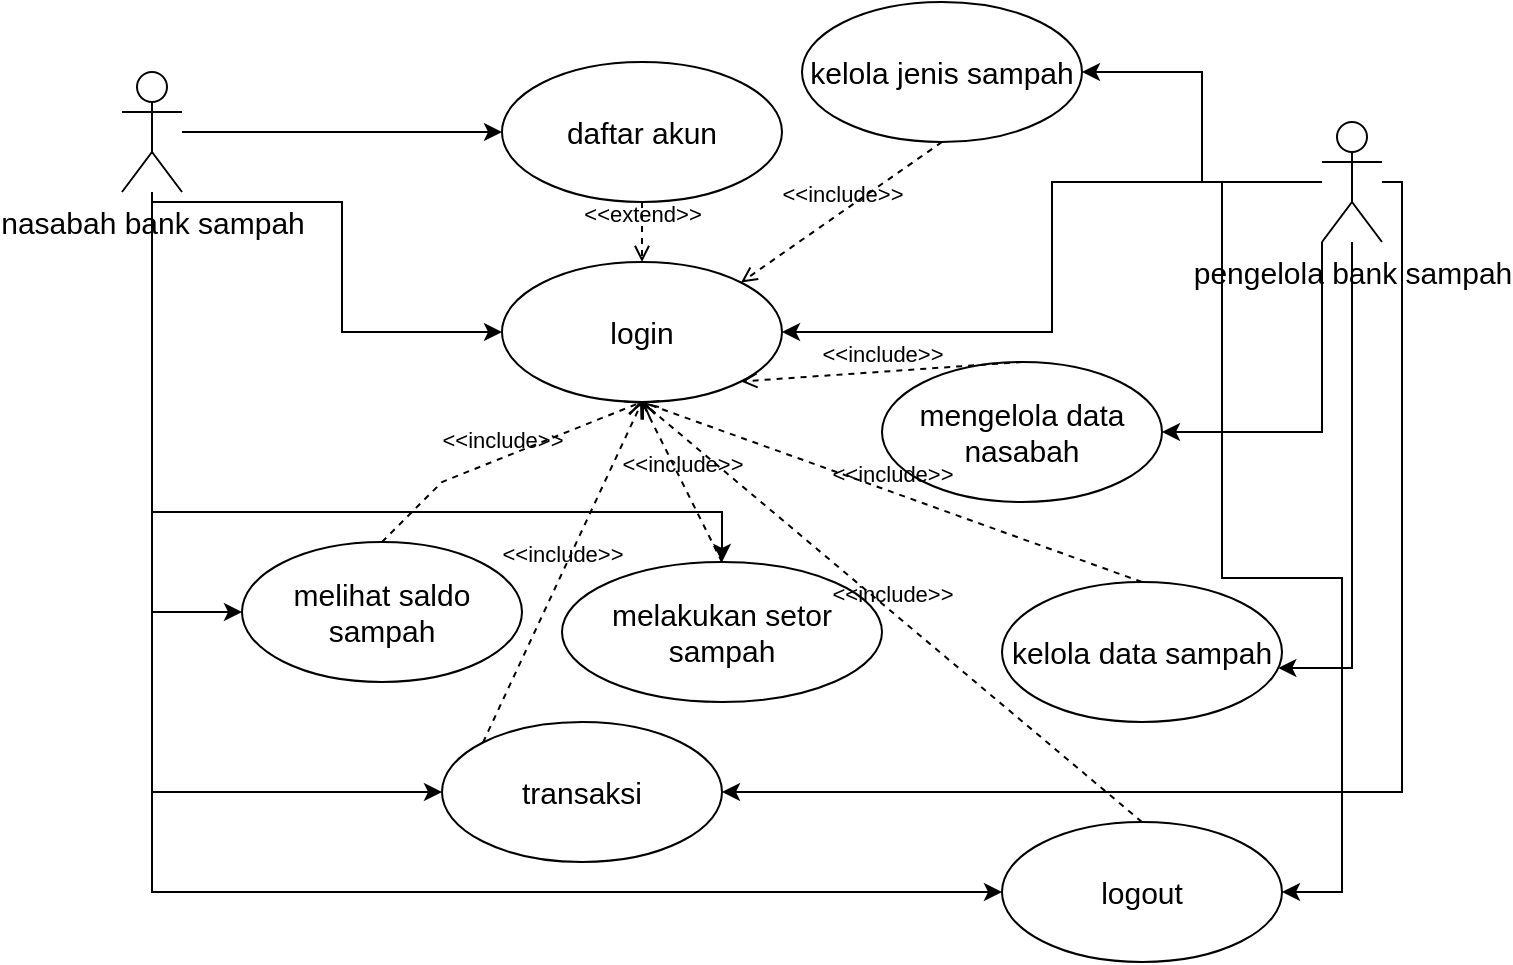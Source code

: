<mxfile version="25.0.3" pages="17">
  <diagram name="use case" id="4Fx8rS0Y3zADDydovGYG">
    <mxGraphModel dx="1050" dy="557" grid="1" gridSize="10" guides="1" tooltips="1" connect="1" arrows="1" fold="1" page="1" pageScale="1" pageWidth="827" pageHeight="1169" math="0" shadow="0">
      <root>
        <mxCell id="0" />
        <mxCell id="1" parent="0" />
        <mxCell id="jSwmQY2Vz9HsCpZkVmtf-44" style="edgeStyle=orthogonalEdgeStyle;rounded=0;orthogonalLoop=1;jettySize=auto;html=1;" parent="1" source="jSwmQY2Vz9HsCpZkVmtf-50" target="jSwmQY2Vz9HsCpZkVmtf-59" edge="1">
          <mxGeometry relative="1" as="geometry" />
        </mxCell>
        <mxCell id="jSwmQY2Vz9HsCpZkVmtf-45" style="edgeStyle=orthogonalEdgeStyle;rounded=0;orthogonalLoop=1;jettySize=auto;html=1;entryX=0;entryY=0.5;entryDx=0;entryDy=0;" parent="1" source="jSwmQY2Vz9HsCpZkVmtf-50" target="jSwmQY2Vz9HsCpZkVmtf-57" edge="1">
          <mxGeometry relative="1" as="geometry">
            <Array as="points">
              <mxPoint x="155" y="130" />
              <mxPoint x="250" y="130" />
              <mxPoint x="250" y="195" />
            </Array>
          </mxGeometry>
        </mxCell>
        <mxCell id="jSwmQY2Vz9HsCpZkVmtf-46" style="edgeStyle=orthogonalEdgeStyle;rounded=0;orthogonalLoop=1;jettySize=auto;html=1;entryX=0;entryY=0.5;entryDx=0;entryDy=0;" parent="1" source="jSwmQY2Vz9HsCpZkVmtf-50" target="jSwmQY2Vz9HsCpZkVmtf-58" edge="1">
          <mxGeometry relative="1" as="geometry">
            <Array as="points">
              <mxPoint x="155" y="475" />
            </Array>
          </mxGeometry>
        </mxCell>
        <mxCell id="jSwmQY2Vz9HsCpZkVmtf-47" style="edgeStyle=orthogonalEdgeStyle;rounded=0;orthogonalLoop=1;jettySize=auto;html=1;entryX=0.5;entryY=0;entryDx=0;entryDy=0;" parent="1" source="jSwmQY2Vz9HsCpZkVmtf-50" target="jSwmQY2Vz9HsCpZkVmtf-60" edge="1">
          <mxGeometry relative="1" as="geometry">
            <Array as="points">
              <mxPoint x="155" y="285" />
              <mxPoint x="440" y="285" />
            </Array>
          </mxGeometry>
        </mxCell>
        <mxCell id="jSwmQY2Vz9HsCpZkVmtf-48" style="edgeStyle=orthogonalEdgeStyle;rounded=0;orthogonalLoop=1;jettySize=auto;html=1;entryX=0;entryY=0.5;entryDx=0;entryDy=0;" parent="1" source="jSwmQY2Vz9HsCpZkVmtf-50" target="jSwmQY2Vz9HsCpZkVmtf-61" edge="1">
          <mxGeometry relative="1" as="geometry">
            <Array as="points">
              <mxPoint x="155" y="335" />
            </Array>
          </mxGeometry>
        </mxCell>
        <mxCell id="jSwmQY2Vz9HsCpZkVmtf-49" style="edgeStyle=orthogonalEdgeStyle;rounded=0;orthogonalLoop=1;jettySize=auto;html=1;entryX=0;entryY=0.5;entryDx=0;entryDy=0;" parent="1" source="jSwmQY2Vz9HsCpZkVmtf-50" target="jSwmQY2Vz9HsCpZkVmtf-62" edge="1">
          <mxGeometry relative="1" as="geometry">
            <Array as="points">
              <mxPoint x="155" y="425" />
            </Array>
          </mxGeometry>
        </mxCell>
        <mxCell id="jSwmQY2Vz9HsCpZkVmtf-50" value="nasabah bank sampah" style="shape=umlActor;verticalLabelPosition=bottom;verticalAlign=top;html=1;fontSize=15;" parent="1" vertex="1">
          <mxGeometry x="140" y="65" width="30" height="60" as="geometry" />
        </mxCell>
        <mxCell id="jSwmQY2Vz9HsCpZkVmtf-51" style="edgeStyle=orthogonalEdgeStyle;rounded=0;orthogonalLoop=1;jettySize=auto;html=1;entryX=1;entryY=0.5;entryDx=0;entryDy=0;" parent="1" source="jSwmQY2Vz9HsCpZkVmtf-56" target="jSwmQY2Vz9HsCpZkVmtf-57" edge="1">
          <mxGeometry relative="1" as="geometry" />
        </mxCell>
        <mxCell id="jSwmQY2Vz9HsCpZkVmtf-52" style="edgeStyle=orthogonalEdgeStyle;rounded=0;orthogonalLoop=1;jettySize=auto;html=1;entryX=1;entryY=0.5;entryDx=0;entryDy=0;" parent="1" source="jSwmQY2Vz9HsCpZkVmtf-56" target="jSwmQY2Vz9HsCpZkVmtf-58" edge="1">
          <mxGeometry relative="1" as="geometry">
            <Array as="points">
              <mxPoint x="690" y="318" />
              <mxPoint x="750" y="318" />
              <mxPoint x="750" y="475" />
            </Array>
          </mxGeometry>
        </mxCell>
        <mxCell id="jSwmQY2Vz9HsCpZkVmtf-53" style="edgeStyle=orthogonalEdgeStyle;rounded=0;orthogonalLoop=1;jettySize=auto;html=1;entryX=1;entryY=0.5;entryDx=0;entryDy=0;" parent="1" source="jSwmQY2Vz9HsCpZkVmtf-56" target="jSwmQY2Vz9HsCpZkVmtf-63" edge="1">
          <mxGeometry relative="1" as="geometry">
            <Array as="points">
              <mxPoint x="740" y="245" />
            </Array>
          </mxGeometry>
        </mxCell>
        <mxCell id="jSwmQY2Vz9HsCpZkVmtf-54" style="edgeStyle=orthogonalEdgeStyle;rounded=0;orthogonalLoop=1;jettySize=auto;html=1;entryX=1;entryY=0.5;entryDx=0;entryDy=0;" parent="1" source="jSwmQY2Vz9HsCpZkVmtf-56" target="jSwmQY2Vz9HsCpZkVmtf-62" edge="1">
          <mxGeometry relative="1" as="geometry">
            <Array as="points">
              <mxPoint x="780" y="120" />
              <mxPoint x="780" y="425" />
            </Array>
          </mxGeometry>
        </mxCell>
        <mxCell id="jSwmQY2Vz9HsCpZkVmtf-55" style="edgeStyle=orthogonalEdgeStyle;rounded=0;orthogonalLoop=1;jettySize=auto;html=1;entryX=1;entryY=0.5;entryDx=0;entryDy=0;" parent="1" source="jSwmQY2Vz9HsCpZkVmtf-56" target="jSwmQY2Vz9HsCpZkVmtf-73" edge="1">
          <mxGeometry relative="1" as="geometry" />
        </mxCell>
        <mxCell id="jSwmQY2Vz9HsCpZkVmtf-56" value="&lt;div&gt;&lt;span style=&quot;background-color: initial;&quot;&gt;pengelola bank sampah&lt;/span&gt;&lt;/div&gt;" style="shape=umlActor;verticalLabelPosition=bottom;verticalAlign=top;html=1;fontSize=15;" parent="1" vertex="1">
          <mxGeometry x="740" y="90" width="30" height="60" as="geometry" />
        </mxCell>
        <mxCell id="jSwmQY2Vz9HsCpZkVmtf-57" value="login" style="ellipse;whiteSpace=wrap;html=1;fontSize=15;" parent="1" vertex="1">
          <mxGeometry x="330" y="160" width="140" height="70" as="geometry" />
        </mxCell>
        <mxCell id="jSwmQY2Vz9HsCpZkVmtf-58" value="logout" style="ellipse;whiteSpace=wrap;html=1;fontSize=15;" parent="1" vertex="1">
          <mxGeometry x="580" y="440" width="140" height="70" as="geometry" />
        </mxCell>
        <mxCell id="jSwmQY2Vz9HsCpZkVmtf-59" value="daftar akun" style="ellipse;whiteSpace=wrap;html=1;fontSize=15;" parent="1" vertex="1">
          <mxGeometry x="330" y="60" width="140" height="70" as="geometry" />
        </mxCell>
        <mxCell id="jSwmQY2Vz9HsCpZkVmtf-60" value="melakukan setor sampah" style="ellipse;whiteSpace=wrap;html=1;fontSize=15;" parent="1" vertex="1">
          <mxGeometry x="360" y="310" width="160" height="70" as="geometry" />
        </mxCell>
        <mxCell id="jSwmQY2Vz9HsCpZkVmtf-61" value="melihat saldo sampah" style="ellipse;whiteSpace=wrap;html=1;fontSize=15;" parent="1" vertex="1">
          <mxGeometry x="200" y="300" width="140" height="70" as="geometry" />
        </mxCell>
        <mxCell id="jSwmQY2Vz9HsCpZkVmtf-62" value="transaksi" style="ellipse;whiteSpace=wrap;html=1;fontSize=15;" parent="1" vertex="1">
          <mxGeometry x="300" y="390" width="140" height="70" as="geometry" />
        </mxCell>
        <mxCell id="jSwmQY2Vz9HsCpZkVmtf-63" value="mengelola data nasabah" style="ellipse;whiteSpace=wrap;html=1;fontSize=15;" parent="1" vertex="1">
          <mxGeometry x="520" y="210" width="140" height="70" as="geometry" />
        </mxCell>
        <mxCell id="jSwmQY2Vz9HsCpZkVmtf-64" value="kelola data sampah" style="ellipse;whiteSpace=wrap;html=1;fontSize=15;" parent="1" vertex="1">
          <mxGeometry x="580" y="320" width="140" height="70" as="geometry" />
        </mxCell>
        <mxCell id="jSwmQY2Vz9HsCpZkVmtf-65" style="edgeStyle=orthogonalEdgeStyle;rounded=0;orthogonalLoop=1;jettySize=auto;html=1;" parent="1" source="jSwmQY2Vz9HsCpZkVmtf-56" target="jSwmQY2Vz9HsCpZkVmtf-64" edge="1">
          <mxGeometry relative="1" as="geometry">
            <Array as="points">
              <mxPoint x="755" y="363" />
            </Array>
          </mxGeometry>
        </mxCell>
        <mxCell id="jSwmQY2Vz9HsCpZkVmtf-66" value="&amp;lt;&amp;lt;include&amp;gt;&amp;gt;" style="html=1;verticalAlign=bottom;labelBackgroundColor=none;endArrow=open;endFill=0;dashed=1;rounded=0;entryX=1;entryY=1;entryDx=0;entryDy=0;exitX=0.5;exitY=0;exitDx=0;exitDy=0;" parent="1" source="jSwmQY2Vz9HsCpZkVmtf-63" target="jSwmQY2Vz9HsCpZkVmtf-57" edge="1">
          <mxGeometry width="160" relative="1" as="geometry">
            <mxPoint x="700" y="250" as="sourcePoint" />
            <mxPoint x="860" y="250" as="targetPoint" />
          </mxGeometry>
        </mxCell>
        <mxCell id="jSwmQY2Vz9HsCpZkVmtf-67" value="&amp;lt;&amp;lt;include&amp;gt;&amp;gt;" style="html=1;verticalAlign=bottom;labelBackgroundColor=none;endArrow=open;endFill=0;dashed=1;rounded=0;entryX=0.5;entryY=1;entryDx=0;entryDy=0;exitX=0.5;exitY=0;exitDx=0;exitDy=0;" parent="1" source="jSwmQY2Vz9HsCpZkVmtf-60" target="jSwmQY2Vz9HsCpZkVmtf-57" edge="1">
          <mxGeometry width="160" relative="1" as="geometry">
            <mxPoint x="280" y="330" as="sourcePoint" />
            <mxPoint x="440" y="330" as="targetPoint" />
          </mxGeometry>
        </mxCell>
        <mxCell id="jSwmQY2Vz9HsCpZkVmtf-68" value="&amp;lt;&amp;lt;include&amp;gt;&amp;gt;" style="html=1;verticalAlign=bottom;labelBackgroundColor=none;endArrow=open;endFill=0;dashed=1;rounded=0;exitX=0.5;exitY=0;exitDx=0;exitDy=0;" parent="1" source="jSwmQY2Vz9HsCpZkVmtf-64" edge="1">
          <mxGeometry width="160" relative="1" as="geometry">
            <mxPoint x="280" y="330" as="sourcePoint" />
            <mxPoint x="400" y="230" as="targetPoint" />
          </mxGeometry>
        </mxCell>
        <mxCell id="jSwmQY2Vz9HsCpZkVmtf-69" value="&amp;lt;&amp;lt;include&amp;gt;&amp;gt;" style="html=1;verticalAlign=bottom;labelBackgroundColor=none;endArrow=open;endFill=0;dashed=1;rounded=0;exitX=0.5;exitY=0;exitDx=0;exitDy=0;" parent="1" source="jSwmQY2Vz9HsCpZkVmtf-61" edge="1">
          <mxGeometry width="160" relative="1" as="geometry">
            <mxPoint x="340" y="380" as="sourcePoint" />
            <mxPoint x="400" y="230" as="targetPoint" />
            <Array as="points">
              <mxPoint x="300" y="270" />
            </Array>
          </mxGeometry>
        </mxCell>
        <mxCell id="jSwmQY2Vz9HsCpZkVmtf-70" value="&amp;lt;&amp;lt;include&amp;gt;&amp;gt;" style="html=1;verticalAlign=bottom;labelBackgroundColor=none;endArrow=open;endFill=0;dashed=1;rounded=0;exitX=0;exitY=0;exitDx=0;exitDy=0;" parent="1" source="jSwmQY2Vz9HsCpZkVmtf-62" edge="1">
          <mxGeometry width="160" relative="1" as="geometry">
            <mxPoint x="280" y="330" as="sourcePoint" />
            <mxPoint x="400" y="230" as="targetPoint" />
          </mxGeometry>
        </mxCell>
        <mxCell id="jSwmQY2Vz9HsCpZkVmtf-71" value="&amp;lt;&amp;lt;include&amp;gt;&amp;gt;" style="html=1;verticalAlign=bottom;labelBackgroundColor=none;endArrow=open;endFill=0;dashed=1;rounded=0;exitX=0.5;exitY=0;exitDx=0;exitDy=0;" parent="1" source="jSwmQY2Vz9HsCpZkVmtf-58" edge="1">
          <mxGeometry width="160" relative="1" as="geometry">
            <mxPoint x="280" y="330" as="sourcePoint" />
            <mxPoint x="400" y="230" as="targetPoint" />
          </mxGeometry>
        </mxCell>
        <mxCell id="jSwmQY2Vz9HsCpZkVmtf-72" value="&amp;lt;&amp;lt;extend&amp;gt;&amp;gt;" style="html=1;verticalAlign=bottom;labelBackgroundColor=none;endArrow=open;endFill=0;dashed=1;rounded=0;exitX=0.5;exitY=1;exitDx=0;exitDy=0;entryX=0.5;entryY=0;entryDx=0;entryDy=0;" parent="1" source="jSwmQY2Vz9HsCpZkVmtf-59" target="jSwmQY2Vz9HsCpZkVmtf-57" edge="1">
          <mxGeometry width="160" relative="1" as="geometry">
            <mxPoint x="280" y="330" as="sourcePoint" />
            <mxPoint x="480" y="140" as="targetPoint" />
          </mxGeometry>
        </mxCell>
        <mxCell id="jSwmQY2Vz9HsCpZkVmtf-73" value="kelola jenis sampah" style="ellipse;whiteSpace=wrap;html=1;fontSize=15;" parent="1" vertex="1">
          <mxGeometry x="480" y="30" width="140" height="70" as="geometry" />
        </mxCell>
        <mxCell id="jSwmQY2Vz9HsCpZkVmtf-74" value="&amp;lt;&amp;lt;include&amp;gt;&amp;gt;" style="html=1;verticalAlign=bottom;labelBackgroundColor=none;endArrow=open;endFill=0;dashed=1;rounded=0;exitX=0.5;exitY=1;exitDx=0;exitDy=0;entryX=1;entryY=0;entryDx=0;entryDy=0;" parent="1" source="jSwmQY2Vz9HsCpZkVmtf-73" target="jSwmQY2Vz9HsCpZkVmtf-57" edge="1">
          <mxGeometry width="160" relative="1" as="geometry">
            <mxPoint x="460" y="290" as="sourcePoint" />
            <mxPoint x="620" y="290" as="targetPoint" />
          </mxGeometry>
        </mxCell>
      </root>
    </mxGraphModel>
  </diagram>
  <diagram id="nVssmy6ALbPqEbuE8Fp8" name="class diagram">
    <mxGraphModel dx="1050" dy="557" grid="1" gridSize="10" guides="1" tooltips="1" connect="1" arrows="1" fold="1" page="1" pageScale="1" pageWidth="827" pageHeight="1169" math="0" shadow="0">
      <root>
        <mxCell id="0" />
        <mxCell id="1" parent="0" />
        <mxCell id="rHCmBpLyF03pFQCbzM9z-1" value="main" style="swimlane;fontStyle=1;align=center;verticalAlign=top;childLayout=stackLayout;horizontal=1;startSize=26;horizontalStack=0;resizeParent=1;resizeParentMax=0;resizeLast=0;collapsible=1;marginBottom=0;whiteSpace=wrap;html=1;" parent="1" vertex="1">
          <mxGeometry x="70" y="80" width="150" height="110" as="geometry">
            <mxRectangle x="70" y="80" width="70" height="30" as="alternateBounds" />
          </mxGeometry>
        </mxCell>
        <mxCell id="rHCmBpLyF03pFQCbzM9z-2" value="" style="line;strokeWidth=1;fillColor=none;align=left;verticalAlign=middle;spacingTop=-1;spacingLeft=3;spacingRight=3;rotatable=0;labelPosition=right;points=[];portConstraint=eastwest;strokeColor=inherit;" parent="rHCmBpLyF03pFQCbzM9z-1" vertex="1">
          <mxGeometry y="26" width="150" height="54" as="geometry" />
        </mxCell>
        <mxCell id="rHCmBpLyF03pFQCbzM9z-3" value="main()" style="text;strokeColor=none;fillColor=none;align=left;verticalAlign=top;spacingLeft=4;spacingRight=4;overflow=hidden;rotatable=0;points=[[0,0.5],[1,0.5]];portConstraint=eastwest;whiteSpace=wrap;html=1;" parent="rHCmBpLyF03pFQCbzM9z-1" vertex="1">
          <mxGeometry y="80" width="150" height="30" as="geometry" />
        </mxCell>
        <mxCell id="rHCmBpLyF03pFQCbzM9z-4" value="validasi" style="swimlane;fontStyle=1;align=center;verticalAlign=top;childLayout=stackLayout;horizontal=1;startSize=26;horizontalStack=0;resizeParent=1;resizeParentMax=0;resizeLast=0;collapsible=1;marginBottom=0;whiteSpace=wrap;html=1;" parent="1" vertex="1">
          <mxGeometry x="65" y="250" width="160" height="86" as="geometry" />
        </mxCell>
        <mxCell id="rHCmBpLyF03pFQCbzM9z-5" value="" style="line;strokeWidth=1;fillColor=none;align=left;verticalAlign=middle;spacingTop=-1;spacingLeft=3;spacingRight=3;rotatable=0;labelPosition=right;points=[];portConstraint=eastwest;strokeColor=inherit;" parent="rHCmBpLyF03pFQCbzM9z-4" vertex="1">
          <mxGeometry y="26" width="160" height="24" as="geometry" />
        </mxCell>
        <mxCell id="rHCmBpLyF03pFQCbzM9z-6" value="getid_user()&lt;div&gt;getpassword()&lt;/div&gt;" style="text;strokeColor=none;fillColor=none;align=left;verticalAlign=top;spacingLeft=4;spacingRight=4;overflow=hidden;rotatable=0;points=[[0,0.5],[1,0.5]];portConstraint=eastwest;whiteSpace=wrap;html=1;rotation=0;" parent="rHCmBpLyF03pFQCbzM9z-4" vertex="1">
          <mxGeometry y="50" width="160" height="36" as="geometry" />
        </mxCell>
        <mxCell id="rHCmBpLyF03pFQCbzM9z-7" value="" style="endArrow=none;html=1;rounded=0;exitX=0.5;exitY=0;exitDx=0;exitDy=0;entryX=0.501;entryY=1.047;entryDx=0;entryDy=0;entryPerimeter=0;" parent="1" source="rHCmBpLyF03pFQCbzM9z-4" target="rHCmBpLyF03pFQCbzM9z-3" edge="1">
          <mxGeometry width="50" height="50" relative="1" as="geometry">
            <mxPoint x="390" y="220" as="sourcePoint" />
            <mxPoint x="150" y="200" as="targetPoint" />
          </mxGeometry>
        </mxCell>
        <mxCell id="rHCmBpLyF03pFQCbzM9z-8" value="sampah" style="swimlane;fontStyle=1;align=center;verticalAlign=top;childLayout=stackLayout;horizontal=1;startSize=26;horizontalStack=0;resizeParent=1;resizeParentMax=0;resizeLast=0;collapsible=1;marginBottom=0;whiteSpace=wrap;html=1;" parent="1" vertex="1">
          <mxGeometry x="540" y="80" width="160" height="160" as="geometry" />
        </mxCell>
        <mxCell id="rHCmBpLyF03pFQCbzM9z-9" value="id_sampah : char&lt;div style=&quot;margin-bottom: 0px; padding-bottom: 0px; margin-top: 0px;&quot;&gt;id_jenis : varchar&lt;/div&gt;&lt;div style=&quot;margin-bottom: 0px; padding-bottom: 0px; margin-top: 0px;&quot;&gt;hargaPerKg : integer&lt;/div&gt;" style="text;strokeColor=none;fillColor=none;align=left;verticalAlign=top;spacingLeft=4;spacingRight=4;overflow=hidden;rotatable=0;points=[[0,0.5],[1,0.5]];portConstraint=eastwest;whiteSpace=wrap;html=1;" parent="rHCmBpLyF03pFQCbzM9z-8" vertex="1">
          <mxGeometry y="26" width="160" height="54" as="geometry" />
        </mxCell>
        <mxCell id="rHCmBpLyF03pFQCbzM9z-10" value="" style="line;strokeWidth=1;fillColor=none;align=left;verticalAlign=middle;spacingTop=-1;spacingLeft=3;spacingRight=3;rotatable=0;labelPosition=right;points=[];portConstraint=eastwest;strokeColor=inherit;" parent="rHCmBpLyF03pFQCbzM9z-8" vertex="1">
          <mxGeometry y="80" width="160" height="8" as="geometry" />
        </mxCell>
        <mxCell id="rHCmBpLyF03pFQCbzM9z-11" value="callid_sampah()&lt;div&gt;update()&lt;/div&gt;&lt;div&gt;edit()&lt;/div&gt;&lt;div&gt;delete()&lt;/div&gt;" style="text;strokeColor=none;fillColor=none;align=left;verticalAlign=top;spacingLeft=4;spacingRight=4;overflow=hidden;rotatable=0;points=[[0,0.5],[1,0.5]];portConstraint=eastwest;whiteSpace=wrap;html=1;" parent="rHCmBpLyF03pFQCbzM9z-8" vertex="1">
          <mxGeometry y="88" width="160" height="72" as="geometry" />
        </mxCell>
        <mxCell id="rHCmBpLyF03pFQCbzM9z-12" value="" style="endArrow=classic;html=1;rounded=0;exitX=1;exitY=0;exitDx=0;exitDy=0;entryX=0.017;entryY=-0.008;entryDx=0;entryDy=0;entryPerimeter=0;" parent="1" source="rHCmBpLyF03pFQCbzM9z-4" target="rHCmBpLyF03pFQCbzM9z-16" edge="1">
          <mxGeometry width="50" height="50" relative="1" as="geometry">
            <mxPoint x="390" y="220" as="sourcePoint" />
            <mxPoint x="440" y="170" as="targetPoint" />
          </mxGeometry>
        </mxCell>
        <mxCell id="rHCmBpLyF03pFQCbzM9z-13" value="jenis_sampah" style="swimlane;fontStyle=1;align=center;verticalAlign=top;childLayout=stackLayout;horizontal=1;startSize=26;horizontalStack=0;resizeParent=1;resizeParentMax=0;resizeLast=0;collapsible=1;marginBottom=0;whiteSpace=wrap;html=1;" parent="1" vertex="1">
          <mxGeometry x="300" y="100" width="160" height="140" as="geometry" />
        </mxCell>
        <mxCell id="rHCmBpLyF03pFQCbzM9z-14" value="id_jenis : char&lt;div&gt;jenis : varchar&lt;/div&gt;" style="text;strokeColor=none;fillColor=none;align=left;verticalAlign=top;spacingLeft=4;spacingRight=4;overflow=hidden;rotatable=0;points=[[0,0.5],[1,0.5]];portConstraint=eastwest;whiteSpace=wrap;html=1;" parent="rHCmBpLyF03pFQCbzM9z-13" vertex="1">
          <mxGeometry y="26" width="160" height="34" as="geometry" />
        </mxCell>
        <mxCell id="rHCmBpLyF03pFQCbzM9z-15" value="" style="line;strokeWidth=1;fillColor=none;align=left;verticalAlign=middle;spacingTop=-1;spacingLeft=3;spacingRight=3;rotatable=0;labelPosition=right;points=[];portConstraint=eastwest;strokeColor=inherit;" parent="rHCmBpLyF03pFQCbzM9z-13" vertex="1">
          <mxGeometry y="60" width="160" height="8" as="geometry" />
        </mxCell>
        <mxCell id="rHCmBpLyF03pFQCbzM9z-16" value="calldi_jenis()&lt;div&gt;update()&lt;/div&gt;&lt;div&gt;edit()&lt;/div&gt;&lt;div&gt;delete()&lt;/div&gt;" style="text;strokeColor=none;fillColor=none;align=left;verticalAlign=top;spacingLeft=4;spacingRight=4;overflow=hidden;rotatable=0;points=[[0,0.5],[1,0.5]];portConstraint=eastwest;whiteSpace=wrap;html=1;" parent="rHCmBpLyF03pFQCbzM9z-13" vertex="1">
          <mxGeometry y="68" width="160" height="72" as="geometry" />
        </mxCell>
        <mxCell id="rHCmBpLyF03pFQCbzM9z-17" value="" style="endArrow=block;startArrow=none;endFill=0;startFill=0;endSize=8;html=1;verticalAlign=bottom;dashed=1;labelBackgroundColor=none;rounded=0;exitX=0.992;exitY=0.625;exitDx=0;exitDy=0;exitPerimeter=0;entryX=-0.003;entryY=1.056;entryDx=0;entryDy=0;entryPerimeter=0;" parent="1" source="rHCmBpLyF03pFQCbzM9z-15" target="rHCmBpLyF03pFQCbzM9z-9" edge="1">
          <mxGeometry width="160" relative="1" as="geometry">
            <mxPoint x="330" y="190" as="sourcePoint" />
            <mxPoint x="490" y="190" as="targetPoint" />
          </mxGeometry>
        </mxCell>
        <mxCell id="rHCmBpLyF03pFQCbzM9z-18" value="transaksi" style="swimlane;fontStyle=1;align=center;verticalAlign=top;childLayout=stackLayout;horizontal=1;startSize=26;horizontalStack=0;resizeParent=1;resizeParentMax=0;resizeLast=0;collapsible=1;marginBottom=0;whiteSpace=wrap;html=1;" parent="1" vertex="1">
          <mxGeometry x="540" y="285" width="160" height="190" as="geometry" />
        </mxCell>
        <mxCell id="rHCmBpLyF03pFQCbzM9z-19" value="id_transaksi : char&lt;div&gt;tanggal :date&lt;/div&gt;&lt;div&gt;jumlah : integer&lt;/div&gt;&lt;div&gt;id_sampah : char&lt;/div&gt;&lt;div&gt;id_user : char&lt;/div&gt;" style="text;strokeColor=none;fillColor=none;align=left;verticalAlign=top;spacingLeft=4;spacingRight=4;overflow=hidden;rotatable=0;points=[[0,0.5],[1,0.5]];portConstraint=eastwest;whiteSpace=wrap;html=1;" parent="rHCmBpLyF03pFQCbzM9z-18" vertex="1">
          <mxGeometry y="26" width="160" height="84" as="geometry" />
        </mxCell>
        <mxCell id="rHCmBpLyF03pFQCbzM9z-20" value="" style="line;strokeWidth=1;fillColor=none;align=left;verticalAlign=middle;spacingTop=-1;spacingLeft=3;spacingRight=3;rotatable=0;labelPosition=right;points=[];portConstraint=eastwest;strokeColor=inherit;" parent="rHCmBpLyF03pFQCbzM9z-18" vertex="1">
          <mxGeometry y="110" width="160" height="8" as="geometry" />
        </mxCell>
        <mxCell id="rHCmBpLyF03pFQCbzM9z-21" value="callid_transaksi()&lt;div&gt;update()&lt;/div&gt;&lt;div&gt;edit()&lt;/div&gt;&lt;div&gt;delete()&lt;/div&gt;" style="text;strokeColor=none;fillColor=none;align=left;verticalAlign=top;spacingLeft=4;spacingRight=4;overflow=hidden;rotatable=0;points=[[0,0.5],[1,0.5]];portConstraint=eastwest;whiteSpace=wrap;html=1;" parent="rHCmBpLyF03pFQCbzM9z-18" vertex="1">
          <mxGeometry y="118" width="160" height="72" as="geometry" />
        </mxCell>
        <mxCell id="rHCmBpLyF03pFQCbzM9z-22" value="user" style="swimlane;fontStyle=1;align=center;verticalAlign=top;childLayout=stackLayout;horizontal=1;startSize=26;horizontalStack=0;resizeParent=1;resizeParentMax=0;resizeLast=0;collapsible=1;marginBottom=0;whiteSpace=wrap;html=1;" parent="1" vertex="1">
          <mxGeometry x="300" y="285" width="160" height="200" as="geometry" />
        </mxCell>
        <mxCell id="rHCmBpLyF03pFQCbzM9z-23" value="id_user : char&lt;div&gt;nama : varchar&lt;/div&gt;&lt;div&gt;email : varchar&lt;/div&gt;&lt;div&gt;password : varchar&lt;/div&gt;&lt;div&gt;level : char&lt;/div&gt;&lt;div&gt;alamat : varchar&lt;/div&gt;" style="text;strokeColor=none;fillColor=none;align=left;verticalAlign=top;spacingLeft=4;spacingRight=4;overflow=hidden;rotatable=0;points=[[0,0.5],[1,0.5]];portConstraint=eastwest;whiteSpace=wrap;html=1;" parent="rHCmBpLyF03pFQCbzM9z-22" vertex="1">
          <mxGeometry y="26" width="160" height="94" as="geometry" />
        </mxCell>
        <mxCell id="rHCmBpLyF03pFQCbzM9z-24" value="" style="line;strokeWidth=1;fillColor=none;align=left;verticalAlign=middle;spacingTop=-1;spacingLeft=3;spacingRight=3;rotatable=0;labelPosition=right;points=[];portConstraint=eastwest;strokeColor=inherit;" parent="rHCmBpLyF03pFQCbzM9z-22" vertex="1">
          <mxGeometry y="120" width="160" height="8" as="geometry" />
        </mxCell>
        <mxCell id="rHCmBpLyF03pFQCbzM9z-25" value="callid_user()&lt;div&gt;update()&lt;/div&gt;&lt;div&gt;edit()&lt;/div&gt;&lt;div&gt;delete()&lt;/div&gt;" style="text;strokeColor=none;fillColor=none;align=left;verticalAlign=top;spacingLeft=4;spacingRight=4;overflow=hidden;rotatable=0;points=[[0,0.5],[1,0.5]];portConstraint=eastwest;whiteSpace=wrap;html=1;" parent="rHCmBpLyF03pFQCbzM9z-22" vertex="1">
          <mxGeometry y="128" width="160" height="72" as="geometry" />
        </mxCell>
        <mxCell id="rHCmBpLyF03pFQCbzM9z-26" value="" style="endArrow=classic;html=1;rounded=0;exitX=1;exitY=0.5;exitDx=0;exitDy=0;entryX=-0.008;entryY=1.041;entryDx=0;entryDy=0;entryPerimeter=0;" parent="1" source="rHCmBpLyF03pFQCbzM9z-4" target="rHCmBpLyF03pFQCbzM9z-23" edge="1">
          <mxGeometry width="50" height="50" relative="1" as="geometry">
            <mxPoint x="390" y="220" as="sourcePoint" />
            <mxPoint x="440" y="170" as="targetPoint" />
          </mxGeometry>
        </mxCell>
        <mxCell id="rHCmBpLyF03pFQCbzM9z-27" value="" style="endArrow=block;startArrow=none;endFill=0;startFill=0;endSize=8;html=1;verticalAlign=bottom;dashed=1;labelBackgroundColor=none;rounded=0;entryX=0;entryY=0.5;entryDx=0;entryDy=0;exitX=1;exitY=0;exitDx=0;exitDy=0;" parent="1" source="rHCmBpLyF03pFQCbzM9z-22" target="rHCmBpLyF03pFQCbzM9z-19" edge="1">
          <mxGeometry width="160" relative="1" as="geometry">
            <mxPoint x="330" y="190" as="sourcePoint" />
            <mxPoint x="490" y="190" as="targetPoint" />
          </mxGeometry>
        </mxCell>
        <mxCell id="rHCmBpLyF03pFQCbzM9z-28" value="" style="endArrow=block;startArrow=none;endFill=0;startFill=0;endSize=8;html=1;verticalAlign=bottom;dashed=1;labelBackgroundColor=none;rounded=0;exitX=0.472;exitY=1.036;exitDx=0;exitDy=0;exitPerimeter=0;entryX=0.5;entryY=0;entryDx=0;entryDy=0;" parent="1" source="rHCmBpLyF03pFQCbzM9z-11" target="rHCmBpLyF03pFQCbzM9z-18" edge="1">
          <mxGeometry width="160" relative="1" as="geometry">
            <mxPoint x="330" y="190" as="sourcePoint" />
            <mxPoint x="620" y="280" as="targetPoint" />
          </mxGeometry>
        </mxCell>
      </root>
    </mxGraphModel>
  </diagram>
  <diagram id="J7r7RoRK7uZpf9jqKdFd" name="sequence diagram login">
    <mxGraphModel dx="1050" dy="557" grid="1" gridSize="10" guides="1" tooltips="1" connect="1" arrows="1" fold="1" page="1" pageScale="1" pageWidth="827" pageHeight="1169" math="0" shadow="0">
      <root>
        <mxCell id="0" />
        <mxCell id="1" parent="0" />
        <mxCell id="iCI_9bL6joGzXe9VzlCM-1" value="nasabah, bank sampah" style="shape=umlLifeline;perimeter=lifelinePerimeter;whiteSpace=wrap;html=1;container=1;dropTarget=0;collapsible=0;recursiveResize=0;outlineConnect=0;portConstraint=eastwest;newEdgeStyle={&quot;curved&quot;:0,&quot;rounded&quot;:0};fontSize=15;" vertex="1" parent="1">
          <mxGeometry x="80" y="160" width="100" height="300" as="geometry" />
        </mxCell>
        <mxCell id="iCI_9bL6joGzXe9VzlCM-2" value="interface" style="shape=umlLifeline;perimeter=lifelinePerimeter;whiteSpace=wrap;html=1;container=1;dropTarget=0;collapsible=0;recursiveResize=0;outlineConnect=0;portConstraint=eastwest;newEdgeStyle={&quot;curved&quot;:0,&quot;rounded&quot;:0};fontSize=15;" vertex="1" parent="1">
          <mxGeometry x="210" y="160" width="100" height="300" as="geometry" />
        </mxCell>
        <mxCell id="iCI_9bL6joGzXe9VzlCM-3" value="login" style="shape=umlLifeline;perimeter=lifelinePerimeter;whiteSpace=wrap;html=1;container=1;dropTarget=0;collapsible=0;recursiveResize=0;outlineConnect=0;portConstraint=eastwest;newEdgeStyle={&quot;curved&quot;:0,&quot;rounded&quot;:0};fontSize=15;" vertex="1" parent="1">
          <mxGeometry x="340" y="160" width="100" height="300" as="geometry" />
        </mxCell>
        <mxCell id="iCI_9bL6joGzXe9VzlCM-4" value="validasi" style="shape=umlLifeline;perimeter=lifelinePerimeter;whiteSpace=wrap;html=1;container=1;dropTarget=0;collapsible=0;recursiveResize=0;outlineConnect=0;portConstraint=eastwest;newEdgeStyle={&quot;curved&quot;:0,&quot;rounded&quot;:0};fontSize=15;" vertex="1" parent="1">
          <mxGeometry x="470" y="160" width="100" height="300" as="geometry" />
        </mxCell>
        <mxCell id="iCI_9bL6joGzXe9VzlCM-5" value="koneksi database" style="shape=umlLifeline;perimeter=lifelinePerimeter;whiteSpace=wrap;html=1;container=1;dropTarget=0;collapsible=0;recursiveResize=0;outlineConnect=0;portConstraint=eastwest;newEdgeStyle={&quot;curved&quot;:0,&quot;rounded&quot;:0};fontSize=15;" vertex="1" parent="1">
          <mxGeometry x="600" y="160" width="100" height="300" as="geometry" />
        </mxCell>
        <mxCell id="iCI_9bL6joGzXe9VzlCM-6" value="klik" style="html=1;verticalAlign=bottom;endArrow=block;curved=0;rounded=0;fontSize=15;" edge="1" parent="1">
          <mxGeometry width="80" relative="1" as="geometry">
            <mxPoint x="130" y="240" as="sourcePoint" />
            <mxPoint x="260" y="240" as="targetPoint" />
            <Array as="points">
              <mxPoint x="190.5" y="240" />
            </Array>
          </mxGeometry>
        </mxCell>
        <mxCell id="iCI_9bL6joGzXe9VzlCM-7" value="form login" style="html=1;verticalAlign=bottom;endArrow=block;curved=0;rounded=0;fontSize=15;" edge="1" parent="1">
          <mxGeometry width="80" relative="1" as="geometry">
            <mxPoint x="259.5" y="280" as="sourcePoint" />
            <mxPoint x="389.5" y="280" as="targetPoint" />
          </mxGeometry>
        </mxCell>
        <mxCell id="iCI_9bL6joGzXe9VzlCM-8" value="inputan" style="html=1;verticalAlign=bottom;endArrow=block;curved=0;rounded=0;fontSize=15;" edge="1" parent="1" source="iCI_9bL6joGzXe9VzlCM-3" target="iCI_9bL6joGzXe9VzlCM-4">
          <mxGeometry width="80" relative="1" as="geometry">
            <mxPoint x="370" y="390" as="sourcePoint" />
            <mxPoint x="450" y="390" as="targetPoint" />
          </mxGeometry>
        </mxCell>
        <mxCell id="iCI_9bL6joGzXe9VzlCM-9" value="cek login" style="html=1;verticalAlign=bottom;endArrow=block;curved=0;rounded=0;fontSize=15;" edge="1" parent="1" source="iCI_9bL6joGzXe9VzlCM-4" target="iCI_9bL6joGzXe9VzlCM-5">
          <mxGeometry width="80" relative="1" as="geometry">
            <mxPoint x="370" y="390" as="sourcePoint" />
            <mxPoint x="450" y="390" as="targetPoint" />
            <Array as="points">
              <mxPoint x="590" y="340" />
            </Array>
            <mxPoint as="offset" />
          </mxGeometry>
        </mxCell>
        <mxCell id="iCI_9bL6joGzXe9VzlCM-10" value="data login" style="html=1;verticalAlign=bottom;endArrow=open;dashed=1;endSize=8;curved=0;rounded=0;fontSize=15;" edge="1" parent="1">
          <mxGeometry relative="1" as="geometry">
            <mxPoint x="649.5" y="370" as="sourcePoint" />
            <mxPoint x="520" y="370" as="targetPoint" />
          </mxGeometry>
        </mxCell>
        <mxCell id="iCI_9bL6joGzXe9VzlCM-11" value="login berhasil" style="html=1;verticalAlign=bottom;endArrow=block;curved=0;rounded=0;fontSize=15;" edge="1" parent="1">
          <mxGeometry width="80" relative="1" as="geometry">
            <mxPoint x="649.5" y="400" as="sourcePoint" />
            <mxPoint x="776.5" y="400" as="targetPoint" />
          </mxGeometry>
        </mxCell>
        <mxCell id="iCI_9bL6joGzXe9VzlCM-12" value="login gagal" style="html=1;verticalAlign=bottom;endArrow=block;curved=0;rounded=0;fontSize=15;" edge="1" parent="1">
          <mxGeometry width="80" relative="1" as="geometry">
            <mxPoint x="778" y="420" as="sourcePoint" />
            <mxPoint x="129.5" y="420" as="targetPoint" />
          </mxGeometry>
        </mxCell>
        <mxCell id="iCI_9bL6joGzXe9VzlCM-13" value="nasabah, bank sampah" style="shape=umlLifeline;perimeter=lifelinePerimeter;whiteSpace=wrap;html=1;container=1;dropTarget=0;collapsible=0;recursiveResize=0;outlineConnect=0;portConstraint=eastwest;newEdgeStyle={&quot;edgeStyle&quot;:&quot;elbowEdgeStyle&quot;,&quot;elbow&quot;:&quot;vertical&quot;,&quot;curved&quot;:0,&quot;rounded&quot;:0};fontSize=15;" vertex="1" parent="1">
          <mxGeometry x="727" y="160" width="103" height="300" as="geometry" />
        </mxCell>
        <mxCell id="iCI_9bL6joGzXe9VzlCM-14" value="" style="shape=umlDestroy;dashed=0;targetShapes=umlLifeline;" vertex="1" parent="1">
          <mxGeometry x="771.25" y="460" width="14.5" height="10" as="geometry" />
        </mxCell>
        <mxCell id="iCI_9bL6joGzXe9VzlCM-15" value="destroy" style="html=1;verticalAlign=bottom;endArrow=block;curved=0;rounded=0;fontSize=15;" edge="1" parent="1">
          <mxGeometry x="-0.055" y="9" width="80" relative="1" as="geometry">
            <mxPoint x="650" y="459" as="sourcePoint" />
            <mxPoint x="777" y="459" as="targetPoint" />
            <mxPoint as="offset" />
          </mxGeometry>
        </mxCell>
      </root>
    </mxGraphModel>
  </diagram>
  <diagram id="UkT-Xvzm6T6abEZnM69X" name="sequence diagram logout">
    <mxGraphModel dx="1050" dy="557" grid="1" gridSize="10" guides="1" tooltips="1" connect="1" arrows="1" fold="1" page="1" pageScale="1" pageWidth="827" pageHeight="1169" math="0" shadow="0">
      <root>
        <mxCell id="0" />
        <mxCell id="1" parent="0" />
        <mxCell id="UqJmJ7WGq-s8Ucq49_uK-1" value="nasabah, bank sampah" style="shape=umlLifeline;perimeter=lifelinePerimeter;whiteSpace=wrap;html=1;container=1;dropTarget=0;collapsible=0;recursiveResize=0;outlineConnect=0;portConstraint=eastwest;newEdgeStyle={&quot;curved&quot;:0,&quot;rounded&quot;:0};fontSize=15;" vertex="1" parent="1">
          <mxGeometry x="39" y="50" width="100" height="300" as="geometry" />
        </mxCell>
        <mxCell id="UqJmJ7WGq-s8Ucq49_uK-2" value="validasi" style="shape=umlLifeline;perimeter=lifelinePerimeter;whiteSpace=wrap;html=1;container=1;dropTarget=0;collapsible=0;recursiveResize=0;outlineConnect=0;portConstraint=eastwest;newEdgeStyle={&quot;curved&quot;:0,&quot;rounded&quot;:0};fontSize=15;" vertex="1" parent="1">
          <mxGeometry x="169" y="50" width="100" height="300" as="geometry" />
        </mxCell>
        <mxCell id="UqJmJ7WGq-s8Ucq49_uK-3" value="database" style="shape=umlLifeline;perimeter=lifelinePerimeter;whiteSpace=wrap;html=1;container=1;dropTarget=0;collapsible=0;recursiveResize=0;outlineConnect=0;portConstraint=eastwest;newEdgeStyle={&quot;curved&quot;:0,&quot;rounded&quot;:0};fontSize=15;" vertex="1" parent="1">
          <mxGeometry x="299" y="50" width="100" height="300" as="geometry" />
        </mxCell>
        <mxCell id="UqJmJ7WGq-s8Ucq49_uK-4" value="dashboard" style="shape=umlLifeline;perimeter=lifelinePerimeter;whiteSpace=wrap;html=1;container=1;dropTarget=0;collapsible=0;recursiveResize=0;outlineConnect=0;portConstraint=eastwest;newEdgeStyle={&quot;curved&quot;:0,&quot;rounded&quot;:0};fontSize=15;" vertex="1" parent="1">
          <mxGeometry x="429" y="50" width="100" height="300" as="geometry" />
        </mxCell>
        <mxCell id="UqJmJ7WGq-s8Ucq49_uK-5" value="logout" style="shape=umlLifeline;perimeter=lifelinePerimeter;whiteSpace=wrap;html=1;container=1;dropTarget=0;collapsible=0;recursiveResize=0;outlineConnect=0;portConstraint=eastwest;newEdgeStyle={&quot;curved&quot;:0,&quot;rounded&quot;:0};fontSize=15;" vertex="1" parent="1">
          <mxGeometry x="559" y="50" width="100" height="300" as="geometry" />
        </mxCell>
        <mxCell id="UqJmJ7WGq-s8Ucq49_uK-6" value="login" style="html=1;verticalAlign=bottom;endArrow=block;curved=0;rounded=0;fontSize=15;" edge="1" parent="1">
          <mxGeometry width="80" relative="1" as="geometry">
            <mxPoint x="89" y="130" as="sourcePoint" />
            <mxPoint x="219" y="130" as="targetPoint" />
            <Array as="points">
              <mxPoint x="149.5" y="130" />
            </Array>
          </mxGeometry>
        </mxCell>
        <mxCell id="UqJmJ7WGq-s8Ucq49_uK-7" value="cek data login" style="html=1;verticalAlign=bottom;endArrow=block;curved=0;rounded=0;fontSize=15;" edge="1" parent="1">
          <mxGeometry width="80" relative="1" as="geometry">
            <mxPoint x="218.5" y="170" as="sourcePoint" />
            <mxPoint x="348.5" y="170" as="targetPoint" />
          </mxGeometry>
        </mxCell>
        <mxCell id="UqJmJ7WGq-s8Ucq49_uK-8" value="logout berhasil" style="html=1;verticalAlign=bottom;endArrow=block;curved=0;rounded=0;fontSize=15;" edge="1" parent="1">
          <mxGeometry width="80" relative="1" as="geometry">
            <mxPoint x="610" y="310" as="sourcePoint" />
            <mxPoint x="740" y="310" as="targetPoint" />
          </mxGeometry>
        </mxCell>
        <mxCell id="UqJmJ7WGq-s8Ucq49_uK-9" value="klik menu logout" style="html=1;verticalAlign=bottom;endArrow=block;curved=0;rounded=0;fontSize=15;" edge="1" parent="1">
          <mxGeometry width="80" relative="1" as="geometry">
            <mxPoint x="478.5" y="270" as="sourcePoint" />
            <mxPoint x="608.5" y="270" as="targetPoint" />
            <Array as="points">
              <mxPoint x="549" y="270" />
            </Array>
            <mxPoint as="offset" />
          </mxGeometry>
        </mxCell>
        <mxCell id="UqJmJ7WGq-s8Ucq49_uK-10" value="data login" style="html=1;verticalAlign=bottom;endArrow=open;dashed=1;endSize=8;curved=0;rounded=0;fontSize=15;" edge="1" parent="1">
          <mxGeometry relative="1" as="geometry">
            <mxPoint x="349.5" y="199.5" as="sourcePoint" />
            <mxPoint x="220" y="199.5" as="targetPoint" />
          </mxGeometry>
        </mxCell>
        <mxCell id="UqJmJ7WGq-s8Ucq49_uK-11" value="login berhasil" style="html=1;verticalAlign=bottom;endArrow=block;curved=0;rounded=0;fontSize=15;" edge="1" parent="1">
          <mxGeometry width="80" relative="1" as="geometry">
            <mxPoint x="350" y="230" as="sourcePoint" />
            <mxPoint x="477" y="230" as="targetPoint" />
          </mxGeometry>
        </mxCell>
        <mxCell id="UqJmJ7WGq-s8Ucq49_uK-12" value="login gagal" style="html=1;verticalAlign=bottom;endArrow=block;curved=0;rounded=0;fontSize=15;" edge="1" parent="1">
          <mxGeometry width="80" relative="1" as="geometry">
            <mxPoint x="478.5" y="250" as="sourcePoint" />
            <mxPoint x="88.5" y="250" as="targetPoint" />
          </mxGeometry>
        </mxCell>
        <mxCell id="UqJmJ7WGq-s8Ucq49_uK-13" value="nasabah, bank sampah" style="shape=umlLifeline;perimeter=lifelinePerimeter;whiteSpace=wrap;html=1;container=1;dropTarget=0;collapsible=0;recursiveResize=0;outlineConnect=0;portConstraint=eastwest;newEdgeStyle={&quot;edgeStyle&quot;:&quot;elbowEdgeStyle&quot;,&quot;elbow&quot;:&quot;vertical&quot;,&quot;curved&quot;:0,&quot;rounded&quot;:0};fontSize=15;" vertex="1" parent="1">
          <mxGeometry x="686" y="50" width="103" height="300" as="geometry" />
        </mxCell>
        <mxCell id="UqJmJ7WGq-s8Ucq49_uK-14" value="" style="shape=umlDestroy;dashed=0;targetShapes=umlLifeline;" vertex="1" parent="1">
          <mxGeometry x="730.25" y="350" width="14.5" height="10" as="geometry" />
        </mxCell>
        <mxCell id="UqJmJ7WGq-s8Ucq49_uK-15" value="destroy" style="html=1;verticalAlign=bottom;endArrow=block;curved=0;rounded=0;fontSize=15;" edge="1" parent="1">
          <mxGeometry x="-0.055" y="9" width="80" relative="1" as="geometry">
            <mxPoint x="609" y="349" as="sourcePoint" />
            <mxPoint x="736" y="349" as="targetPoint" />
            <mxPoint as="offset" />
          </mxGeometry>
        </mxCell>
      </root>
    </mxGraphModel>
  </diagram>
  <diagram id="R_Q1sSq1c0IAGze4flXS" name="sequence diagram dashboard">
    <mxGraphModel dx="1050" dy="557" grid="1" gridSize="10" guides="1" tooltips="1" connect="1" arrows="1" fold="1" page="1" pageScale="1" pageWidth="827" pageHeight="1169" math="0" shadow="0">
      <root>
        <mxCell id="0" />
        <mxCell id="1" parent="0" />
        <mxCell id="11fYx3sMglAyz0TrrJ80-1" value="nasabah, bank sampah" style="shape=umlLifeline;perimeter=lifelinePerimeter;whiteSpace=wrap;html=1;container=1;dropTarget=0;collapsible=0;recursiveResize=0;outlineConnect=0;portConstraint=eastwest;newEdgeStyle={&quot;curved&quot;:0,&quot;rounded&quot;:0};fontSize=15;" vertex="1" parent="1">
          <mxGeometry x="30" y="70" width="100" height="300" as="geometry" />
        </mxCell>
        <mxCell id="11fYx3sMglAyz0TrrJ80-2" value="validasi" style="shape=umlLifeline;perimeter=lifelinePerimeter;whiteSpace=wrap;html=1;container=1;dropTarget=0;collapsible=0;recursiveResize=0;outlineConnect=0;portConstraint=eastwest;newEdgeStyle={&quot;curved&quot;:0,&quot;rounded&quot;:0};fontSize=15;" vertex="1" parent="1">
          <mxGeometry x="160" y="70" width="100" height="300" as="geometry" />
        </mxCell>
        <mxCell id="11fYx3sMglAyz0TrrJ80-3" value="database" style="shape=umlLifeline;perimeter=lifelinePerimeter;whiteSpace=wrap;html=1;container=1;dropTarget=0;collapsible=0;recursiveResize=0;outlineConnect=0;portConstraint=eastwest;newEdgeStyle={&quot;curved&quot;:0,&quot;rounded&quot;:0};fontSize=15;" vertex="1" parent="1">
          <mxGeometry x="290" y="70" width="100" height="300" as="geometry" />
        </mxCell>
        <mxCell id="11fYx3sMglAyz0TrrJ80-4" value="dashboard" style="shape=umlLifeline;perimeter=lifelinePerimeter;whiteSpace=wrap;html=1;container=1;dropTarget=0;collapsible=0;recursiveResize=0;outlineConnect=0;portConstraint=eastwest;newEdgeStyle={&quot;curved&quot;:0,&quot;rounded&quot;:0};fontSize=15;" vertex="1" parent="1">
          <mxGeometry x="420" y="70" width="100" height="300" as="geometry" />
        </mxCell>
        <mxCell id="11fYx3sMglAyz0TrrJ80-5" value="login" style="html=1;verticalAlign=bottom;endArrow=block;curved=0;rounded=0;fontSize=15;" edge="1" parent="1">
          <mxGeometry width="80" relative="1" as="geometry">
            <mxPoint x="80" y="150" as="sourcePoint" />
            <mxPoint x="210" y="150" as="targetPoint" />
            <Array as="points">
              <mxPoint x="140.5" y="150" />
            </Array>
          </mxGeometry>
        </mxCell>
        <mxCell id="11fYx3sMglAyz0TrrJ80-6" value="cek data login" style="html=1;verticalAlign=bottom;endArrow=block;curved=0;rounded=0;fontSize=15;" edge="1" parent="1">
          <mxGeometry width="80" relative="1" as="geometry">
            <mxPoint x="209.5" y="190" as="sourcePoint" />
            <mxPoint x="339.5" y="190" as="targetPoint" />
          </mxGeometry>
        </mxCell>
        <mxCell id="11fYx3sMglAyz0TrrJ80-7" value="menu dashboard" style="html=1;verticalAlign=bottom;endArrow=block;curved=0;rounded=0;fontSize=15;" edge="1" parent="1">
          <mxGeometry width="80" relative="1" as="geometry">
            <mxPoint x="469.5" y="320" as="sourcePoint" />
            <mxPoint x="599.5" y="320" as="targetPoint" />
            <Array as="points">
              <mxPoint x="540" y="320" />
            </Array>
            <mxPoint as="offset" />
          </mxGeometry>
        </mxCell>
        <mxCell id="11fYx3sMglAyz0TrrJ80-8" value="data login" style="html=1;verticalAlign=bottom;endArrow=open;dashed=1;endSize=8;curved=0;rounded=0;fontSize=15;" edge="1" parent="1">
          <mxGeometry relative="1" as="geometry">
            <mxPoint x="340.5" y="219.5" as="sourcePoint" />
            <mxPoint x="211" y="219.5" as="targetPoint" />
          </mxGeometry>
        </mxCell>
        <mxCell id="11fYx3sMglAyz0TrrJ80-9" value="login berhasil" style="html=1;verticalAlign=bottom;endArrow=block;curved=0;rounded=0;fontSize=15;" edge="1" parent="1">
          <mxGeometry width="80" relative="1" as="geometry">
            <mxPoint x="341" y="250" as="sourcePoint" />
            <mxPoint x="468" y="250" as="targetPoint" />
          </mxGeometry>
        </mxCell>
        <mxCell id="11fYx3sMglAyz0TrrJ80-10" value="login gagal" style="html=1;verticalAlign=bottom;endArrow=block;curved=0;rounded=0;fontSize=15;" edge="1" parent="1">
          <mxGeometry width="80" relative="1" as="geometry">
            <mxPoint x="469.5" y="280" as="sourcePoint" />
            <mxPoint x="79.5" y="280" as="targetPoint" />
          </mxGeometry>
        </mxCell>
        <mxCell id="11fYx3sMglAyz0TrrJ80-11" value="nasabah, bank sampah" style="shape=umlLifeline;perimeter=lifelinePerimeter;whiteSpace=wrap;html=1;container=1;dropTarget=0;collapsible=0;recursiveResize=0;outlineConnect=0;portConstraint=eastwest;newEdgeStyle={&quot;edgeStyle&quot;:&quot;elbowEdgeStyle&quot;,&quot;elbow&quot;:&quot;vertical&quot;,&quot;curved&quot;:0,&quot;rounded&quot;:0};fontSize=15;" vertex="1" parent="1">
          <mxGeometry x="547" y="70" width="103" height="300" as="geometry" />
        </mxCell>
        <mxCell id="11fYx3sMglAyz0TrrJ80-12" value="" style="shape=umlDestroy;dashed=0;targetShapes=umlLifeline;" vertex="1" parent="1">
          <mxGeometry x="591.25" y="370" width="14.5" height="10" as="geometry" />
        </mxCell>
        <mxCell id="11fYx3sMglAyz0TrrJ80-13" value="destroy" style="html=1;verticalAlign=bottom;endArrow=block;curved=0;rounded=0;fontSize=15;" edge="1" parent="1">
          <mxGeometry x="-0.055" y="9" width="80" relative="1" as="geometry">
            <mxPoint x="470" y="369" as="sourcePoint" />
            <mxPoint x="597" y="369" as="targetPoint" />
            <mxPoint as="offset" />
          </mxGeometry>
        </mxCell>
      </root>
    </mxGraphModel>
  </diagram>
  <diagram id="QK4d2yzP9WRzNIkyP0V7" name="sequence kelola data user">
    <mxGraphModel dx="1050" dy="557" grid="1" gridSize="10" guides="1" tooltips="1" connect="1" arrows="1" fold="1" page="1" pageScale="1" pageWidth="827" pageHeight="1169" math="0" shadow="0">
      <root>
        <mxCell id="0" />
        <mxCell id="1" parent="0" />
        <mxCell id="PhsrKYSg0yMPhQDU6Nye-1" value="bank sampah" style="shape=umlLifeline;perimeter=lifelinePerimeter;whiteSpace=wrap;html=1;container=1;dropTarget=0;collapsible=0;recursiveResize=0;outlineConnect=0;portConstraint=eastwest;newEdgeStyle={&quot;curved&quot;:0,&quot;rounded&quot;:0};fontSize=15;" vertex="1" parent="1">
          <mxGeometry x="20" y="20" width="100" height="540" as="geometry" />
        </mxCell>
        <mxCell id="PhsrKYSg0yMPhQDU6Nye-2" value="validasi" style="shape=umlLifeline;perimeter=lifelinePerimeter;whiteSpace=wrap;html=1;container=1;dropTarget=0;collapsible=0;recursiveResize=0;outlineConnect=0;portConstraint=eastwest;newEdgeStyle={&quot;curved&quot;:0,&quot;rounded&quot;:0};fontSize=15;" vertex="1" parent="1">
          <mxGeometry x="150" y="20" width="100" height="540" as="geometry" />
        </mxCell>
        <mxCell id="PhsrKYSg0yMPhQDU6Nye-3" value="database" style="shape=umlLifeline;perimeter=lifelinePerimeter;whiteSpace=wrap;html=1;container=1;dropTarget=0;collapsible=0;recursiveResize=0;outlineConnect=0;portConstraint=eastwest;newEdgeStyle={&quot;curved&quot;:0,&quot;rounded&quot;:0};fontSize=15;" vertex="1" parent="1">
          <mxGeometry x="280" y="20" width="100" height="540" as="geometry" />
        </mxCell>
        <mxCell id="PhsrKYSg0yMPhQDU6Nye-4" value="dashboard" style="shape=umlLifeline;perimeter=lifelinePerimeter;whiteSpace=wrap;html=1;container=1;dropTarget=0;collapsible=0;recursiveResize=0;outlineConnect=0;portConstraint=eastwest;newEdgeStyle={&quot;curved&quot;:0,&quot;rounded&quot;:0};fontSize=15;" vertex="1" parent="1">
          <mxGeometry x="410" y="20" width="100" height="540" as="geometry" />
        </mxCell>
        <mxCell id="PhsrKYSg0yMPhQDU6Nye-5" value="user" style="shape=umlLifeline;perimeter=lifelinePerimeter;whiteSpace=wrap;html=1;container=1;dropTarget=0;collapsible=0;recursiveResize=0;outlineConnect=0;portConstraint=eastwest;newEdgeStyle={&quot;curved&quot;:0,&quot;rounded&quot;:0};fontSize=15;" vertex="1" parent="1">
          <mxGeometry x="540" y="20" width="100" height="540" as="geometry" />
        </mxCell>
        <mxCell id="PhsrKYSg0yMPhQDU6Nye-6" value="login" style="html=1;verticalAlign=bottom;endArrow=block;curved=0;rounded=0;fontSize=15;" edge="1" parent="1">
          <mxGeometry width="80" relative="1" as="geometry">
            <mxPoint x="70" y="100" as="sourcePoint" />
            <mxPoint x="200" y="100" as="targetPoint" />
            <Array as="points">
              <mxPoint x="130.5" y="100" />
            </Array>
          </mxGeometry>
        </mxCell>
        <mxCell id="PhsrKYSg0yMPhQDU6Nye-7" value="cek data login" style="html=1;verticalAlign=bottom;endArrow=block;curved=0;rounded=0;fontSize=15;" edge="1" parent="1">
          <mxGeometry width="80" relative="1" as="geometry">
            <mxPoint x="199.5" y="140" as="sourcePoint" />
            <mxPoint x="329.5" y="140" as="targetPoint" />
          </mxGeometry>
        </mxCell>
        <mxCell id="PhsrKYSg0yMPhQDU6Nye-8" value="tambah data" style="html=1;verticalAlign=bottom;endArrow=block;curved=0;rounded=0;fontSize=15;" edge="1" parent="1">
          <mxGeometry width="80" relative="1" as="geometry">
            <mxPoint x="591" y="280" as="sourcePoint" />
            <mxPoint x="721" y="280" as="targetPoint" />
          </mxGeometry>
        </mxCell>
        <mxCell id="PhsrKYSg0yMPhQDU6Nye-9" value="klik menu user" style="html=1;verticalAlign=bottom;endArrow=block;curved=0;rounded=0;fontSize=15;" edge="1" parent="1">
          <mxGeometry width="80" relative="1" as="geometry">
            <mxPoint x="459.5" y="240" as="sourcePoint" />
            <mxPoint x="589.5" y="240" as="targetPoint" />
            <Array as="points">
              <mxPoint x="530" y="240" />
            </Array>
            <mxPoint as="offset" />
          </mxGeometry>
        </mxCell>
        <mxCell id="PhsrKYSg0yMPhQDU6Nye-10" value="data login" style="html=1;verticalAlign=bottom;endArrow=open;dashed=1;endSize=8;curved=0;rounded=0;fontSize=15;" edge="1" parent="1">
          <mxGeometry relative="1" as="geometry">
            <mxPoint x="330.5" y="169.5" as="sourcePoint" />
            <mxPoint x="201" y="169.5" as="targetPoint" />
          </mxGeometry>
        </mxCell>
        <mxCell id="PhsrKYSg0yMPhQDU6Nye-11" value="login berhasil" style="html=1;verticalAlign=bottom;endArrow=block;curved=0;rounded=0;fontSize=15;" edge="1" parent="1">
          <mxGeometry width="80" relative="1" as="geometry">
            <mxPoint x="331" y="200" as="sourcePoint" />
            <mxPoint x="458" y="200" as="targetPoint" />
          </mxGeometry>
        </mxCell>
        <mxCell id="PhsrKYSg0yMPhQDU6Nye-12" value="login gagal" style="html=1;verticalAlign=bottom;endArrow=block;curved=0;rounded=0;fontSize=15;" edge="1" parent="1">
          <mxGeometry width="80" relative="1" as="geometry">
            <mxPoint x="459.5" y="220" as="sourcePoint" />
            <mxPoint x="69.5" y="220" as="targetPoint" />
          </mxGeometry>
        </mxCell>
        <mxCell id="PhsrKYSg0yMPhQDU6Nye-13" value="destroy" style="html=1;verticalAlign=bottom;endArrow=block;curved=0;rounded=0;fontSize=15;exitX=0.5;exitY=1;exitDx=0;exitDy=0;exitPerimeter=0;" edge="1" parent="1">
          <mxGeometry x="-0.002" width="80" relative="1" as="geometry">
            <mxPoint x="1200" y="544.5" as="sourcePoint" />
            <mxPoint x="1310" y="545" as="targetPoint" />
            <mxPoint as="offset" />
          </mxGeometry>
        </mxCell>
        <mxCell id="PhsrKYSg0yMPhQDU6Nye-14" value="input data" style="shape=umlLifeline;perimeter=lifelinePerimeter;whiteSpace=wrap;html=1;container=1;dropTarget=0;collapsible=0;recursiveResize=0;outlineConnect=0;portConstraint=eastwest;newEdgeStyle={&quot;curved&quot;:0,&quot;rounded&quot;:0};fontSize=15;" vertex="1" parent="1">
          <mxGeometry x="668.5" y="20" width="101.5" height="540" as="geometry" />
        </mxCell>
        <mxCell id="PhsrKYSg0yMPhQDU6Nye-15" value="database" style="shape=umlLifeline;perimeter=lifelinePerimeter;whiteSpace=wrap;html=1;container=1;dropTarget=0;collapsible=0;recursiveResize=0;outlineConnect=0;portConstraint=eastwest;newEdgeStyle={&quot;curved&quot;:0,&quot;rounded&quot;:0};fontSize=15;" vertex="1" parent="1">
          <mxGeometry x="790" y="20" width="100" height="540" as="geometry" />
        </mxCell>
        <mxCell id="PhsrKYSg0yMPhQDU6Nye-16" value="input data berhasil" style="html=1;verticalAlign=bottom;endArrow=block;curved=0;rounded=0;fontSize=15;" edge="1" parent="1" target="PhsrKYSg0yMPhQDU6Nye-15">
          <mxGeometry width="80" relative="1" as="geometry">
            <mxPoint x="720" y="300" as="sourcePoint" />
            <mxPoint x="800" y="300" as="targetPoint" />
          </mxGeometry>
        </mxCell>
        <mxCell id="PhsrKYSg0yMPhQDU6Nye-17" value="input data gagal" style="html=1;verticalAlign=bottom;endArrow=open;dashed=1;endSize=8;curved=0;rounded=0;fontSize=15;" edge="1" parent="1">
          <mxGeometry x="-0.016" relative="1" as="geometry">
            <mxPoint x="840" y="340" as="sourcePoint" />
            <mxPoint x="718" y="340" as="targetPoint" />
            <mxPoint as="offset" />
          </mxGeometry>
        </mxCell>
        <mxCell id="PhsrKYSg0yMPhQDU6Nye-18" value="" style="shape=umlDestroy;dashed=0;targetShapes=umlLifeline;" vertex="1" parent="1">
          <mxGeometry x="1313.5" y="540" width="14.5" height="10" as="geometry" />
        </mxCell>
        <mxCell id="PhsrKYSg0yMPhQDU6Nye-19" value="edit data" style="shape=umlLifeline;perimeter=lifelinePerimeter;whiteSpace=wrap;html=1;container=1;dropTarget=0;collapsible=0;recursiveResize=0;outlineConnect=0;portConstraint=eastwest;newEdgeStyle={&quot;curved&quot;:0,&quot;rounded&quot;:0};fontSize=15;" vertex="1" parent="1">
          <mxGeometry x="910" y="20" width="100" height="540" as="geometry" />
        </mxCell>
        <mxCell id="PhsrKYSg0yMPhQDU6Nye-20" value="database" style="shape=umlLifeline;perimeter=lifelinePerimeter;whiteSpace=wrap;html=1;container=1;dropTarget=0;collapsible=0;recursiveResize=0;outlineConnect=0;portConstraint=eastwest;newEdgeStyle={&quot;curved&quot;:0,&quot;rounded&quot;:0};fontSize=15;" vertex="1" parent="1">
          <mxGeometry x="1031.5" y="20" width="98.5" height="540" as="geometry" />
        </mxCell>
        <mxCell id="PhsrKYSg0yMPhQDU6Nye-21" value="edit data berhasil" style="html=1;verticalAlign=bottom;endArrow=block;curved=0;rounded=0;fontSize=15;" edge="1" parent="1">
          <mxGeometry width="80" relative="1" as="geometry">
            <mxPoint x="961.5" y="400" as="sourcePoint" />
            <mxPoint x="1081" y="400" as="targetPoint" />
          </mxGeometry>
        </mxCell>
        <mxCell id="PhsrKYSg0yMPhQDU6Nye-22" value="input data gagal" style="html=1;verticalAlign=bottom;endArrow=open;dashed=1;endSize=8;curved=0;rounded=0;fontSize=15;" edge="1" parent="1">
          <mxGeometry x="-0.016" relative="1" as="geometry">
            <mxPoint x="1081.5" y="430" as="sourcePoint" />
            <mxPoint x="959.5" y="430" as="targetPoint" />
            <mxPoint as="offset" />
          </mxGeometry>
        </mxCell>
        <mxCell id="PhsrKYSg0yMPhQDU6Nye-23" value="edit data" style="html=1;verticalAlign=bottom;endArrow=block;curved=0;rounded=0;fontSize=15;" edge="1" parent="1" source="PhsrKYSg0yMPhQDU6Nye-5">
          <mxGeometry width="80" relative="1" as="geometry">
            <mxPoint x="839.5" y="370" as="sourcePoint" />
            <mxPoint x="960.25" y="370" as="targetPoint" />
          </mxGeometry>
        </mxCell>
        <mxCell id="PhsrKYSg0yMPhQDU6Nye-24" value="delete data" style="shape=umlLifeline;perimeter=lifelinePerimeter;whiteSpace=wrap;html=1;container=1;dropTarget=0;collapsible=0;recursiveResize=0;outlineConnect=0;portConstraint=eastwest;newEdgeStyle={&quot;curved&quot;:0,&quot;rounded&quot;:0};fontSize=15;" vertex="1" parent="1">
          <mxGeometry x="1150" y="20" width="100" height="540" as="geometry" />
        </mxCell>
        <mxCell id="PhsrKYSg0yMPhQDU6Nye-25" value="database" style="shape=umlLifeline;perimeter=lifelinePerimeter;whiteSpace=wrap;html=1;container=1;dropTarget=0;collapsible=0;recursiveResize=0;outlineConnect=0;portConstraint=eastwest;newEdgeStyle={&quot;curved&quot;:0,&quot;rounded&quot;:0};fontSize=15;" vertex="1" parent="1">
          <mxGeometry x="1271.5" y="20" width="98.5" height="520" as="geometry" />
        </mxCell>
        <mxCell id="PhsrKYSg0yMPhQDU6Nye-26" value="input data berhasil" style="html=1;verticalAlign=bottom;endArrow=block;curved=0;rounded=0;fontSize=15;" edge="1" parent="1">
          <mxGeometry x="0.004" y="-1" width="80" relative="1" as="geometry">
            <mxPoint x="1200" y="479" as="sourcePoint" />
            <mxPoint x="1319.5" y="479" as="targetPoint" />
            <mxPoint as="offset" />
          </mxGeometry>
        </mxCell>
        <mxCell id="PhsrKYSg0yMPhQDU6Nye-27" value="input data gagal" style="html=1;verticalAlign=bottom;endArrow=open;dashed=1;endSize=8;curved=0;rounded=0;fontSize=15;" edge="1" parent="1">
          <mxGeometry x="0.008" relative="1" as="geometry">
            <mxPoint x="1321.5" y="520" as="sourcePoint" />
            <mxPoint x="1199.5" y="520" as="targetPoint" />
            <mxPoint x="1" as="offset" />
          </mxGeometry>
        </mxCell>
        <mxCell id="PhsrKYSg0yMPhQDU6Nye-28" value="delete data" style="html=1;verticalAlign=bottom;endArrow=block;curved=0;rounded=0;fontSize=15;" edge="1" parent="1" target="PhsrKYSg0yMPhQDU6Nye-24">
          <mxGeometry width="80" relative="1" as="geometry">
            <mxPoint x="590" y="460" as="sourcePoint" />
            <mxPoint x="960.25" y="460" as="targetPoint" />
          </mxGeometry>
        </mxCell>
      </root>
    </mxGraphModel>
  </diagram>
  <diagram id="y4O8HHCny72u8qkXP_LU" name="sequence kelola data transaksi">
    <mxGraphModel dx="1050" dy="557" grid="1" gridSize="10" guides="1" tooltips="1" connect="1" arrows="1" fold="1" page="1" pageScale="1" pageWidth="827" pageHeight="1169" math="0" shadow="0">
      <root>
        <mxCell id="0" />
        <mxCell id="1" parent="0" />
        <mxCell id="Ir9ar67IN2C0O26Lwjr7-1" value="bank sampah" style="shape=umlLifeline;perimeter=lifelinePerimeter;whiteSpace=wrap;html=1;container=1;dropTarget=0;collapsible=0;recursiveResize=0;outlineConnect=0;portConstraint=eastwest;newEdgeStyle={&quot;curved&quot;:0,&quot;rounded&quot;:0};fontSize=15;" vertex="1" parent="1">
          <mxGeometry x="30" y="30" width="100" height="540" as="geometry" />
        </mxCell>
        <mxCell id="Ir9ar67IN2C0O26Lwjr7-2" value="validasi" style="shape=umlLifeline;perimeter=lifelinePerimeter;whiteSpace=wrap;html=1;container=1;dropTarget=0;collapsible=0;recursiveResize=0;outlineConnect=0;portConstraint=eastwest;newEdgeStyle={&quot;curved&quot;:0,&quot;rounded&quot;:0};fontSize=15;" vertex="1" parent="1">
          <mxGeometry x="160" y="30" width="100" height="540" as="geometry" />
        </mxCell>
        <mxCell id="Ir9ar67IN2C0O26Lwjr7-3" value="database" style="shape=umlLifeline;perimeter=lifelinePerimeter;whiteSpace=wrap;html=1;container=1;dropTarget=0;collapsible=0;recursiveResize=0;outlineConnect=0;portConstraint=eastwest;newEdgeStyle={&quot;curved&quot;:0,&quot;rounded&quot;:0};fontSize=15;" vertex="1" parent="1">
          <mxGeometry x="290" y="30" width="100" height="540" as="geometry" />
        </mxCell>
        <mxCell id="Ir9ar67IN2C0O26Lwjr7-4" value="dashboard" style="shape=umlLifeline;perimeter=lifelinePerimeter;whiteSpace=wrap;html=1;container=1;dropTarget=0;collapsible=0;recursiveResize=0;outlineConnect=0;portConstraint=eastwest;newEdgeStyle={&quot;curved&quot;:0,&quot;rounded&quot;:0};fontSize=15;" vertex="1" parent="1">
          <mxGeometry x="420" y="30" width="100" height="540" as="geometry" />
        </mxCell>
        <mxCell id="Ir9ar67IN2C0O26Lwjr7-5" value="transaksi" style="shape=umlLifeline;perimeter=lifelinePerimeter;whiteSpace=wrap;html=1;container=1;dropTarget=0;collapsible=0;recursiveResize=0;outlineConnect=0;portConstraint=eastwest;newEdgeStyle={&quot;curved&quot;:0,&quot;rounded&quot;:0};fontSize=15;" vertex="1" parent="1">
          <mxGeometry x="550" y="30" width="100" height="540" as="geometry" />
        </mxCell>
        <mxCell id="Ir9ar67IN2C0O26Lwjr7-6" value="login" style="html=1;verticalAlign=bottom;endArrow=block;curved=0;rounded=0;fontSize=15;" edge="1" parent="1">
          <mxGeometry width="80" relative="1" as="geometry">
            <mxPoint x="80" y="110" as="sourcePoint" />
            <mxPoint x="210" y="110" as="targetPoint" />
            <Array as="points">
              <mxPoint x="140.5" y="110" />
            </Array>
          </mxGeometry>
        </mxCell>
        <mxCell id="Ir9ar67IN2C0O26Lwjr7-7" value="cek data login" style="html=1;verticalAlign=bottom;endArrow=block;curved=0;rounded=0;fontSize=15;" edge="1" parent="1">
          <mxGeometry width="80" relative="1" as="geometry">
            <mxPoint x="209.5" y="150" as="sourcePoint" />
            <mxPoint x="339.5" y="150" as="targetPoint" />
          </mxGeometry>
        </mxCell>
        <mxCell id="Ir9ar67IN2C0O26Lwjr7-8" value="tambah data" style="html=1;verticalAlign=bottom;endArrow=block;curved=0;rounded=0;fontSize=15;" edge="1" parent="1">
          <mxGeometry width="80" relative="1" as="geometry">
            <mxPoint x="601" y="290" as="sourcePoint" />
            <mxPoint x="731" y="290" as="targetPoint" />
          </mxGeometry>
        </mxCell>
        <mxCell id="Ir9ar67IN2C0O26Lwjr7-9" value="klik menu transaksi" style="html=1;verticalAlign=bottom;endArrow=block;curved=0;rounded=0;fontSize=15;" edge="1" parent="1">
          <mxGeometry width="80" relative="1" as="geometry">
            <mxPoint x="469.5" y="250" as="sourcePoint" />
            <mxPoint x="599.5" y="250" as="targetPoint" />
            <Array as="points">
              <mxPoint x="540" y="250" />
            </Array>
            <mxPoint as="offset" />
          </mxGeometry>
        </mxCell>
        <mxCell id="Ir9ar67IN2C0O26Lwjr7-10" value="data login" style="html=1;verticalAlign=bottom;endArrow=open;dashed=1;endSize=8;curved=0;rounded=0;fontSize=15;" edge="1" parent="1">
          <mxGeometry relative="1" as="geometry">
            <mxPoint x="340.5" y="179.5" as="sourcePoint" />
            <mxPoint x="211" y="179.5" as="targetPoint" />
          </mxGeometry>
        </mxCell>
        <mxCell id="Ir9ar67IN2C0O26Lwjr7-11" value="login berhasil" style="html=1;verticalAlign=bottom;endArrow=block;curved=0;rounded=0;fontSize=15;" edge="1" parent="1">
          <mxGeometry width="80" relative="1" as="geometry">
            <mxPoint x="341" y="210" as="sourcePoint" />
            <mxPoint x="468" y="210" as="targetPoint" />
          </mxGeometry>
        </mxCell>
        <mxCell id="Ir9ar67IN2C0O26Lwjr7-12" value="login gagal" style="html=1;verticalAlign=bottom;endArrow=block;curved=0;rounded=0;fontSize=15;" edge="1" parent="1">
          <mxGeometry width="80" relative="1" as="geometry">
            <mxPoint x="469.5" y="230" as="sourcePoint" />
            <mxPoint x="79.5" y="230" as="targetPoint" />
          </mxGeometry>
        </mxCell>
        <mxCell id="Ir9ar67IN2C0O26Lwjr7-13" value="destroy" style="html=1;verticalAlign=bottom;endArrow=block;curved=0;rounded=0;fontSize=15;exitX=0.5;exitY=1;exitDx=0;exitDy=0;exitPerimeter=0;" edge="1" parent="1">
          <mxGeometry x="-0.002" width="80" relative="1" as="geometry">
            <mxPoint x="1210" y="554.5" as="sourcePoint" />
            <mxPoint x="1320" y="555" as="targetPoint" />
            <mxPoint as="offset" />
          </mxGeometry>
        </mxCell>
        <mxCell id="Ir9ar67IN2C0O26Lwjr7-14" value="input data" style="shape=umlLifeline;perimeter=lifelinePerimeter;whiteSpace=wrap;html=1;container=1;dropTarget=0;collapsible=0;recursiveResize=0;outlineConnect=0;portConstraint=eastwest;newEdgeStyle={&quot;curved&quot;:0,&quot;rounded&quot;:0};fontSize=15;" vertex="1" parent="1">
          <mxGeometry x="678.5" y="30" width="101.5" height="540" as="geometry" />
        </mxCell>
        <mxCell id="Ir9ar67IN2C0O26Lwjr7-15" value="database" style="shape=umlLifeline;perimeter=lifelinePerimeter;whiteSpace=wrap;html=1;container=1;dropTarget=0;collapsible=0;recursiveResize=0;outlineConnect=0;portConstraint=eastwest;newEdgeStyle={&quot;curved&quot;:0,&quot;rounded&quot;:0};fontSize=15;" vertex="1" parent="1">
          <mxGeometry x="800" y="30" width="100" height="540" as="geometry" />
        </mxCell>
        <mxCell id="Ir9ar67IN2C0O26Lwjr7-16" value="input data berhasil" style="html=1;verticalAlign=bottom;endArrow=block;curved=0;rounded=0;fontSize=15;" edge="1" parent="1" target="Ir9ar67IN2C0O26Lwjr7-15">
          <mxGeometry width="80" relative="1" as="geometry">
            <mxPoint x="730" y="310" as="sourcePoint" />
            <mxPoint x="810" y="310" as="targetPoint" />
          </mxGeometry>
        </mxCell>
        <mxCell id="Ir9ar67IN2C0O26Lwjr7-17" value="input data gagal" style="html=1;verticalAlign=bottom;endArrow=open;dashed=1;endSize=8;curved=0;rounded=0;fontSize=15;" edge="1" parent="1">
          <mxGeometry x="-0.016" relative="1" as="geometry">
            <mxPoint x="850" y="350" as="sourcePoint" />
            <mxPoint x="728" y="350" as="targetPoint" />
            <mxPoint as="offset" />
          </mxGeometry>
        </mxCell>
        <mxCell id="Ir9ar67IN2C0O26Lwjr7-18" value="" style="shape=umlDestroy;dashed=0;targetShapes=umlLifeline;" vertex="1" parent="1">
          <mxGeometry x="1323.5" y="550" width="14.5" height="10" as="geometry" />
        </mxCell>
        <mxCell id="Ir9ar67IN2C0O26Lwjr7-19" value="edit data" style="shape=umlLifeline;perimeter=lifelinePerimeter;whiteSpace=wrap;html=1;container=1;dropTarget=0;collapsible=0;recursiveResize=0;outlineConnect=0;portConstraint=eastwest;newEdgeStyle={&quot;curved&quot;:0,&quot;rounded&quot;:0};fontSize=15;" vertex="1" parent="1">
          <mxGeometry x="920" y="30" width="100" height="540" as="geometry" />
        </mxCell>
        <mxCell id="Ir9ar67IN2C0O26Lwjr7-20" value="database" style="shape=umlLifeline;perimeter=lifelinePerimeter;whiteSpace=wrap;html=1;container=1;dropTarget=0;collapsible=0;recursiveResize=0;outlineConnect=0;portConstraint=eastwest;newEdgeStyle={&quot;curved&quot;:0,&quot;rounded&quot;:0};fontSize=15;" vertex="1" parent="1">
          <mxGeometry x="1041.5" y="30" width="98.5" height="540" as="geometry" />
        </mxCell>
        <mxCell id="Ir9ar67IN2C0O26Lwjr7-21" value="edit data berhasil" style="html=1;verticalAlign=bottom;endArrow=block;curved=0;rounded=0;fontSize=15;" edge="1" parent="1">
          <mxGeometry width="80" relative="1" as="geometry">
            <mxPoint x="971.5" y="410" as="sourcePoint" />
            <mxPoint x="1091" y="410" as="targetPoint" />
          </mxGeometry>
        </mxCell>
        <mxCell id="Ir9ar67IN2C0O26Lwjr7-22" value="input data gagal" style="html=1;verticalAlign=bottom;endArrow=open;dashed=1;endSize=8;curved=0;rounded=0;fontSize=15;" edge="1" parent="1">
          <mxGeometry x="-0.016" relative="1" as="geometry">
            <mxPoint x="1091.5" y="440" as="sourcePoint" />
            <mxPoint x="969.5" y="440" as="targetPoint" />
            <mxPoint as="offset" />
          </mxGeometry>
        </mxCell>
        <mxCell id="Ir9ar67IN2C0O26Lwjr7-23" value="edit data" style="html=1;verticalAlign=bottom;endArrow=block;curved=0;rounded=0;fontSize=15;" edge="1" parent="1" source="Ir9ar67IN2C0O26Lwjr7-5">
          <mxGeometry width="80" relative="1" as="geometry">
            <mxPoint x="849.5" y="380" as="sourcePoint" />
            <mxPoint x="970.25" y="380" as="targetPoint" />
          </mxGeometry>
        </mxCell>
        <mxCell id="Ir9ar67IN2C0O26Lwjr7-24" value="delete data" style="shape=umlLifeline;perimeter=lifelinePerimeter;whiteSpace=wrap;html=1;container=1;dropTarget=0;collapsible=0;recursiveResize=0;outlineConnect=0;portConstraint=eastwest;newEdgeStyle={&quot;curved&quot;:0,&quot;rounded&quot;:0};fontSize=15;" vertex="1" parent="1">
          <mxGeometry x="1160" y="30" width="100" height="540" as="geometry" />
        </mxCell>
        <mxCell id="Ir9ar67IN2C0O26Lwjr7-25" value="database" style="shape=umlLifeline;perimeter=lifelinePerimeter;whiteSpace=wrap;html=1;container=1;dropTarget=0;collapsible=0;recursiveResize=0;outlineConnect=0;portConstraint=eastwest;newEdgeStyle={&quot;curved&quot;:0,&quot;rounded&quot;:0};fontSize=15;" vertex="1" parent="1">
          <mxGeometry x="1281.5" y="30" width="98.5" height="520" as="geometry" />
        </mxCell>
        <mxCell id="Ir9ar67IN2C0O26Lwjr7-26" value="input data berhasil" style="html=1;verticalAlign=bottom;endArrow=block;curved=0;rounded=0;fontSize=15;" edge="1" parent="1">
          <mxGeometry x="0.004" y="-1" width="80" relative="1" as="geometry">
            <mxPoint x="1210" y="489" as="sourcePoint" />
            <mxPoint x="1329.5" y="489" as="targetPoint" />
            <mxPoint as="offset" />
          </mxGeometry>
        </mxCell>
        <mxCell id="Ir9ar67IN2C0O26Lwjr7-27" value="input data gagal" style="html=1;verticalAlign=bottom;endArrow=open;dashed=1;endSize=8;curved=0;rounded=0;fontSize=15;" edge="1" parent="1">
          <mxGeometry x="0.008" relative="1" as="geometry">
            <mxPoint x="1331.5" y="530" as="sourcePoint" />
            <mxPoint x="1209.5" y="530" as="targetPoint" />
            <mxPoint x="1" as="offset" />
          </mxGeometry>
        </mxCell>
        <mxCell id="Ir9ar67IN2C0O26Lwjr7-28" value="delete data" style="html=1;verticalAlign=bottom;endArrow=block;curved=0;rounded=0;fontSize=15;" edge="1" parent="1" target="Ir9ar67IN2C0O26Lwjr7-24">
          <mxGeometry width="80" relative="1" as="geometry">
            <mxPoint x="600" y="470" as="sourcePoint" />
            <mxPoint x="970.25" y="470" as="targetPoint" />
          </mxGeometry>
        </mxCell>
      </root>
    </mxGraphModel>
  </diagram>
  <diagram id="4jpsNm0xyB1Jvwv344J6" name="sequence kelola data sampah">
    <mxGraphModel dx="1050" dy="557" grid="1" gridSize="10" guides="1" tooltips="1" connect="1" arrows="1" fold="1" page="1" pageScale="1" pageWidth="827" pageHeight="1169" math="0" shadow="0">
      <root>
        <mxCell id="0" />
        <mxCell id="1" parent="0" />
        <mxCell id="MHFq9TinMSzEE3IxfKyH-1" value="bank sampah" style="shape=umlLifeline;perimeter=lifelinePerimeter;whiteSpace=wrap;html=1;container=1;dropTarget=0;collapsible=0;recursiveResize=0;outlineConnect=0;portConstraint=eastwest;newEdgeStyle={&quot;curved&quot;:0,&quot;rounded&quot;:0};fontSize=15;" parent="1" vertex="1">
          <mxGeometry x="30" y="30" width="100" height="540" as="geometry" />
        </mxCell>
        <mxCell id="MHFq9TinMSzEE3IxfKyH-2" value="validasi" style="shape=umlLifeline;perimeter=lifelinePerimeter;whiteSpace=wrap;html=1;container=1;dropTarget=0;collapsible=0;recursiveResize=0;outlineConnect=0;portConstraint=eastwest;newEdgeStyle={&quot;curved&quot;:0,&quot;rounded&quot;:0};fontSize=15;" parent="1" vertex="1">
          <mxGeometry x="160" y="30" width="100" height="540" as="geometry" />
        </mxCell>
        <mxCell id="MHFq9TinMSzEE3IxfKyH-3" value="database" style="shape=umlLifeline;perimeter=lifelinePerimeter;whiteSpace=wrap;html=1;container=1;dropTarget=0;collapsible=0;recursiveResize=0;outlineConnect=0;portConstraint=eastwest;newEdgeStyle={&quot;curved&quot;:0,&quot;rounded&quot;:0};fontSize=15;" parent="1" vertex="1">
          <mxGeometry x="290" y="30" width="100" height="540" as="geometry" />
        </mxCell>
        <mxCell id="MHFq9TinMSzEE3IxfKyH-4" value="dashboard" style="shape=umlLifeline;perimeter=lifelinePerimeter;whiteSpace=wrap;html=1;container=1;dropTarget=0;collapsible=0;recursiveResize=0;outlineConnect=0;portConstraint=eastwest;newEdgeStyle={&quot;curved&quot;:0,&quot;rounded&quot;:0};fontSize=15;" parent="1" vertex="1">
          <mxGeometry x="420" y="30" width="100" height="540" as="geometry" />
        </mxCell>
        <mxCell id="MHFq9TinMSzEE3IxfKyH-5" value="jenis sampah" style="shape=umlLifeline;perimeter=lifelinePerimeter;whiteSpace=wrap;html=1;container=1;dropTarget=0;collapsible=0;recursiveResize=0;outlineConnect=0;portConstraint=eastwest;newEdgeStyle={&quot;curved&quot;:0,&quot;rounded&quot;:0};fontSize=15;" parent="1" vertex="1">
          <mxGeometry x="550" y="30" width="100" height="540" as="geometry" />
        </mxCell>
        <mxCell id="MHFq9TinMSzEE3IxfKyH-6" value="login" style="html=1;verticalAlign=bottom;endArrow=block;curved=0;rounded=0;fontSize=15;" parent="1" edge="1">
          <mxGeometry width="80" relative="1" as="geometry">
            <mxPoint x="80" y="110" as="sourcePoint" />
            <mxPoint x="210" y="110" as="targetPoint" />
            <Array as="points">
              <mxPoint x="140.5" y="110" />
            </Array>
          </mxGeometry>
        </mxCell>
        <mxCell id="MHFq9TinMSzEE3IxfKyH-7" value="cek data login" style="html=1;verticalAlign=bottom;endArrow=block;curved=0;rounded=0;fontSize=15;" parent="1" edge="1">
          <mxGeometry width="80" relative="1" as="geometry">
            <mxPoint x="209.5" y="150" as="sourcePoint" />
            <mxPoint x="339.5" y="150" as="targetPoint" />
          </mxGeometry>
        </mxCell>
        <mxCell id="MHFq9TinMSzEE3IxfKyH-8" value="tambah data" style="html=1;verticalAlign=bottom;endArrow=block;curved=0;rounded=0;fontSize=15;" parent="1" edge="1">
          <mxGeometry width="80" relative="1" as="geometry">
            <mxPoint x="601" y="290" as="sourcePoint" />
            <mxPoint x="731" y="290" as="targetPoint" />
          </mxGeometry>
        </mxCell>
        <mxCell id="MHFq9TinMSzEE3IxfKyH-9" value="klik jenis sampah" style="html=1;verticalAlign=bottom;endArrow=block;curved=0;rounded=0;fontSize=15;" parent="1" edge="1">
          <mxGeometry width="80" relative="1" as="geometry">
            <mxPoint x="469.5" y="250" as="sourcePoint" />
            <mxPoint x="599.5" y="250" as="targetPoint" />
            <Array as="points">
              <mxPoint x="540" y="250" />
            </Array>
            <mxPoint as="offset" />
          </mxGeometry>
        </mxCell>
        <mxCell id="MHFq9TinMSzEE3IxfKyH-10" value="data login" style="html=1;verticalAlign=bottom;endArrow=open;dashed=1;endSize=8;curved=0;rounded=0;fontSize=15;" parent="1" edge="1">
          <mxGeometry relative="1" as="geometry">
            <mxPoint x="340.5" y="179.5" as="sourcePoint" />
            <mxPoint x="211" y="179.5" as="targetPoint" />
          </mxGeometry>
        </mxCell>
        <mxCell id="MHFq9TinMSzEE3IxfKyH-11" value="login berhasil" style="html=1;verticalAlign=bottom;endArrow=block;curved=0;rounded=0;fontSize=15;" parent="1" edge="1">
          <mxGeometry width="80" relative="1" as="geometry">
            <mxPoint x="341" y="210" as="sourcePoint" />
            <mxPoint x="468" y="210" as="targetPoint" />
          </mxGeometry>
        </mxCell>
        <mxCell id="MHFq9TinMSzEE3IxfKyH-12" value="login gagal" style="html=1;verticalAlign=bottom;endArrow=block;curved=0;rounded=0;fontSize=15;" parent="1" edge="1">
          <mxGeometry width="80" relative="1" as="geometry">
            <mxPoint x="469.5" y="230" as="sourcePoint" />
            <mxPoint x="79.5" y="230" as="targetPoint" />
          </mxGeometry>
        </mxCell>
        <mxCell id="MHFq9TinMSzEE3IxfKyH-13" value="destroy" style="html=1;verticalAlign=bottom;endArrow=block;curved=0;rounded=0;fontSize=15;exitX=0.5;exitY=1;exitDx=0;exitDy=0;exitPerimeter=0;" parent="1" edge="1">
          <mxGeometry x="-0.002" width="80" relative="1" as="geometry">
            <mxPoint x="1210" y="554.5" as="sourcePoint" />
            <mxPoint x="1320" y="555" as="targetPoint" />
            <mxPoint as="offset" />
          </mxGeometry>
        </mxCell>
        <mxCell id="MHFq9TinMSzEE3IxfKyH-14" value="input data" style="shape=umlLifeline;perimeter=lifelinePerimeter;whiteSpace=wrap;html=1;container=1;dropTarget=0;collapsible=0;recursiveResize=0;outlineConnect=0;portConstraint=eastwest;newEdgeStyle={&quot;curved&quot;:0,&quot;rounded&quot;:0};fontSize=15;" parent="1" vertex="1">
          <mxGeometry x="678.5" y="30" width="101.5" height="540" as="geometry" />
        </mxCell>
        <mxCell id="MHFq9TinMSzEE3IxfKyH-15" value="database" style="shape=umlLifeline;perimeter=lifelinePerimeter;whiteSpace=wrap;html=1;container=1;dropTarget=0;collapsible=0;recursiveResize=0;outlineConnect=0;portConstraint=eastwest;newEdgeStyle={&quot;curved&quot;:0,&quot;rounded&quot;:0};fontSize=15;" parent="1" vertex="1">
          <mxGeometry x="800" y="30" width="100" height="540" as="geometry" />
        </mxCell>
        <mxCell id="MHFq9TinMSzEE3IxfKyH-16" value="input data berhasil" style="html=1;verticalAlign=bottom;endArrow=block;curved=0;rounded=0;fontSize=15;" parent="1" target="MHFq9TinMSzEE3IxfKyH-15" edge="1">
          <mxGeometry width="80" relative="1" as="geometry">
            <mxPoint x="730" y="310" as="sourcePoint" />
            <mxPoint x="810" y="310" as="targetPoint" />
          </mxGeometry>
        </mxCell>
        <mxCell id="MHFq9TinMSzEE3IxfKyH-17" value="input data gagal" style="html=1;verticalAlign=bottom;endArrow=open;dashed=1;endSize=8;curved=0;rounded=0;fontSize=15;" parent="1" edge="1">
          <mxGeometry x="-0.016" relative="1" as="geometry">
            <mxPoint x="850" y="350" as="sourcePoint" />
            <mxPoint x="728" y="350" as="targetPoint" />
            <mxPoint as="offset" />
          </mxGeometry>
        </mxCell>
        <mxCell id="MHFq9TinMSzEE3IxfKyH-18" value="" style="shape=umlDestroy;dashed=0;targetShapes=umlLifeline;" parent="1" vertex="1">
          <mxGeometry x="1323.5" y="550" width="14.5" height="10" as="geometry" />
        </mxCell>
        <mxCell id="MHFq9TinMSzEE3IxfKyH-19" value="edit data" style="shape=umlLifeline;perimeter=lifelinePerimeter;whiteSpace=wrap;html=1;container=1;dropTarget=0;collapsible=0;recursiveResize=0;outlineConnect=0;portConstraint=eastwest;newEdgeStyle={&quot;curved&quot;:0,&quot;rounded&quot;:0};fontSize=15;" parent="1" vertex="1">
          <mxGeometry x="920" y="30" width="100" height="540" as="geometry" />
        </mxCell>
        <mxCell id="MHFq9TinMSzEE3IxfKyH-20" value="database" style="shape=umlLifeline;perimeter=lifelinePerimeter;whiteSpace=wrap;html=1;container=1;dropTarget=0;collapsible=0;recursiveResize=0;outlineConnect=0;portConstraint=eastwest;newEdgeStyle={&quot;curved&quot;:0,&quot;rounded&quot;:0};fontSize=15;" parent="1" vertex="1">
          <mxGeometry x="1041.5" y="30" width="98.5" height="540" as="geometry" />
        </mxCell>
        <mxCell id="MHFq9TinMSzEE3IxfKyH-21" value="edit data berhasil" style="html=1;verticalAlign=bottom;endArrow=block;curved=0;rounded=0;fontSize=15;" parent="1" edge="1">
          <mxGeometry width="80" relative="1" as="geometry">
            <mxPoint x="971.5" y="410" as="sourcePoint" />
            <mxPoint x="1091" y="410" as="targetPoint" />
          </mxGeometry>
        </mxCell>
        <mxCell id="MHFq9TinMSzEE3IxfKyH-22" value="input data gagal" style="html=1;verticalAlign=bottom;endArrow=open;dashed=1;endSize=8;curved=0;rounded=0;fontSize=15;" parent="1" edge="1">
          <mxGeometry x="-0.016" relative="1" as="geometry">
            <mxPoint x="1091.5" y="440" as="sourcePoint" />
            <mxPoint x="969.5" y="440" as="targetPoint" />
            <mxPoint as="offset" />
          </mxGeometry>
        </mxCell>
        <mxCell id="MHFq9TinMSzEE3IxfKyH-23" value="edit data" style="html=1;verticalAlign=bottom;endArrow=block;curved=0;rounded=0;fontSize=15;" parent="1" source="MHFq9TinMSzEE3IxfKyH-5" edge="1">
          <mxGeometry width="80" relative="1" as="geometry">
            <mxPoint x="849.5" y="380" as="sourcePoint" />
            <mxPoint x="970.25" y="380" as="targetPoint" />
          </mxGeometry>
        </mxCell>
        <mxCell id="MHFq9TinMSzEE3IxfKyH-24" value="delete data" style="shape=umlLifeline;perimeter=lifelinePerimeter;whiteSpace=wrap;html=1;container=1;dropTarget=0;collapsible=0;recursiveResize=0;outlineConnect=0;portConstraint=eastwest;newEdgeStyle={&quot;curved&quot;:0,&quot;rounded&quot;:0};fontSize=15;" parent="1" vertex="1">
          <mxGeometry x="1160" y="30" width="100" height="540" as="geometry" />
        </mxCell>
        <mxCell id="MHFq9TinMSzEE3IxfKyH-25" value="database" style="shape=umlLifeline;perimeter=lifelinePerimeter;whiteSpace=wrap;html=1;container=1;dropTarget=0;collapsible=0;recursiveResize=0;outlineConnect=0;portConstraint=eastwest;newEdgeStyle={&quot;curved&quot;:0,&quot;rounded&quot;:0};fontSize=15;" parent="1" vertex="1">
          <mxGeometry x="1281.5" y="30" width="98.5" height="520" as="geometry" />
        </mxCell>
        <mxCell id="MHFq9TinMSzEE3IxfKyH-26" value="input data berhasil" style="html=1;verticalAlign=bottom;endArrow=block;curved=0;rounded=0;fontSize=15;" parent="1" edge="1">
          <mxGeometry x="0.004" y="-1" width="80" relative="1" as="geometry">
            <mxPoint x="1210" y="489" as="sourcePoint" />
            <mxPoint x="1329.5" y="489" as="targetPoint" />
            <mxPoint as="offset" />
          </mxGeometry>
        </mxCell>
        <mxCell id="MHFq9TinMSzEE3IxfKyH-27" value="input data gagal" style="html=1;verticalAlign=bottom;endArrow=open;dashed=1;endSize=8;curved=0;rounded=0;fontSize=15;" parent="1" edge="1">
          <mxGeometry x="0.008" relative="1" as="geometry">
            <mxPoint x="1331.5" y="530" as="sourcePoint" />
            <mxPoint x="1209.5" y="530" as="targetPoint" />
            <mxPoint x="1" as="offset" />
          </mxGeometry>
        </mxCell>
        <mxCell id="MHFq9TinMSzEE3IxfKyH-28" value="delete data" style="html=1;verticalAlign=bottom;endArrow=block;curved=0;rounded=0;fontSize=15;" parent="1" target="MHFq9TinMSzEE3IxfKyH-24" edge="1">
          <mxGeometry width="80" relative="1" as="geometry">
            <mxPoint x="600" y="470" as="sourcePoint" />
            <mxPoint x="970.25" y="470" as="targetPoint" />
          </mxGeometry>
        </mxCell>
      </root>
    </mxGraphModel>
  </diagram>
  <diagram id="SgIq1kVsjpLMxSR2Hdyg" name="sequence nasabah melakukan setor sampah">
    <mxGraphModel dx="1050" dy="557" grid="1" gridSize="10" guides="1" tooltips="1" connect="1" arrows="1" fold="1" page="1" pageScale="1" pageWidth="827" pageHeight="1169" math="0" shadow="0">
      <root>
        <mxCell id="0" />
        <mxCell id="1" parent="0" />
        <mxCell id="02yGl_zBw7FY89-Yq1Yj-1" value="nasabah" style="shape=umlLifeline;perimeter=lifelinePerimeter;whiteSpace=wrap;html=1;container=1;dropTarget=0;collapsible=0;recursiveResize=0;outlineConnect=0;portConstraint=eastwest;newEdgeStyle={&quot;curved&quot;:0,&quot;rounded&quot;:0};fontSize=15;" vertex="1" parent="1">
          <mxGeometry x="30" y="30" width="100" height="540" as="geometry" />
        </mxCell>
        <mxCell id="02yGl_zBw7FY89-Yq1Yj-2" value="validasi" style="shape=umlLifeline;perimeter=lifelinePerimeter;whiteSpace=wrap;html=1;container=1;dropTarget=0;collapsible=0;recursiveResize=0;outlineConnect=0;portConstraint=eastwest;newEdgeStyle={&quot;curved&quot;:0,&quot;rounded&quot;:0};fontSize=15;" vertex="1" parent="1">
          <mxGeometry x="160" y="30" width="100" height="540" as="geometry" />
        </mxCell>
        <mxCell id="02yGl_zBw7FY89-Yq1Yj-3" value="database" style="shape=umlLifeline;perimeter=lifelinePerimeter;whiteSpace=wrap;html=1;container=1;dropTarget=0;collapsible=0;recursiveResize=0;outlineConnect=0;portConstraint=eastwest;newEdgeStyle={&quot;curved&quot;:0,&quot;rounded&quot;:0};fontSize=15;" vertex="1" parent="1">
          <mxGeometry x="290" y="30" width="100" height="540" as="geometry" />
        </mxCell>
        <mxCell id="02yGl_zBw7FY89-Yq1Yj-4" value="dashboard" style="shape=umlLifeline;perimeter=lifelinePerimeter;whiteSpace=wrap;html=1;container=1;dropTarget=0;collapsible=0;recursiveResize=0;outlineConnect=0;portConstraint=eastwest;newEdgeStyle={&quot;curved&quot;:0,&quot;rounded&quot;:0};fontSize=15;" vertex="1" parent="1">
          <mxGeometry x="420" y="30" width="100" height="540" as="geometry" />
        </mxCell>
        <mxCell id="02yGl_zBw7FY89-Yq1Yj-5" value="setor sampah" style="shape=umlLifeline;perimeter=lifelinePerimeter;whiteSpace=wrap;html=1;container=1;dropTarget=0;collapsible=0;recursiveResize=0;outlineConnect=0;portConstraint=eastwest;newEdgeStyle={&quot;curved&quot;:0,&quot;rounded&quot;:0};fontSize=15;" vertex="1" parent="1">
          <mxGeometry x="550" y="30" width="100" height="540" as="geometry" />
        </mxCell>
        <mxCell id="02yGl_zBw7FY89-Yq1Yj-6" value="login" style="html=1;verticalAlign=bottom;endArrow=block;curved=0;rounded=0;fontSize=15;" edge="1" parent="1">
          <mxGeometry width="80" relative="1" as="geometry">
            <mxPoint x="80" y="110" as="sourcePoint" />
            <mxPoint x="210" y="110" as="targetPoint" />
            <Array as="points">
              <mxPoint x="140.5" y="110" />
            </Array>
          </mxGeometry>
        </mxCell>
        <mxCell id="02yGl_zBw7FY89-Yq1Yj-7" value="cek data login" style="html=1;verticalAlign=bottom;endArrow=block;curved=0;rounded=0;fontSize=15;" edge="1" parent="1">
          <mxGeometry width="80" relative="1" as="geometry">
            <mxPoint x="209.5" y="150" as="sourcePoint" />
            <mxPoint x="339.5" y="150" as="targetPoint" />
          </mxGeometry>
        </mxCell>
        <mxCell id="02yGl_zBw7FY89-Yq1Yj-8" value="isi form" style="html=1;verticalAlign=bottom;endArrow=block;curved=0;rounded=0;fontSize=15;" edge="1" parent="1">
          <mxGeometry width="80" relative="1" as="geometry">
            <mxPoint x="601" y="290" as="sourcePoint" />
            <mxPoint x="731" y="290" as="targetPoint" />
            <mxPoint as="offset" />
          </mxGeometry>
        </mxCell>
        <mxCell id="02yGl_zBw7FY89-Yq1Yj-9" value="klik data sampah" style="html=1;verticalAlign=bottom;endArrow=block;curved=0;rounded=0;fontSize=15;" edge="1" parent="1">
          <mxGeometry width="80" relative="1" as="geometry">
            <mxPoint x="469.5" y="250" as="sourcePoint" />
            <mxPoint x="599.5" y="250" as="targetPoint" />
            <Array as="points">
              <mxPoint x="540" y="250" />
            </Array>
            <mxPoint as="offset" />
          </mxGeometry>
        </mxCell>
        <mxCell id="02yGl_zBw7FY89-Yq1Yj-10" value="data login" style="html=1;verticalAlign=bottom;endArrow=open;dashed=1;endSize=8;curved=0;rounded=0;fontSize=15;" edge="1" parent="1">
          <mxGeometry relative="1" as="geometry">
            <mxPoint x="340.5" y="179.5" as="sourcePoint" />
            <mxPoint x="211" y="179.5" as="targetPoint" />
          </mxGeometry>
        </mxCell>
        <mxCell id="02yGl_zBw7FY89-Yq1Yj-11" value="login berhasil" style="html=1;verticalAlign=bottom;endArrow=block;curved=0;rounded=0;fontSize=15;" edge="1" parent="1">
          <mxGeometry width="80" relative="1" as="geometry">
            <mxPoint x="341" y="210" as="sourcePoint" />
            <mxPoint x="468" y="210" as="targetPoint" />
          </mxGeometry>
        </mxCell>
        <mxCell id="02yGl_zBw7FY89-Yq1Yj-12" value="login gagal" style="html=1;verticalAlign=bottom;endArrow=block;curved=0;rounded=0;fontSize=15;" edge="1" parent="1">
          <mxGeometry width="80" relative="1" as="geometry">
            <mxPoint x="469.5" y="230" as="sourcePoint" />
            <mxPoint x="79.5" y="230" as="targetPoint" />
          </mxGeometry>
        </mxCell>
        <mxCell id="02yGl_zBw7FY89-Yq1Yj-13" value="destroy" style="html=1;verticalAlign=bottom;endArrow=block;curved=0;rounded=0;fontSize=15;exitX=0.5;exitY=1;exitDx=0;exitDy=0;exitPerimeter=0;" edge="1" parent="1">
          <mxGeometry x="0.091" width="80" relative="1" as="geometry">
            <mxPoint x="730" y="549" as="sourcePoint" />
            <mxPoint x="840" y="549.5" as="targetPoint" />
            <mxPoint as="offset" />
          </mxGeometry>
        </mxCell>
        <mxCell id="02yGl_zBw7FY89-Yq1Yj-14" value="form setor sampah" style="shape=umlLifeline;perimeter=lifelinePerimeter;whiteSpace=wrap;html=1;container=1;dropTarget=0;collapsible=0;recursiveResize=0;outlineConnect=0;portConstraint=eastwest;newEdgeStyle={&quot;curved&quot;:0,&quot;rounded&quot;:0};fontSize=15;" vertex="1" parent="1">
          <mxGeometry x="678.5" y="30" width="101.5" height="540" as="geometry" />
        </mxCell>
        <mxCell id="02yGl_zBw7FY89-Yq1Yj-16" value="input data berhasil" style="html=1;verticalAlign=bottom;endArrow=block;curved=0;rounded=0;fontSize=15;" edge="1" parent="1">
          <mxGeometry width="80" relative="1" as="geometry">
            <mxPoint x="730" y="310" as="sourcePoint" />
            <mxPoint x="849.5" y="310" as="targetPoint" />
          </mxGeometry>
        </mxCell>
        <mxCell id="02yGl_zBw7FY89-Yq1Yj-17" value="input data gagal" style="html=1;verticalAlign=bottom;endArrow=open;dashed=1;endSize=8;curved=0;rounded=0;fontSize=15;" edge="1" parent="1">
          <mxGeometry x="-0.016" relative="1" as="geometry">
            <mxPoint x="850" y="350" as="sourcePoint" />
            <mxPoint x="728" y="350" as="targetPoint" />
            <mxPoint as="offset" />
          </mxGeometry>
        </mxCell>
        <mxCell id="02yGl_zBw7FY89-Yq1Yj-25" value="database" style="shape=umlLifeline;perimeter=lifelinePerimeter;whiteSpace=wrap;html=1;container=1;dropTarget=0;collapsible=0;recursiveResize=0;outlineConnect=0;portConstraint=eastwest;newEdgeStyle={&quot;curved&quot;:0,&quot;rounded&quot;:0};fontSize=15;" vertex="1" parent="1">
          <mxGeometry x="800" y="30" width="98.5" height="530" as="geometry" />
        </mxCell>
        <mxCell id="02yGl_zBw7FY89-Yq1Yj-18" value="" style="shape=umlDestroy;dashed=0;targetShapes=umlLifeline;" vertex="1" parent="02yGl_zBw7FY89-Yq1Yj-25">
          <mxGeometry x="42" y="520" width="14.5" height="10" as="geometry" />
        </mxCell>
      </root>
    </mxGraphModel>
  </diagram>
  <diagram id="6MkiNe8fuZj95hfNWzae" name="sequence melihat saldo">
    <mxGraphModel dx="1050" dy="557" grid="1" gridSize="10" guides="1" tooltips="1" connect="1" arrows="1" fold="1" page="1" pageScale="1" pageWidth="827" pageHeight="1169" math="0" shadow="0">
      <root>
        <mxCell id="0" />
        <mxCell id="1" parent="0" />
        <mxCell id="HF6iFioKik86QdtGotGz-1" value="nasabah" style="shape=umlLifeline;perimeter=lifelinePerimeter;whiteSpace=wrap;html=1;container=1;dropTarget=0;collapsible=0;recursiveResize=0;outlineConnect=0;portConstraint=eastwest;newEdgeStyle={&quot;curved&quot;:0,&quot;rounded&quot;:0};fontSize=15;" vertex="1" parent="1">
          <mxGeometry x="30" y="70" width="100" height="300" as="geometry" />
        </mxCell>
        <mxCell id="HF6iFioKik86QdtGotGz-2" value="validasi" style="shape=umlLifeline;perimeter=lifelinePerimeter;whiteSpace=wrap;html=1;container=1;dropTarget=0;collapsible=0;recursiveResize=0;outlineConnect=0;portConstraint=eastwest;newEdgeStyle={&quot;curved&quot;:0,&quot;rounded&quot;:0};fontSize=15;" vertex="1" parent="1">
          <mxGeometry x="160" y="70" width="100" height="300" as="geometry" />
        </mxCell>
        <mxCell id="HF6iFioKik86QdtGotGz-3" value="database" style="shape=umlLifeline;perimeter=lifelinePerimeter;whiteSpace=wrap;html=1;container=1;dropTarget=0;collapsible=0;recursiveResize=0;outlineConnect=0;portConstraint=eastwest;newEdgeStyle={&quot;curved&quot;:0,&quot;rounded&quot;:0};fontSize=15;" vertex="1" parent="1">
          <mxGeometry x="290" y="70" width="100" height="300" as="geometry" />
        </mxCell>
        <mxCell id="HF6iFioKik86QdtGotGz-4" value="laporan saldo" style="shape=umlLifeline;perimeter=lifelinePerimeter;whiteSpace=wrap;html=1;container=1;dropTarget=0;collapsible=0;recursiveResize=0;outlineConnect=0;portConstraint=eastwest;newEdgeStyle={&quot;curved&quot;:0,&quot;rounded&quot;:0};fontSize=15;" vertex="1" parent="1">
          <mxGeometry x="420" y="70" width="100" height="300" as="geometry" />
        </mxCell>
        <mxCell id="HF6iFioKik86QdtGotGz-5" value="login" style="html=1;verticalAlign=bottom;endArrow=block;curved=0;rounded=0;fontSize=15;" edge="1" parent="1">
          <mxGeometry width="80" relative="1" as="geometry">
            <mxPoint x="80" y="150" as="sourcePoint" />
            <mxPoint x="210" y="150" as="targetPoint" />
            <Array as="points">
              <mxPoint x="140.5" y="150" />
            </Array>
          </mxGeometry>
        </mxCell>
        <mxCell id="HF6iFioKik86QdtGotGz-6" value="cek data login" style="html=1;verticalAlign=bottom;endArrow=block;curved=0;rounded=0;fontSize=15;" edge="1" parent="1">
          <mxGeometry width="80" relative="1" as="geometry">
            <mxPoint x="209.5" y="190" as="sourcePoint" />
            <mxPoint x="339.5" y="190" as="targetPoint" />
          </mxGeometry>
        </mxCell>
        <mxCell id="HF6iFioKik86QdtGotGz-7" value="laporan saldo" style="html=1;verticalAlign=bottom;endArrow=block;curved=0;rounded=0;fontSize=15;" edge="1" parent="1">
          <mxGeometry width="80" relative="1" as="geometry">
            <mxPoint x="469.5" y="320" as="sourcePoint" />
            <mxPoint x="599.5" y="320" as="targetPoint" />
            <Array as="points">
              <mxPoint x="540" y="320" />
            </Array>
            <mxPoint as="offset" />
          </mxGeometry>
        </mxCell>
        <mxCell id="HF6iFioKik86QdtGotGz-8" value="data login" style="html=1;verticalAlign=bottom;endArrow=open;dashed=1;endSize=8;curved=0;rounded=0;fontSize=15;" edge="1" parent="1">
          <mxGeometry relative="1" as="geometry">
            <mxPoint x="340.5" y="219.5" as="sourcePoint" />
            <mxPoint x="211" y="219.5" as="targetPoint" />
          </mxGeometry>
        </mxCell>
        <mxCell id="HF6iFioKik86QdtGotGz-9" value="login berhasil" style="html=1;verticalAlign=bottom;endArrow=block;curved=0;rounded=0;fontSize=15;" edge="1" parent="1">
          <mxGeometry width="80" relative="1" as="geometry">
            <mxPoint x="341" y="250" as="sourcePoint" />
            <mxPoint x="468" y="250" as="targetPoint" />
          </mxGeometry>
        </mxCell>
        <mxCell id="HF6iFioKik86QdtGotGz-10" value="login gagal" style="html=1;verticalAlign=bottom;endArrow=block;curved=0;rounded=0;fontSize=15;" edge="1" parent="1">
          <mxGeometry width="80" relative="1" as="geometry">
            <mxPoint x="469.5" y="280" as="sourcePoint" />
            <mxPoint x="79.5" y="280" as="targetPoint" />
          </mxGeometry>
        </mxCell>
        <mxCell id="HF6iFioKik86QdtGotGz-11" value="database saldo" style="shape=umlLifeline;perimeter=lifelinePerimeter;whiteSpace=wrap;html=1;container=1;dropTarget=0;collapsible=0;recursiveResize=0;outlineConnect=0;portConstraint=eastwest;newEdgeStyle={&quot;edgeStyle&quot;:&quot;elbowEdgeStyle&quot;,&quot;elbow&quot;:&quot;vertical&quot;,&quot;curved&quot;:0,&quot;rounded&quot;:0};fontSize=15;" vertex="1" parent="1">
          <mxGeometry x="547" y="70" width="103" height="300" as="geometry" />
        </mxCell>
        <mxCell id="HF6iFioKik86QdtGotGz-12" value="" style="shape=umlDestroy;dashed=0;targetShapes=umlLifeline;" vertex="1" parent="1">
          <mxGeometry x="591.25" y="370" width="14.5" height="10" as="geometry" />
        </mxCell>
        <mxCell id="HF6iFioKik86QdtGotGz-13" value="destroy" style="html=1;verticalAlign=bottom;endArrow=block;curved=0;rounded=0;fontSize=15;" edge="1" parent="1">
          <mxGeometry x="-0.055" y="9" width="80" relative="1" as="geometry">
            <mxPoint x="470" y="369" as="sourcePoint" />
            <mxPoint x="597" y="369" as="targetPoint" />
            <mxPoint as="offset" />
          </mxGeometry>
        </mxCell>
      </root>
    </mxGraphModel>
  </diagram>
  <diagram id="c4exPcc-wdB59Bz1DfbB" name="sequence melihat transaksi">
    <mxGraphModel dx="1050" dy="557" grid="1" gridSize="10" guides="1" tooltips="1" connect="1" arrows="1" fold="1" page="1" pageScale="1" pageWidth="827" pageHeight="1169" math="0" shadow="0">
      <root>
        <mxCell id="0" />
        <mxCell id="1" parent="0" />
        <mxCell id="Qnr1ePfK3Z8qA-oiQsm8-1" value="nasabah" style="shape=umlLifeline;perimeter=lifelinePerimeter;whiteSpace=wrap;html=1;container=1;dropTarget=0;collapsible=0;recursiveResize=0;outlineConnect=0;portConstraint=eastwest;newEdgeStyle={&quot;curved&quot;:0,&quot;rounded&quot;:0};fontSize=15;" vertex="1" parent="1">
          <mxGeometry x="50" y="60" width="100" height="300" as="geometry" />
        </mxCell>
        <mxCell id="Qnr1ePfK3Z8qA-oiQsm8-2" value="validasi" style="shape=umlLifeline;perimeter=lifelinePerimeter;whiteSpace=wrap;html=1;container=1;dropTarget=0;collapsible=0;recursiveResize=0;outlineConnect=0;portConstraint=eastwest;newEdgeStyle={&quot;curved&quot;:0,&quot;rounded&quot;:0};fontSize=15;" vertex="1" parent="1">
          <mxGeometry x="180" y="60" width="100" height="300" as="geometry" />
        </mxCell>
        <mxCell id="Qnr1ePfK3Z8qA-oiQsm8-3" value="database" style="shape=umlLifeline;perimeter=lifelinePerimeter;whiteSpace=wrap;html=1;container=1;dropTarget=0;collapsible=0;recursiveResize=0;outlineConnect=0;portConstraint=eastwest;newEdgeStyle={&quot;curved&quot;:0,&quot;rounded&quot;:0};fontSize=15;" vertex="1" parent="1">
          <mxGeometry x="310" y="60" width="100" height="300" as="geometry" />
        </mxCell>
        <mxCell id="Qnr1ePfK3Z8qA-oiQsm8-4" value="transaksi" style="shape=umlLifeline;perimeter=lifelinePerimeter;whiteSpace=wrap;html=1;container=1;dropTarget=0;collapsible=0;recursiveResize=0;outlineConnect=0;portConstraint=eastwest;newEdgeStyle={&quot;curved&quot;:0,&quot;rounded&quot;:0};fontSize=15;" vertex="1" parent="1">
          <mxGeometry x="440" y="60" width="100" height="300" as="geometry" />
        </mxCell>
        <mxCell id="Qnr1ePfK3Z8qA-oiQsm8-5" value="login" style="html=1;verticalAlign=bottom;endArrow=block;curved=0;rounded=0;fontSize=15;" edge="1" parent="1">
          <mxGeometry width="80" relative="1" as="geometry">
            <mxPoint x="100" y="140" as="sourcePoint" />
            <mxPoint x="230" y="140" as="targetPoint" />
            <Array as="points">
              <mxPoint x="160.5" y="140" />
            </Array>
          </mxGeometry>
        </mxCell>
        <mxCell id="Qnr1ePfK3Z8qA-oiQsm8-6" value="cek data login" style="html=1;verticalAlign=bottom;endArrow=block;curved=0;rounded=0;fontSize=15;" edge="1" parent="1">
          <mxGeometry width="80" relative="1" as="geometry">
            <mxPoint x="229.5" y="180" as="sourcePoint" />
            <mxPoint x="359.5" y="180" as="targetPoint" />
          </mxGeometry>
        </mxCell>
        <mxCell id="Qnr1ePfK3Z8qA-oiQsm8-7" value="data transaksi" style="html=1;verticalAlign=bottom;endArrow=block;curved=0;rounded=0;fontSize=15;" edge="1" parent="1">
          <mxGeometry width="80" relative="1" as="geometry">
            <mxPoint x="489.5" y="310" as="sourcePoint" />
            <mxPoint x="619.5" y="310" as="targetPoint" />
            <Array as="points">
              <mxPoint x="560" y="310" />
            </Array>
            <mxPoint as="offset" />
          </mxGeometry>
        </mxCell>
        <mxCell id="Qnr1ePfK3Z8qA-oiQsm8-8" value="data login" style="html=1;verticalAlign=bottom;endArrow=open;dashed=1;endSize=8;curved=0;rounded=0;fontSize=15;" edge="1" parent="1">
          <mxGeometry relative="1" as="geometry">
            <mxPoint x="360.5" y="209.5" as="sourcePoint" />
            <mxPoint x="231" y="209.5" as="targetPoint" />
          </mxGeometry>
        </mxCell>
        <mxCell id="Qnr1ePfK3Z8qA-oiQsm8-9" value="login berhasil" style="html=1;verticalAlign=bottom;endArrow=block;curved=0;rounded=0;fontSize=15;" edge="1" parent="1">
          <mxGeometry width="80" relative="1" as="geometry">
            <mxPoint x="361" y="240" as="sourcePoint" />
            <mxPoint x="488" y="240" as="targetPoint" />
          </mxGeometry>
        </mxCell>
        <mxCell id="Qnr1ePfK3Z8qA-oiQsm8-10" value="login gagal" style="html=1;verticalAlign=bottom;endArrow=block;curved=0;rounded=0;fontSize=15;" edge="1" parent="1">
          <mxGeometry width="80" relative="1" as="geometry">
            <mxPoint x="489.5" y="270" as="sourcePoint" />
            <mxPoint x="99.5" y="270" as="targetPoint" />
          </mxGeometry>
        </mxCell>
        <mxCell id="Qnr1ePfK3Z8qA-oiQsm8-11" value="database transaksi" style="shape=umlLifeline;perimeter=lifelinePerimeter;whiteSpace=wrap;html=1;container=1;dropTarget=0;collapsible=0;recursiveResize=0;outlineConnect=0;portConstraint=eastwest;newEdgeStyle={&quot;edgeStyle&quot;:&quot;elbowEdgeStyle&quot;,&quot;elbow&quot;:&quot;vertical&quot;,&quot;curved&quot;:0,&quot;rounded&quot;:0};fontSize=15;" vertex="1" parent="1">
          <mxGeometry x="567" y="60" width="103" height="300" as="geometry" />
        </mxCell>
        <mxCell id="Qnr1ePfK3Z8qA-oiQsm8-12" value="" style="shape=umlDestroy;dashed=0;targetShapes=umlLifeline;" vertex="1" parent="1">
          <mxGeometry x="611.25" y="360" width="14.5" height="10" as="geometry" />
        </mxCell>
        <mxCell id="Qnr1ePfK3Z8qA-oiQsm8-13" value="destroy" style="html=1;verticalAlign=bottom;endArrow=block;curved=0;rounded=0;fontSize=15;" edge="1" parent="1">
          <mxGeometry x="-0.055" y="9" width="80" relative="1" as="geometry">
            <mxPoint x="490" y="359" as="sourcePoint" />
            <mxPoint x="617" y="359" as="targetPoint" />
            <mxPoint as="offset" />
          </mxGeometry>
        </mxCell>
      </root>
    </mxGraphModel>
  </diagram>
  <diagram id="nr1-hDeEZOE9aqV5LAss" name="activity diagram bank sampah">
    <mxGraphModel dx="1050" dy="557" grid="1" gridSize="10" guides="1" tooltips="1" connect="1" arrows="1" fold="1" page="1" pageScale="1" pageWidth="827" pageHeight="1169" math="0" shadow="0">
      <root>
        <mxCell id="0" />
        <mxCell id="1" parent="0" />
        <mxCell id="9N3itYZ6O3Gzn_Xt3-Wu-4" value="&lt;p style=&quot;margin:0px;margin-top:4px;text-align:center;&quot;&gt;&lt;b&gt;sistem&lt;/b&gt;&lt;/p&gt;&lt;hr style=&quot;border-style:solid;&quot;&gt;&lt;div style=&quot;height:2px;&quot;&gt;&lt;/div&gt;" style="verticalAlign=top;align=left;overflow=fill;html=1;whiteSpace=wrap;fontSize=15;" parent="1" vertex="1">
          <mxGeometry x="300" y="20" width="300" height="1070" as="geometry" />
        </mxCell>
        <mxCell id="9N3itYZ6O3Gzn_Xt3-Wu-5" value="&lt;p style=&quot;margin:0px;margin-top:4px;text-align:center;&quot;&gt;&lt;b&gt;database&lt;/b&gt;&lt;/p&gt;&lt;hr style=&quot;border-style:solid;&quot;&gt;&lt;div style=&quot;height:2px;&quot;&gt;&lt;/div&gt;" style="verticalAlign=top;align=left;overflow=fill;html=1;whiteSpace=wrap;fontSize=15;" parent="1" vertex="1">
          <mxGeometry x="600" y="20" width="280" height="1070" as="geometry" />
        </mxCell>
        <mxCell id="9N3itYZ6O3Gzn_Xt3-Wu-6" value="&lt;p style=&quot;margin:0px;margin-top:4px;text-align:center;&quot;&gt;&lt;b&gt;bank sampah&lt;/b&gt;&lt;/p&gt;&lt;hr style=&quot;border-style:solid;&quot;&gt;&lt;div style=&quot;height:2px;&quot;&gt;&lt;/div&gt;" style="verticalAlign=top;align=left;overflow=fill;html=1;whiteSpace=wrap;fontSize=15;" parent="1" vertex="1">
          <mxGeometry x="40" y="20" width="260" height="1070" as="geometry" />
        </mxCell>
        <mxCell id="9N3itYZ6O3Gzn_Xt3-Wu-14" style="edgeStyle=orthogonalEdgeStyle;rounded=0;orthogonalLoop=1;jettySize=auto;html=1;" parent="1" source="9N3itYZ6O3Gzn_Xt3-Wu-11" target="9N3itYZ6O3Gzn_Xt3-Wu-12" edge="1">
          <mxGeometry relative="1" as="geometry" />
        </mxCell>
        <mxCell id="9N3itYZ6O3Gzn_Xt3-Wu-11" value="login" style="html=1;align=center;verticalAlign=middle;rounded=1;absoluteArcSize=1;arcSize=10;dashed=0;whiteSpace=wrap;fontSize=15;" parent="1" vertex="1">
          <mxGeometry x="95" y="130" width="140" height="40" as="geometry" />
        </mxCell>
        <mxCell id="9N3itYZ6O3Gzn_Xt3-Wu-15" style="edgeStyle=orthogonalEdgeStyle;rounded=0;orthogonalLoop=1;jettySize=auto;html=1;entryX=0;entryY=0.5;entryDx=0;entryDy=0;" parent="1" source="9N3itYZ6O3Gzn_Xt3-Wu-12" target="9N3itYZ6O3Gzn_Xt3-Wu-13" edge="1">
          <mxGeometry relative="1" as="geometry" />
        </mxCell>
        <mxCell id="9N3itYZ6O3Gzn_Xt3-Wu-12" value="verifikasi database" style="html=1;align=center;verticalAlign=middle;rounded=1;absoluteArcSize=1;arcSize=10;dashed=0;whiteSpace=wrap;fontSize=15;" parent="1" vertex="1">
          <mxGeometry x="380" y="130" width="140" height="40" as="geometry" />
        </mxCell>
        <mxCell id="9N3itYZ6O3Gzn_Xt3-Wu-13" value="tersimpan pada database" style="html=1;align=center;verticalAlign=middle;rounded=1;absoluteArcSize=1;arcSize=10;dashed=0;whiteSpace=wrap;fontSize=15;" parent="1" vertex="1">
          <mxGeometry x="687" y="130" width="140" height="40" as="geometry" />
        </mxCell>
        <mxCell id="9N3itYZ6O3Gzn_Xt3-Wu-16" value="cek database" style="text;html=1;align=center;verticalAlign=middle;whiteSpace=wrap;rounded=0;fontSize=15;" parent="1" vertex="1">
          <mxGeometry x="540" y="120" width="120" height="30" as="geometry" />
        </mxCell>
        <mxCell id="9N3itYZ6O3Gzn_Xt3-Wu-19" style="edgeStyle=orthogonalEdgeStyle;rounded=0;orthogonalLoop=1;jettySize=auto;html=1;entryX=0.5;entryY=0;entryDx=0;entryDy=0;" parent="1" source="9N3itYZ6O3Gzn_Xt3-Wu-17" target="9N3itYZ6O3Gzn_Xt3-Wu-18" edge="1">
          <mxGeometry relative="1" as="geometry" />
        </mxCell>
        <mxCell id="9N3itYZ6O3Gzn_Xt3-Wu-21" style="edgeStyle=orthogonalEdgeStyle;rounded=0;orthogonalLoop=1;jettySize=auto;html=1;entryX=0.25;entryY=1;entryDx=0;entryDy=0;" parent="1" source="9N3itYZ6O3Gzn_Xt3-Wu-17" target="9N3itYZ6O3Gzn_Xt3-Wu-13" edge="1">
          <mxGeometry relative="1" as="geometry" />
        </mxCell>
        <mxCell id="9N3itYZ6O3Gzn_Xt3-Wu-17" value="dashboard" style="html=1;align=center;verticalAlign=middle;rounded=1;absoluteArcSize=1;arcSize=10;dashed=0;whiteSpace=wrap;fontSize=15;" parent="1" vertex="1">
          <mxGeometry x="380" y="200" width="140" height="40" as="geometry" />
        </mxCell>
        <mxCell id="9N3itYZ6O3Gzn_Xt3-Wu-32" style="edgeStyle=orthogonalEdgeStyle;rounded=0;orthogonalLoop=1;jettySize=auto;html=1;" parent="1" source="9N3itYZ6O3Gzn_Xt3-Wu-18" target="9N3itYZ6O3Gzn_Xt3-Wu-31" edge="1">
          <mxGeometry relative="1" as="geometry" />
        </mxCell>
        <mxCell id="9N3itYZ6O3Gzn_Xt3-Wu-18" value="jenis sampah, data sampah, data nasabah, data transaksi" style="html=1;align=center;verticalAlign=middle;rounded=1;absoluteArcSize=1;arcSize=10;dashed=0;whiteSpace=wrap;fontSize=15;" parent="1" vertex="1">
          <mxGeometry x="360" y="270" width="180" height="60" as="geometry" />
        </mxCell>
        <mxCell id="9N3itYZ6O3Gzn_Xt3-Wu-22" style="edgeStyle=orthogonalEdgeStyle;rounded=0;orthogonalLoop=1;jettySize=auto;html=1;entryX=0.5;entryY=1;entryDx=0;entryDy=0;" parent="1" source="9N3itYZ6O3Gzn_Xt3-Wu-18" target="9N3itYZ6O3Gzn_Xt3-Wu-13" edge="1">
          <mxGeometry relative="1" as="geometry">
            <mxPoint x="751" y="167" as="targetPoint" />
          </mxGeometry>
        </mxCell>
        <mxCell id="9N3itYZ6O3Gzn_Xt3-Wu-37" style="edgeStyle=orthogonalEdgeStyle;rounded=0;orthogonalLoop=1;jettySize=auto;html=1;" parent="1" source="9N3itYZ6O3Gzn_Xt3-Wu-23" target="9N3itYZ6O3Gzn_Xt3-Wu-36" edge="1">
          <mxGeometry relative="1" as="geometry" />
        </mxCell>
        <mxCell id="9N3itYZ6O3Gzn_Xt3-Wu-23" value="tambah data" style="html=1;align=center;verticalAlign=middle;rounded=1;absoluteArcSize=1;arcSize=10;dashed=0;whiteSpace=wrap;fontSize=15;" parent="1" vertex="1">
          <mxGeometry x="190" y="410" width="100" height="30" as="geometry" />
        </mxCell>
        <mxCell id="9N3itYZ6O3Gzn_Xt3-Wu-47" style="edgeStyle=orthogonalEdgeStyle;rounded=0;orthogonalLoop=1;jettySize=auto;html=1;entryX=0;entryY=0.5;entryDx=0;entryDy=0;exitX=0.5;exitY=1;exitDx=0;exitDy=0;" parent="1" source="9N3itYZ6O3Gzn_Xt3-Wu-24" target="9N3itYZ6O3Gzn_Xt3-Wu-46" edge="1">
          <mxGeometry relative="1" as="geometry" />
        </mxCell>
        <mxCell id="9N3itYZ6O3Gzn_Xt3-Wu-24" value="edit data" style="html=1;align=center;verticalAlign=middle;rounded=1;absoluteArcSize=1;arcSize=10;dashed=0;whiteSpace=wrap;fontSize=15;" parent="1" vertex="1">
          <mxGeometry x="120" y="490" width="100" height="30" as="geometry" />
        </mxCell>
        <mxCell id="9N3itYZ6O3Gzn_Xt3-Wu-25" value="hapus data" style="html=1;align=center;verticalAlign=middle;rounded=1;absoluteArcSize=1;arcSize=10;dashed=0;whiteSpace=wrap;fontSize=15;" parent="1" vertex="1">
          <mxGeometry x="50" y="410" width="100" height="30" as="geometry" />
        </mxCell>
        <mxCell id="9N3itYZ6O3Gzn_Xt3-Wu-33" style="edgeStyle=orthogonalEdgeStyle;rounded=0;orthogonalLoop=1;jettySize=auto;html=1;entryX=0.5;entryY=0;entryDx=0;entryDy=0;" parent="1" source="9N3itYZ6O3Gzn_Xt3-Wu-31" target="9N3itYZ6O3Gzn_Xt3-Wu-23" edge="1">
          <mxGeometry relative="1" as="geometry">
            <Array as="points">
              <mxPoint x="220" y="385" />
              <mxPoint x="240" y="385" />
            </Array>
          </mxGeometry>
        </mxCell>
        <mxCell id="9N3itYZ6O3Gzn_Xt3-Wu-34" style="edgeStyle=orthogonalEdgeStyle;rounded=0;orthogonalLoop=1;jettySize=auto;html=1;entryX=0.5;entryY=0;entryDx=0;entryDy=0;" parent="1" source="9N3itYZ6O3Gzn_Xt3-Wu-31" target="9N3itYZ6O3Gzn_Xt3-Wu-25" edge="1">
          <mxGeometry relative="1" as="geometry">
            <Array as="points">
              <mxPoint x="120" y="385" />
              <mxPoint x="100" y="385" />
            </Array>
          </mxGeometry>
        </mxCell>
        <mxCell id="9N3itYZ6O3Gzn_Xt3-Wu-35" style="edgeStyle=orthogonalEdgeStyle;rounded=0;orthogonalLoop=1;jettySize=auto;html=1;entryX=0.5;entryY=0;entryDx=0;entryDy=0;" parent="1" source="9N3itYZ6O3Gzn_Xt3-Wu-31" target="9N3itYZ6O3Gzn_Xt3-Wu-24" edge="1">
          <mxGeometry relative="1" as="geometry" />
        </mxCell>
        <mxCell id="9N3itYZ6O3Gzn_Xt3-Wu-31" value="" style="line;strokeWidth=4;html=1;perimeter=backbonePerimeter;points=[];outlineConnect=0;labelBackgroundColor=default;fontColor=default;" parent="1" vertex="1">
          <mxGeometry x="120" y="350" width="100" height="10" as="geometry" />
        </mxCell>
        <mxCell id="9N3itYZ6O3Gzn_Xt3-Wu-39" style="edgeStyle=orthogonalEdgeStyle;rounded=0;orthogonalLoop=1;jettySize=auto;html=1;entryX=0;entryY=0.5;entryDx=0;entryDy=0;exitX=0.5;exitY=0;exitDx=0;exitDy=0;" parent="1" source="9N3itYZ6O3Gzn_Xt3-Wu-36" target="9N3itYZ6O3Gzn_Xt3-Wu-38" edge="1">
          <mxGeometry relative="1" as="geometry" />
        </mxCell>
        <mxCell id="9N3itYZ6O3Gzn_Xt3-Wu-43" style="edgeStyle=orthogonalEdgeStyle;rounded=0;orthogonalLoop=1;jettySize=auto;html=1;entryX=0;entryY=0.5;entryDx=0;entryDy=0;exitX=0.5;exitY=1;exitDx=0;exitDy=0;" parent="1" source="9N3itYZ6O3Gzn_Xt3-Wu-36" target="9N3itYZ6O3Gzn_Xt3-Wu-42" edge="1">
          <mxGeometry relative="1" as="geometry" />
        </mxCell>
        <mxCell id="9N3itYZ6O3Gzn_Xt3-Wu-36" value="" style="rhombus;" parent="1" vertex="1">
          <mxGeometry x="330" y="410" width="30" height="30" as="geometry" />
        </mxCell>
        <mxCell id="9N3itYZ6O3Gzn_Xt3-Wu-44" style="edgeStyle=orthogonalEdgeStyle;rounded=0;orthogonalLoop=1;jettySize=auto;html=1;entryX=0.81;entryY=1.015;entryDx=0;entryDy=0;entryPerimeter=0;" parent="1" source="9N3itYZ6O3Gzn_Xt3-Wu-38" target="9N3itYZ6O3Gzn_Xt3-Wu-13" edge="1">
          <mxGeometry relative="1" as="geometry" />
        </mxCell>
        <mxCell id="9N3itYZ6O3Gzn_Xt3-Wu-38" value="tambah data" style="html=1;align=center;verticalAlign=middle;rounded=1;absoluteArcSize=1;arcSize=10;dashed=0;whiteSpace=wrap;fontSize=15;" parent="1" vertex="1">
          <mxGeometry x="450" y="360" width="140" height="40" as="geometry" />
        </mxCell>
        <mxCell id="9N3itYZ6O3Gzn_Xt3-Wu-40" value="inputan lengkap" style="text;html=1;align=center;verticalAlign=middle;whiteSpace=wrap;rounded=0;fontSize=15;" parent="1" vertex="1">
          <mxGeometry x="320" y="350" width="120" height="30" as="geometry" />
        </mxCell>
        <mxCell id="9N3itYZ6O3Gzn_Xt3-Wu-41" value="inputan tidak lengkap" style="text;html=1;align=center;verticalAlign=middle;whiteSpace=wrap;rounded=0;fontSize=15;" parent="1" vertex="1">
          <mxGeometry x="310" y="470" width="120" height="30" as="geometry" />
        </mxCell>
        <mxCell id="9N3itYZ6O3Gzn_Xt3-Wu-45" style="edgeStyle=orthogonalEdgeStyle;rounded=0;orthogonalLoop=1;jettySize=auto;html=1;entryX=0.5;entryY=1;entryDx=0;entryDy=0;exitX=0.5;exitY=1;exitDx=0;exitDy=0;" parent="1" source="9N3itYZ6O3Gzn_Xt3-Wu-42" target="9N3itYZ6O3Gzn_Xt3-Wu-23" edge="1">
          <mxGeometry relative="1" as="geometry" />
        </mxCell>
        <mxCell id="9N3itYZ6O3Gzn_Xt3-Wu-42" value="alert data harus lengkap" style="html=1;align=center;verticalAlign=middle;rounded=1;absoluteArcSize=1;arcSize=10;dashed=0;whiteSpace=wrap;fontSize=15;" parent="1" vertex="1">
          <mxGeometry x="450" y="450" width="140" height="40" as="geometry" />
        </mxCell>
        <mxCell id="9N3itYZ6O3Gzn_Xt3-Wu-49" style="edgeStyle=orthogonalEdgeStyle;rounded=0;orthogonalLoop=1;jettySize=auto;html=1;entryX=0;entryY=0.5;entryDx=0;entryDy=0;exitX=0.5;exitY=0;exitDx=0;exitDy=0;" parent="1" source="9N3itYZ6O3Gzn_Xt3-Wu-46" target="9N3itYZ6O3Gzn_Xt3-Wu-48" edge="1">
          <mxGeometry relative="1" as="geometry" />
        </mxCell>
        <mxCell id="9N3itYZ6O3Gzn_Xt3-Wu-51" style="edgeStyle=orthogonalEdgeStyle;rounded=0;orthogonalLoop=1;jettySize=auto;html=1;entryX=0;entryY=0.5;entryDx=0;entryDy=0;exitX=0.5;exitY=1;exitDx=0;exitDy=0;" parent="1" source="9N3itYZ6O3Gzn_Xt3-Wu-46" target="9N3itYZ6O3Gzn_Xt3-Wu-50" edge="1">
          <mxGeometry relative="1" as="geometry" />
        </mxCell>
        <mxCell id="9N3itYZ6O3Gzn_Xt3-Wu-46" value="" style="rhombus;" parent="1" vertex="1">
          <mxGeometry x="310" y="600" width="30" height="30" as="geometry" />
        </mxCell>
        <mxCell id="9N3itYZ6O3Gzn_Xt3-Wu-58" style="edgeStyle=orthogonalEdgeStyle;rounded=0;orthogonalLoop=1;jettySize=auto;html=1;" parent="1" source="9N3itYZ6O3Gzn_Xt3-Wu-48" edge="1">
          <mxGeometry relative="1" as="geometry">
            <mxPoint x="687" y="565" as="targetPoint" />
          </mxGeometry>
        </mxCell>
        <mxCell id="9N3itYZ6O3Gzn_Xt3-Wu-48" value="data di edit" style="html=1;align=center;verticalAlign=middle;rounded=1;absoluteArcSize=1;arcSize=10;dashed=0;whiteSpace=wrap;fontSize=15;" parent="1" vertex="1">
          <mxGeometry x="450" y="545" width="140" height="40" as="geometry" />
        </mxCell>
        <mxCell id="9N3itYZ6O3Gzn_Xt3-Wu-55" style="edgeStyle=orthogonalEdgeStyle;rounded=0;orthogonalLoop=1;jettySize=auto;html=1;entryX=0.25;entryY=1;entryDx=0;entryDy=0;exitX=0.5;exitY=1;exitDx=0;exitDy=0;" parent="1" source="9N3itYZ6O3Gzn_Xt3-Wu-50" target="9N3itYZ6O3Gzn_Xt3-Wu-24" edge="1">
          <mxGeometry relative="1" as="geometry" />
        </mxCell>
        <mxCell id="9N3itYZ6O3Gzn_Xt3-Wu-50" value="alert data gagal di edit" style="html=1;align=center;verticalAlign=middle;rounded=1;absoluteArcSize=1;arcSize=10;dashed=0;whiteSpace=wrap;fontSize=15;" parent="1" vertex="1">
          <mxGeometry x="450" y="650" width="140" height="40" as="geometry" />
        </mxCell>
        <mxCell id="9N3itYZ6O3Gzn_Xt3-Wu-52" value="inputan lengkap" style="text;html=1;align=center;verticalAlign=middle;whiteSpace=wrap;rounded=0;fontSize=15;" parent="1" vertex="1">
          <mxGeometry x="320" y="540" width="120" height="30" as="geometry" />
        </mxCell>
        <mxCell id="9N3itYZ6O3Gzn_Xt3-Wu-53" value="inputan tidak lengkap" style="text;html=1;align=center;verticalAlign=middle;whiteSpace=wrap;rounded=0;fontSize=15;" parent="1" vertex="1">
          <mxGeometry x="310" y="640" width="120" height="30" as="geometry" />
        </mxCell>
        <mxCell id="9N3itYZ6O3Gzn_Xt3-Wu-59" value="data di edit" style="html=1;align=center;verticalAlign=middle;rounded=1;absoluteArcSize=1;arcSize=10;dashed=0;whiteSpace=wrap;fontSize=15;" parent="1" vertex="1">
          <mxGeometry x="687" y="545" width="140" height="40" as="geometry" />
        </mxCell>
        <mxCell id="9N3itYZ6O3Gzn_Xt3-Wu-63" style="edgeStyle=orthogonalEdgeStyle;rounded=0;orthogonalLoop=1;jettySize=auto;html=1;" parent="1" source="9N3itYZ6O3Gzn_Xt3-Wu-60" target="9N3itYZ6O3Gzn_Xt3-Wu-62" edge="1">
          <mxGeometry relative="1" as="geometry" />
        </mxCell>
        <mxCell id="9N3itYZ6O3Gzn_Xt3-Wu-60" value="hapus data" style="html=1;align=center;verticalAlign=middle;rounded=1;absoluteArcSize=1;arcSize=10;dashed=0;whiteSpace=wrap;fontSize=15;" parent="1" vertex="1">
          <mxGeometry x="380" y="770" width="140" height="40" as="geometry" />
        </mxCell>
        <mxCell id="9N3itYZ6O3Gzn_Xt3-Wu-61" style="edgeStyle=orthogonalEdgeStyle;rounded=0;orthogonalLoop=1;jettySize=auto;html=1;entryX=-0.071;entryY=0.5;entryDx=0;entryDy=0;entryPerimeter=0;exitX=0.5;exitY=1;exitDx=0;exitDy=0;" parent="1" source="9N3itYZ6O3Gzn_Xt3-Wu-25" target="9N3itYZ6O3Gzn_Xt3-Wu-60" edge="1">
          <mxGeometry relative="1" as="geometry">
            <Array as="points">
              <mxPoint x="100" y="790" />
            </Array>
          </mxGeometry>
        </mxCell>
        <mxCell id="9N3itYZ6O3Gzn_Xt3-Wu-65" style="edgeStyle=orthogonalEdgeStyle;rounded=0;orthogonalLoop=1;jettySize=auto;html=1;entryX=1;entryY=0.5;entryDx=0;entryDy=0;exitX=0.5;exitY=1;exitDx=0;exitDy=0;" parent="1" source="9N3itYZ6O3Gzn_Xt3-Wu-62" target="9N3itYZ6O3Gzn_Xt3-Wu-64" edge="1">
          <mxGeometry relative="1" as="geometry" />
        </mxCell>
        <mxCell id="9N3itYZ6O3Gzn_Xt3-Wu-62" value="data terhapus" style="html=1;align=center;verticalAlign=middle;rounded=1;absoluteArcSize=1;arcSize=10;dashed=0;whiteSpace=wrap;fontSize=15;" parent="1" vertex="1">
          <mxGeometry x="687" y="770" width="140" height="40" as="geometry" />
        </mxCell>
        <mxCell id="c9QAF9dR-tWSL2FVy227-3" style="edgeStyle=orthogonalEdgeStyle;rounded=0;orthogonalLoop=1;jettySize=auto;html=1;" parent="1" source="9N3itYZ6O3Gzn_Xt3-Wu-64" target="c9QAF9dR-tWSL2FVy227-1" edge="1">
          <mxGeometry relative="1" as="geometry" />
        </mxCell>
        <mxCell id="9N3itYZ6O3Gzn_Xt3-Wu-64" value="halaman menu yang dipilih" style="html=1;align=center;verticalAlign=middle;rounded=1;absoluteArcSize=1;arcSize=10;dashed=0;whiteSpace=wrap;fontSize=15;" parent="1" vertex="1">
          <mxGeometry x="380" y="880" width="160" height="40" as="geometry" />
        </mxCell>
        <mxCell id="9N3itYZ6O3Gzn_Xt3-Wu-70" value="" style="ellipse;html=1;shape=endState;fillColor=strokeColor;" parent="1" vertex="1">
          <mxGeometry x="445" y="1040" width="30" height="30" as="geometry" />
        </mxCell>
        <mxCell id="9N3itYZ6O3Gzn_Xt3-Wu-73" style="edgeStyle=orthogonalEdgeStyle;rounded=0;orthogonalLoop=1;jettySize=auto;html=1;entryX=0.5;entryY=0;entryDx=0;entryDy=0;" parent="1" source="9N3itYZ6O3Gzn_Xt3-Wu-72" target="9N3itYZ6O3Gzn_Xt3-Wu-11" edge="1">
          <mxGeometry relative="1" as="geometry" />
        </mxCell>
        <mxCell id="9N3itYZ6O3Gzn_Xt3-Wu-72" value="" style="ellipse;fillColor=strokeColor;html=1;" parent="1" vertex="1">
          <mxGeometry x="150" y="60" width="30" height="30" as="geometry" />
        </mxCell>
        <mxCell id="c9QAF9dR-tWSL2FVy227-1" value="logout" style="html=1;align=center;verticalAlign=middle;rounded=1;absoluteArcSize=1;arcSize=10;dashed=0;whiteSpace=wrap;fontSize=15;" parent="1" vertex="1">
          <mxGeometry x="390" y="960" width="140" height="40" as="geometry" />
        </mxCell>
        <mxCell id="c9QAF9dR-tWSL2FVy227-5" style="edgeStyle=orthogonalEdgeStyle;rounded=0;orthogonalLoop=1;jettySize=auto;html=1;" parent="1" source="c9QAF9dR-tWSL2FVy227-1" edge="1">
          <mxGeometry relative="1" as="geometry">
            <mxPoint x="460" y="1040" as="targetPoint" />
          </mxGeometry>
        </mxCell>
      </root>
    </mxGraphModel>
  </diagram>
  <diagram id="Sbwu2EFMJzpuIFJLAbMt" name="activity diagram nasabah">
    <mxGraphModel dx="1050" dy="557" grid="1" gridSize="10" guides="1" tooltips="1" connect="1" arrows="1" fold="1" page="1" pageScale="1" pageWidth="827" pageHeight="1169" math="0" shadow="0">
      <root>
        <mxCell id="0" />
        <mxCell id="1" parent="0" />
        <mxCell id="YXXSbjbyJMh_e4NQMjid-1" value="&lt;p style=&quot;margin:0px;margin-top:4px;text-align:center;&quot;&gt;&lt;b&gt;nasabah&lt;/b&gt;&lt;/p&gt;&lt;hr style=&quot;border-style:solid;&quot;&gt;&lt;div style=&quot;height:2px;&quot;&gt;&lt;/div&gt;" style="verticalAlign=middle;align=left;overflow=fill;html=1;whiteSpace=wrap;fontSize=15;" vertex="1" parent="1">
          <mxGeometry x="40" y="40" width="240" height="920" as="geometry" />
        </mxCell>
        <mxCell id="YXXSbjbyJMh_e4NQMjid-2" value="&lt;p style=&quot;margin:0px;margin-top:4px;text-align:center;&quot;&gt;&lt;b&gt;sistem&lt;/b&gt;&lt;/p&gt;&lt;hr style=&quot;border-style:solid;&quot;&gt;&lt;div style=&quot;height:2px;&quot;&gt;&lt;/div&gt;" style="verticalAlign=middle;align=left;overflow=fill;html=1;whiteSpace=wrap;fontSize=15;" vertex="1" parent="1">
          <mxGeometry x="280" y="40" width="240" height="920" as="geometry" />
        </mxCell>
        <mxCell id="YXXSbjbyJMh_e4NQMjid-3" value="&lt;p style=&quot;margin: 4px 0px 0px;&quot;&gt;&lt;b&gt;database&lt;/b&gt;&lt;/p&gt;&lt;hr style=&quot;border-style:solid;&quot;&gt;&lt;div style=&quot;height:2px;&quot;&gt;&lt;/div&gt;" style="verticalAlign=middle;align=center;overflow=fill;html=1;whiteSpace=wrap;fontSize=15;" vertex="1" parent="1">
          <mxGeometry x="520" y="40" width="240" height="920" as="geometry" />
        </mxCell>
        <mxCell id="YXXSbjbyJMh_e4NQMjid-7" style="edgeStyle=orthogonalEdgeStyle;rounded=0;orthogonalLoop=1;jettySize=auto;html=1;entryX=0.5;entryY=0;entryDx=0;entryDy=0;" edge="1" parent="1" source="YXXSbjbyJMh_e4NQMjid-5" target="YXXSbjbyJMh_e4NQMjid-6">
          <mxGeometry relative="1" as="geometry" />
        </mxCell>
        <mxCell id="YXXSbjbyJMh_e4NQMjid-5" value="" style="ellipse;fillColor=strokeColor;html=1;" vertex="1" parent="1">
          <mxGeometry x="140" y="90" width="30" height="30" as="geometry" />
        </mxCell>
        <mxCell id="YXXSbjbyJMh_e4NQMjid-6" value="daftar akun" style="html=1;align=center;verticalAlign=middle;rounded=1;absoluteArcSize=1;arcSize=10;dashed=0;whiteSpace=wrap;fontSize=15;" vertex="1" parent="1">
          <mxGeometry x="85" y="170" width="140" height="40" as="geometry" />
        </mxCell>
        <mxCell id="YXXSbjbyJMh_e4NQMjid-8" value="menampilkan form pendaftaran" style="html=1;align=center;verticalAlign=middle;rounded=1;absoluteArcSize=1;arcSize=10;dashed=0;whiteSpace=wrap;fontSize=15;" vertex="1" parent="1">
          <mxGeometry x="330" y="170" width="140" height="40" as="geometry" />
        </mxCell>
        <mxCell id="YXXSbjbyJMh_e4NQMjid-11" style="edgeStyle=orthogonalEdgeStyle;rounded=0;orthogonalLoop=1;jettySize=auto;html=1;entryX=0;entryY=0.5;entryDx=0;entryDy=0;" edge="1" parent="1" source="YXXSbjbyJMh_e4NQMjid-9" target="YXXSbjbyJMh_e4NQMjid-10">
          <mxGeometry relative="1" as="geometry" />
        </mxCell>
        <mxCell id="YXXSbjbyJMh_e4NQMjid-9" value="isi form pendaftaran" style="html=1;align=center;verticalAlign=middle;rounded=1;absoluteArcSize=1;arcSize=10;dashed=0;whiteSpace=wrap;fontSize=15;" vertex="1" parent="1">
          <mxGeometry x="85" y="250" width="140" height="40" as="geometry" />
        </mxCell>
        <mxCell id="YXXSbjbyJMh_e4NQMjid-12" style="edgeStyle=orthogonalEdgeStyle;rounded=0;orthogonalLoop=1;jettySize=auto;html=1;entryX=1;entryY=0.5;entryDx=0;entryDy=0;exitX=1;exitY=0.5;exitDx=0;exitDy=0;" edge="1" parent="1" source="YXXSbjbyJMh_e4NQMjid-10" target="YXXSbjbyJMh_e4NQMjid-8">
          <mxGeometry relative="1" as="geometry" />
        </mxCell>
        <mxCell id="YXXSbjbyJMh_e4NQMjid-16" style="edgeStyle=orthogonalEdgeStyle;rounded=0;orthogonalLoop=1;jettySize=auto;html=1;entryX=0.25;entryY=1;entryDx=0;entryDy=0;exitX=0.5;exitY=1;exitDx=0;exitDy=0;" edge="1" parent="1" source="YXXSbjbyJMh_e4NQMjid-10" target="YXXSbjbyJMh_e4NQMjid-14">
          <mxGeometry relative="1" as="geometry" />
        </mxCell>
        <mxCell id="YXXSbjbyJMh_e4NQMjid-10" value="" style="rhombus;" vertex="1" parent="1">
          <mxGeometry x="370" y="255" width="30" height="30" as="geometry" />
        </mxCell>
        <mxCell id="YXXSbjbyJMh_e4NQMjid-13" value="inputan salah" style="text;html=1;align=center;verticalAlign=middle;whiteSpace=wrap;rounded=0;fontSize=15;" vertex="1" parent="1">
          <mxGeometry x="380" y="240" width="110" height="30" as="geometry" />
        </mxCell>
        <mxCell id="YXXSbjbyJMh_e4NQMjid-14" value="tersimpan pada database" style="html=1;align=center;verticalAlign=middle;rounded=1;absoluteArcSize=1;arcSize=10;dashed=0;whiteSpace=wrap;fontSize=15;" vertex="1" parent="1">
          <mxGeometry x="580" y="170" width="140" height="40" as="geometry" />
        </mxCell>
        <mxCell id="YXXSbjbyJMh_e4NQMjid-17" value="inputan benar" style="text;html=1;align=center;verticalAlign=middle;whiteSpace=wrap;rounded=0;fontSize=15;" vertex="1" parent="1">
          <mxGeometry x="400" y="300" width="110" height="30" as="geometry" />
        </mxCell>
        <mxCell id="YXXSbjbyJMh_e4NQMjid-21" style="edgeStyle=orthogonalEdgeStyle;rounded=0;orthogonalLoop=1;jettySize=auto;html=1;entryX=0;entryY=0.5;entryDx=0;entryDy=0;" edge="1" parent="1" source="YXXSbjbyJMh_e4NQMjid-19" target="YXXSbjbyJMh_e4NQMjid-20">
          <mxGeometry relative="1" as="geometry" />
        </mxCell>
        <mxCell id="YXXSbjbyJMh_e4NQMjid-19" value="login" style="html=1;align=center;verticalAlign=middle;rounded=1;absoluteArcSize=1;arcSize=10;dashed=0;whiteSpace=wrap;fontSize=15;" vertex="1" parent="1">
          <mxGeometry x="85" y="370" width="140" height="40" as="geometry" />
        </mxCell>
        <mxCell id="YXXSbjbyJMh_e4NQMjid-23" style="edgeStyle=orthogonalEdgeStyle;rounded=0;orthogonalLoop=1;jettySize=auto;html=1;entryX=0.5;entryY=1;entryDx=0;entryDy=0;" edge="1" parent="1" source="YXXSbjbyJMh_e4NQMjid-20" target="YXXSbjbyJMh_e4NQMjid-14">
          <mxGeometry relative="1" as="geometry" />
        </mxCell>
        <mxCell id="YXXSbjbyJMh_e4NQMjid-20" value="validasi data" style="html=1;align=center;verticalAlign=middle;rounded=1;absoluteArcSize=1;arcSize=10;dashed=0;whiteSpace=wrap;fontSize=15;" vertex="1" parent="1">
          <mxGeometry x="330" y="370" width="140" height="40" as="geometry" />
        </mxCell>
        <mxCell id="YXXSbjbyJMh_e4NQMjid-24" value="cek database" style="text;html=1;align=center;verticalAlign=middle;whiteSpace=wrap;rounded=0;fontSize=15;" vertex="1" parent="1">
          <mxGeometry x="490" y="360" width="110" height="30" as="geometry" />
        </mxCell>
        <mxCell id="YXXSbjbyJMh_e4NQMjid-36" style="edgeStyle=orthogonalEdgeStyle;rounded=0;orthogonalLoop=1;jettySize=auto;html=1;" edge="1" parent="1" source="YXXSbjbyJMh_e4NQMjid-25" target="YXXSbjbyJMh_e4NQMjid-28">
          <mxGeometry relative="1" as="geometry" />
        </mxCell>
        <mxCell id="YXXSbjbyJMh_e4NQMjid-25" value="setor sampah" style="html=1;align=center;verticalAlign=middle;rounded=1;absoluteArcSize=1;arcSize=10;dashed=0;whiteSpace=wrap;fontSize=15;" vertex="1" parent="1">
          <mxGeometry x="330" y="470" width="140" height="40" as="geometry" />
        </mxCell>
        <mxCell id="YXXSbjbyJMh_e4NQMjid-30" style="edgeStyle=orthogonalEdgeStyle;rounded=0;orthogonalLoop=1;jettySize=auto;html=1;entryX=0;entryY=0.5;entryDx=0;entryDy=0;" edge="1" parent="1" source="YXXSbjbyJMh_e4NQMjid-28" target="YXXSbjbyJMh_e4NQMjid-29">
          <mxGeometry relative="1" as="geometry" />
        </mxCell>
        <mxCell id="YXXSbjbyJMh_e4NQMjid-28" value="isi form" style="html=1;align=center;verticalAlign=middle;rounded=1;absoluteArcSize=1;arcSize=10;dashed=0;whiteSpace=wrap;fontSize=15;" vertex="1" parent="1">
          <mxGeometry x="85" y="560" width="140" height="40" as="geometry" />
        </mxCell>
        <mxCell id="YXXSbjbyJMh_e4NQMjid-31" style="edgeStyle=orthogonalEdgeStyle;rounded=0;orthogonalLoop=1;jettySize=auto;html=1;entryX=0.75;entryY=1;entryDx=0;entryDy=0;" edge="1" parent="1" source="YXXSbjbyJMh_e4NQMjid-29" target="YXXSbjbyJMh_e4NQMjid-14">
          <mxGeometry relative="1" as="geometry" />
        </mxCell>
        <mxCell id="YXXSbjbyJMh_e4NQMjid-32" style="edgeStyle=orthogonalEdgeStyle;rounded=0;orthogonalLoop=1;jettySize=auto;html=1;entryX=0.5;entryY=1;entryDx=0;entryDy=0;exitX=0.5;exitY=1;exitDx=0;exitDy=0;" edge="1" parent="1" source="YXXSbjbyJMh_e4NQMjid-29" target="YXXSbjbyJMh_e4NQMjid-28">
          <mxGeometry relative="1" as="geometry" />
        </mxCell>
        <mxCell id="YXXSbjbyJMh_e4NQMjid-29" value="" style="rhombus;" vertex="1" parent="1">
          <mxGeometry x="370" y="565" width="30" height="30" as="geometry" />
        </mxCell>
        <mxCell id="YXXSbjbyJMh_e4NQMjid-33" value="inputan salah" style="text;html=1;align=center;verticalAlign=middle;whiteSpace=wrap;rounded=0;fontSize=15;" vertex="1" parent="1">
          <mxGeometry x="250" y="620" width="110" height="30" as="geometry" />
        </mxCell>
        <mxCell id="YXXSbjbyJMh_e4NQMjid-35" value="inputan benar" style="text;html=1;align=center;verticalAlign=middle;whiteSpace=wrap;rounded=0;fontSize=15;" vertex="1" parent="1">
          <mxGeometry x="414" y="540" width="110" height="30" as="geometry" />
        </mxCell>
        <mxCell id="YXXSbjbyJMh_e4NQMjid-39" style="edgeStyle=orthogonalEdgeStyle;rounded=0;orthogonalLoop=1;jettySize=auto;html=1;entryX=1;entryY=0.5;entryDx=0;entryDy=0;exitX=0.5;exitY=1;exitDx=0;exitDy=0;" edge="1" parent="1" source="YXXSbjbyJMh_e4NQMjid-37" target="YXXSbjbyJMh_e4NQMjid-38">
          <mxGeometry relative="1" as="geometry" />
        </mxCell>
        <mxCell id="YXXSbjbyJMh_e4NQMjid-37" value="saldo, transaksi&lt;span style=&quot;color: rgba(0, 0, 0, 0); font-family: monospace; font-size: 0px; text-align: start; text-wrap-mode: nowrap;&quot;&gt;%3CmxGraphModel%3E%3Croot%3E%3CmxCell%20id%3D%220%22%2F%3E%3CmxCell%20id%3D%221%22%20parent%3D%220%22%2F%3E%3CmxCell%20id%3D%222%22%20value%3D%22isi%20form%22%20style%3D%22html%3D1%3Balign%3Dcenter%3BverticalAlign%3Dmiddle%3Brounded%3D1%3BabsoluteArcSize%3D1%3BarcSize%3D10%3Bdashed%3D0%3BwhiteSpace%3Dwrap%3BfontSize%3D15%3B%22%20vertex%3D%221%22%20parent%3D%221%22%3E%3CmxGeometry%20x%3D%2285%22%20y%3D%22560%22%20width%3D%22140%22%20height%3D%2240%22%20as%3D%22geometry%22%2F%3E%3C%2FmxCell%3E%3C%2Froot%3E%3C%2FmxGraphModel%3E&lt;/span&gt;" style="html=1;align=center;verticalAlign=middle;rounded=1;absoluteArcSize=1;arcSize=10;dashed=0;whiteSpace=wrap;fontSize=15;" vertex="1" parent="1">
          <mxGeometry x="344" y="680" width="140" height="40" as="geometry" />
        </mxCell>
        <mxCell id="4suiPdIFA-19TPrUFyyQ-3" style="edgeStyle=orthogonalEdgeStyle;rounded=0;orthogonalLoop=1;jettySize=auto;html=1;entryX=0;entryY=0.5;entryDx=0;entryDy=0;exitX=0.5;exitY=1;exitDx=0;exitDy=0;" edge="1" parent="1" source="YXXSbjbyJMh_e4NQMjid-38" target="4suiPdIFA-19TPrUFyyQ-1">
          <mxGeometry relative="1" as="geometry" />
        </mxCell>
        <mxCell id="YXXSbjbyJMh_e4NQMjid-38" value="lihat saldo, transaksi" style="html=1;align=center;verticalAlign=middle;rounded=1;absoluteArcSize=1;arcSize=10;dashed=0;whiteSpace=wrap;fontSize=15;" vertex="1" parent="1">
          <mxGeometry x="90" y="750" width="150" height="40" as="geometry" />
        </mxCell>
        <mxCell id="YXXSbjbyJMh_e4NQMjid-40" style="edgeStyle=orthogonalEdgeStyle;rounded=0;orthogonalLoop=1;jettySize=auto;html=1;entryX=0.917;entryY=1.015;entryDx=0;entryDy=0;entryPerimeter=0;" edge="1" parent="1" source="YXXSbjbyJMh_e4NQMjid-37" target="YXXSbjbyJMh_e4NQMjid-14">
          <mxGeometry relative="1" as="geometry" />
        </mxCell>
        <mxCell id="YXXSbjbyJMh_e4NQMjid-41" value="" style="ellipse;html=1;shape=endState;fillColor=strokeColor;" vertex="1" parent="1">
          <mxGeometry x="390" y="900" width="30" height="30" as="geometry" />
        </mxCell>
        <mxCell id="4suiPdIFA-19TPrUFyyQ-2" style="edgeStyle=orthogonalEdgeStyle;rounded=0;orthogonalLoop=1;jettySize=auto;html=1;entryX=0.5;entryY=0;entryDx=0;entryDy=0;" edge="1" parent="1" source="4suiPdIFA-19TPrUFyyQ-1" target="YXXSbjbyJMh_e4NQMjid-41">
          <mxGeometry relative="1" as="geometry" />
        </mxCell>
        <mxCell id="4suiPdIFA-19TPrUFyyQ-1" value="logout" style="html=1;align=center;verticalAlign=middle;rounded=1;absoluteArcSize=1;arcSize=10;dashed=0;whiteSpace=wrap;fontSize=15;" vertex="1" parent="1">
          <mxGeometry x="350" y="830" width="110" height="40" as="geometry" />
        </mxCell>
      </root>
    </mxGraphModel>
  </diagram>
  <diagram id="ysK3PNCBBr2LxlcB8W4C" name="flowchart">
    <mxGraphModel dx="1050" dy="557" grid="1" gridSize="10" guides="1" tooltips="1" connect="1" arrows="1" fold="1" page="1" pageScale="1" pageWidth="827" pageHeight="1169" math="0" shadow="0">
      <root>
        <mxCell id="0" />
        <mxCell id="1" parent="0" />
        <mxCell id="r_dyE5QyAELNOoDnbMfH-3" style="edgeStyle=orthogonalEdgeStyle;rounded=0;orthogonalLoop=1;jettySize=auto;html=1;entryX=0.5;entryY=0;entryDx=0;entryDy=0;" edge="1" parent="1" source="r_dyE5QyAELNOoDnbMfH-1" target="r_dyE5QyAELNOoDnbMfH-2">
          <mxGeometry relative="1" as="geometry" />
        </mxCell>
        <mxCell id="r_dyE5QyAELNOoDnbMfH-1" value="star" style="strokeWidth=2;html=1;shape=mxgraph.flowchart.start_1;whiteSpace=wrap;fontSize=15;" vertex="1" parent="1">
          <mxGeometry x="80" y="20" width="100" height="60" as="geometry" />
        </mxCell>
        <mxCell id="r_dyE5QyAELNOoDnbMfH-2" value="login" style="rounded=1;whiteSpace=wrap;html=1;absoluteArcSize=1;arcSize=14;strokeWidth=2;fontSize=15;" vertex="1" parent="1">
          <mxGeometry x="80" y="130" width="100" height="100" as="geometry" />
        </mxCell>
        <mxCell id="r_dyE5QyAELNOoDnbMfH-4" value="berhasil" style="strokeWidth=2;html=1;shape=mxgraph.flowchart.decision;whiteSpace=wrap;fontSize=15;" vertex="1" parent="1">
          <mxGeometry x="80" y="290" width="100" height="100" as="geometry" />
        </mxCell>
        <mxCell id="r_dyE5QyAELNOoDnbMfH-5" style="edgeStyle=orthogonalEdgeStyle;rounded=0;orthogonalLoop=1;jettySize=auto;html=1;entryX=1.004;entryY=0.398;entryDx=0;entryDy=0;entryPerimeter=0;exitX=1;exitY=0.5;exitDx=0;exitDy=0;exitPerimeter=0;" edge="1" parent="1" source="r_dyE5QyAELNOoDnbMfH-4" target="r_dyE5QyAELNOoDnbMfH-2">
          <mxGeometry relative="1" as="geometry" />
        </mxCell>
        <mxCell id="r_dyE5QyAELNOoDnbMfH-6" style="edgeStyle=orthogonalEdgeStyle;rounded=0;orthogonalLoop=1;jettySize=auto;html=1;entryX=0.5;entryY=0;entryDx=0;entryDy=0;entryPerimeter=0;" edge="1" parent="1" source="r_dyE5QyAELNOoDnbMfH-2" target="r_dyE5QyAELNOoDnbMfH-4">
          <mxGeometry relative="1" as="geometry" />
        </mxCell>
        <mxCell id="r_dyE5QyAELNOoDnbMfH-7" value="tidak" style="text;html=1;align=center;verticalAlign=middle;whiteSpace=wrap;rounded=0;fontSize=15;" vertex="1" parent="1">
          <mxGeometry x="190" y="240" width="60" height="30" as="geometry" />
        </mxCell>
        <mxCell id="r_dyE5QyAELNOoDnbMfH-13" style="edgeStyle=orthogonalEdgeStyle;rounded=0;orthogonalLoop=1;jettySize=auto;html=1;entryX=0;entryY=0.5;entryDx=0;entryDy=0;" edge="1" parent="1" source="r_dyE5QyAELNOoDnbMfH-8">
          <mxGeometry relative="1" as="geometry">
            <mxPoint x="250" y="500" as="targetPoint" />
          </mxGeometry>
        </mxCell>
        <mxCell id="r_dyE5QyAELNOoDnbMfH-8" value="dashboard" style="strokeWidth=2;html=1;shape=mxgraph.flowchart.decision;whiteSpace=wrap;fontSize=15;" vertex="1" parent="1">
          <mxGeometry x="80" y="450" width="100" height="100" as="geometry" />
        </mxCell>
        <mxCell id="r_dyE5QyAELNOoDnbMfH-10" style="edgeStyle=orthogonalEdgeStyle;rounded=0;orthogonalLoop=1;jettySize=auto;html=1;entryX=0.5;entryY=0;entryDx=0;entryDy=0;entryPerimeter=0;" edge="1" parent="1" source="r_dyE5QyAELNOoDnbMfH-4" target="r_dyE5QyAELNOoDnbMfH-8">
          <mxGeometry relative="1" as="geometry" />
        </mxCell>
        <mxCell id="r_dyE5QyAELNOoDnbMfH-11" value="ya" style="text;html=1;align=center;verticalAlign=middle;whiteSpace=wrap;rounded=0;" vertex="1" parent="1">
          <mxGeometry x="110" y="410" width="60" height="30" as="geometry" />
        </mxCell>
        <mxCell id="r_dyE5QyAELNOoDnbMfH-14" value="ya" style="text;html=1;align=center;verticalAlign=middle;whiteSpace=wrap;rounded=0;" vertex="1" parent="1">
          <mxGeometry x="180" y="470" width="60" height="30" as="geometry" />
        </mxCell>
        <mxCell id="r_dyE5QyAELNOoDnbMfH-26" style="edgeStyle=orthogonalEdgeStyle;rounded=0;orthogonalLoop=1;jettySize=auto;html=1;" edge="1" parent="1" source="r_dyE5QyAELNOoDnbMfH-15" target="r_dyE5QyAELNOoDnbMfH-25">
          <mxGeometry relative="1" as="geometry" />
        </mxCell>
        <mxCell id="r_dyE5QyAELNOoDnbMfH-15" value="jenis sampah" style="strokeWidth=2;html=1;shape=mxgraph.flowchart.decision;whiteSpace=wrap;fontSize=15;" vertex="1" parent="1">
          <mxGeometry x="75" y="600" width="110" height="110" as="geometry" />
        </mxCell>
        <mxCell id="r_dyE5QyAELNOoDnbMfH-16" style="edgeStyle=orthogonalEdgeStyle;rounded=0;orthogonalLoop=1;jettySize=auto;html=1;entryX=0.5;entryY=0;entryDx=0;entryDy=0;entryPerimeter=0;" edge="1" parent="1" source="r_dyE5QyAELNOoDnbMfH-8" target="r_dyE5QyAELNOoDnbMfH-15">
          <mxGeometry relative="1" as="geometry" />
        </mxCell>
        <mxCell id="r_dyE5QyAELNOoDnbMfH-24" style="edgeStyle=orthogonalEdgeStyle;rounded=0;orthogonalLoop=1;jettySize=auto;html=1;entryX=0;entryY=0.5;entryDx=0;entryDy=0;" edge="1" parent="1" source="r_dyE5QyAELNOoDnbMfH-22" target="r_dyE5QyAELNOoDnbMfH-23">
          <mxGeometry relative="1" as="geometry" />
        </mxCell>
        <mxCell id="r_dyE5QyAELNOoDnbMfH-22" value="tampilan dashboard" style="verticalLabelPosition=middle;verticalAlign=middle;html=1;shape=process;whiteSpace=wrap;rounded=1;size=0.14;arcSize=6;fontSize=15;labelPosition=center;align=center;" vertex="1" parent="1">
          <mxGeometry x="250" y="470" width="100" height="60" as="geometry" />
        </mxCell>
        <mxCell id="r_dyE5QyAELNOoDnbMfH-23" value="A" style="verticalLabelPosition=middle;verticalAlign=middle;html=1;shape=offPageConnector;rounded=0;size=0.5;labelPosition=center;align=center;" vertex="1" parent="1">
          <mxGeometry x="400" y="470" width="60" height="60" as="geometry" />
        </mxCell>
        <mxCell id="r_dyE5QyAELNOoDnbMfH-28" style="edgeStyle=orthogonalEdgeStyle;rounded=0;orthogonalLoop=1;jettySize=auto;html=1;entryX=0;entryY=0.5;entryDx=0;entryDy=0;" edge="1" parent="1" source="r_dyE5QyAELNOoDnbMfH-25" target="r_dyE5QyAELNOoDnbMfH-27">
          <mxGeometry relative="1" as="geometry" />
        </mxCell>
        <mxCell id="r_dyE5QyAELNOoDnbMfH-25" value="proses jenis sampah" style="verticalLabelPosition=middle;verticalAlign=middle;html=1;shape=process;whiteSpace=wrap;rounded=1;size=0.14;arcSize=6;fontSize=15;labelPosition=center;align=center;" vertex="1" parent="1">
          <mxGeometry x="250" y="625" width="100" height="60" as="geometry" />
        </mxCell>
        <mxCell id="r_dyE5QyAELNOoDnbMfH-27" value="B" style="verticalLabelPosition=middle;verticalAlign=middle;html=1;shape=offPageConnector;rounded=0;size=0.5;fontSize=15;labelPosition=center;align=center;" vertex="1" parent="1">
          <mxGeometry x="400" y="625" width="60" height="60" as="geometry" />
        </mxCell>
        <mxCell id="r_dyE5QyAELNOoDnbMfH-55" style="edgeStyle=orthogonalEdgeStyle;rounded=0;orthogonalLoop=1;jettySize=auto;html=1;entryX=0;entryY=0.5;entryDx=0;entryDy=0;" edge="1" parent="1" source="r_dyE5QyAELNOoDnbMfH-29" target="r_dyE5QyAELNOoDnbMfH-31">
          <mxGeometry relative="1" as="geometry" />
        </mxCell>
        <mxCell id="r_dyE5QyAELNOoDnbMfH-29" value="data sampah" style="strokeWidth=2;html=1;shape=mxgraph.flowchart.decision;whiteSpace=wrap;fontSize=15;" vertex="1" parent="1">
          <mxGeometry x="80" y="760" width="100" height="100" as="geometry" />
        </mxCell>
        <mxCell id="r_dyE5QyAELNOoDnbMfH-30" style="edgeStyle=orthogonalEdgeStyle;rounded=0;orthogonalLoop=1;jettySize=auto;html=1;entryX=0.5;entryY=0;entryDx=0;entryDy=0;entryPerimeter=0;" edge="1" parent="1" source="r_dyE5QyAELNOoDnbMfH-15" target="r_dyE5QyAELNOoDnbMfH-29">
          <mxGeometry relative="1" as="geometry" />
        </mxCell>
        <mxCell id="r_dyE5QyAELNOoDnbMfH-34" style="edgeStyle=orthogonalEdgeStyle;rounded=0;orthogonalLoop=1;jettySize=auto;html=1;entryX=0;entryY=0.5;entryDx=0;entryDy=0;" edge="1" parent="1" source="r_dyE5QyAELNOoDnbMfH-31" target="r_dyE5QyAELNOoDnbMfH-33">
          <mxGeometry relative="1" as="geometry" />
        </mxCell>
        <mxCell id="r_dyE5QyAELNOoDnbMfH-31" value="proses data sampah" style="verticalLabelPosition=middle;verticalAlign=middle;html=1;shape=process;whiteSpace=wrap;rounded=1;size=0.14;arcSize=6;fontSize=15;labelPosition=center;align=center;" vertex="1" parent="1">
          <mxGeometry x="250" y="780" width="100" height="60" as="geometry" />
        </mxCell>
        <mxCell id="r_dyE5QyAELNOoDnbMfH-33" value="C" style="verticalLabelPosition=middle;verticalAlign=middle;html=1;shape=offPageConnector;rounded=0;size=0.5;fontSize=15;labelPosition=center;align=center;" vertex="1" parent="1">
          <mxGeometry x="400" y="780" width="60" height="60" as="geometry" />
        </mxCell>
        <mxCell id="r_dyE5QyAELNOoDnbMfH-38" style="edgeStyle=orthogonalEdgeStyle;rounded=0;orthogonalLoop=1;jettySize=auto;html=1;entryX=0;entryY=0.5;entryDx=0;entryDy=0;" edge="1" parent="1" source="r_dyE5QyAELNOoDnbMfH-35" target="r_dyE5QyAELNOoDnbMfH-37">
          <mxGeometry relative="1" as="geometry" />
        </mxCell>
        <mxCell id="r_dyE5QyAELNOoDnbMfH-35" value="transaksi" style="strokeWidth=2;html=1;shape=mxgraph.flowchart.decision;whiteSpace=wrap;fontSize=15;" vertex="1" parent="1">
          <mxGeometry x="80" y="910" width="100" height="100" as="geometry" />
        </mxCell>
        <mxCell id="r_dyE5QyAELNOoDnbMfH-36" style="edgeStyle=orthogonalEdgeStyle;rounded=0;orthogonalLoop=1;jettySize=auto;html=1;entryX=0.5;entryY=0;entryDx=0;entryDy=0;entryPerimeter=0;" edge="1" parent="1" source="r_dyE5QyAELNOoDnbMfH-29" target="r_dyE5QyAELNOoDnbMfH-35">
          <mxGeometry relative="1" as="geometry" />
        </mxCell>
        <mxCell id="r_dyE5QyAELNOoDnbMfH-40" style="edgeStyle=orthogonalEdgeStyle;rounded=0;orthogonalLoop=1;jettySize=auto;html=1;" edge="1" parent="1" source="r_dyE5QyAELNOoDnbMfH-37" target="r_dyE5QyAELNOoDnbMfH-39">
          <mxGeometry relative="1" as="geometry" />
        </mxCell>
        <mxCell id="r_dyE5QyAELNOoDnbMfH-37" value="proses transaksi" style="verticalLabelPosition=middle;verticalAlign=middle;html=1;shape=process;whiteSpace=wrap;rounded=1;size=0.14;arcSize=6;fontSize=15;labelPosition=center;align=center;" vertex="1" parent="1">
          <mxGeometry x="250" y="930" width="100" height="60" as="geometry" />
        </mxCell>
        <mxCell id="r_dyE5QyAELNOoDnbMfH-39" value="D" style="verticalLabelPosition=middle;verticalAlign=middle;html=1;shape=offPageConnector;rounded=0;size=0.5;fontSize=15;labelPosition=center;align=center;" vertex="1" parent="1">
          <mxGeometry x="400" y="930" width="60" height="60" as="geometry" />
        </mxCell>
        <mxCell id="r_dyE5QyAELNOoDnbMfH-44" style="edgeStyle=orthogonalEdgeStyle;rounded=0;orthogonalLoop=1;jettySize=auto;html=1;entryX=0;entryY=0.5;entryDx=0;entryDy=0;" edge="1" parent="1" source="r_dyE5QyAELNOoDnbMfH-41" target="r_dyE5QyAELNOoDnbMfH-43">
          <mxGeometry relative="1" as="geometry" />
        </mxCell>
        <mxCell id="r_dyE5QyAELNOoDnbMfH-48" style="edgeStyle=orthogonalEdgeStyle;rounded=0;orthogonalLoop=1;jettySize=auto;html=1;" edge="1" parent="1" source="r_dyE5QyAELNOoDnbMfH-41" target="r_dyE5QyAELNOoDnbMfH-47">
          <mxGeometry relative="1" as="geometry" />
        </mxCell>
        <mxCell id="r_dyE5QyAELNOoDnbMfH-41" value="user" style="strokeWidth=2;html=1;shape=mxgraph.flowchart.decision;whiteSpace=wrap;fontSize=15;" vertex="1" parent="1">
          <mxGeometry x="80" y="1069" width="100" height="100" as="geometry" />
        </mxCell>
        <mxCell id="r_dyE5QyAELNOoDnbMfH-42" style="edgeStyle=orthogonalEdgeStyle;rounded=0;orthogonalLoop=1;jettySize=auto;html=1;entryX=0.5;entryY=0;entryDx=0;entryDy=0;entryPerimeter=0;" edge="1" parent="1" source="r_dyE5QyAELNOoDnbMfH-35" target="r_dyE5QyAELNOoDnbMfH-41">
          <mxGeometry relative="1" as="geometry" />
        </mxCell>
        <mxCell id="r_dyE5QyAELNOoDnbMfH-46" style="edgeStyle=orthogonalEdgeStyle;rounded=0;orthogonalLoop=1;jettySize=auto;html=1;entryX=0;entryY=0.5;entryDx=0;entryDy=0;" edge="1" parent="1" source="r_dyE5QyAELNOoDnbMfH-43" target="r_dyE5QyAELNOoDnbMfH-45">
          <mxGeometry relative="1" as="geometry" />
        </mxCell>
        <mxCell id="r_dyE5QyAELNOoDnbMfH-43" value="proses transaksi" style="verticalLabelPosition=middle;verticalAlign=middle;html=1;shape=process;whiteSpace=wrap;rounded=1;size=0.14;arcSize=6;fontSize=15;labelPosition=center;align=center;" vertex="1" parent="1">
          <mxGeometry x="240" y="1089" width="100" height="60" as="geometry" />
        </mxCell>
        <mxCell id="r_dyE5QyAELNOoDnbMfH-45" value="E" style="verticalLabelPosition=middle;verticalAlign=middle;html=1;shape=offPageConnector;rounded=0;size=0.5;fontSize=15;labelPosition=center;align=center;" vertex="1" parent="1">
          <mxGeometry x="400" y="1089" width="60" height="60" as="geometry" />
        </mxCell>
        <mxCell id="r_dyE5QyAELNOoDnbMfH-47" value="logout" style="rounded=1;whiteSpace=wrap;html=1;absoluteArcSize=1;arcSize=14;strokeWidth=2;fontSize=15;" vertex="1" parent="1">
          <mxGeometry x="80" y="1220" width="100" height="100" as="geometry" />
        </mxCell>
        <mxCell id="r_dyE5QyAELNOoDnbMfH-49" value="stop" style="strokeWidth=2;html=1;shape=mxgraph.flowchart.start_1;whiteSpace=wrap;fontSize=15;" vertex="1" parent="1">
          <mxGeometry x="80" y="1370" width="100" height="60" as="geometry" />
        </mxCell>
        <mxCell id="r_dyE5QyAELNOoDnbMfH-50" style="edgeStyle=orthogonalEdgeStyle;rounded=0;orthogonalLoop=1;jettySize=auto;html=1;entryX=0.5;entryY=0;entryDx=0;entryDy=0;entryPerimeter=0;" edge="1" parent="1" source="r_dyE5QyAELNOoDnbMfH-47" target="r_dyE5QyAELNOoDnbMfH-49">
          <mxGeometry relative="1" as="geometry" />
        </mxCell>
        <mxCell id="r_dyE5QyAELNOoDnbMfH-51" value="ya" style="text;html=1;align=center;verticalAlign=middle;whiteSpace=wrap;rounded=0;" vertex="1" parent="1">
          <mxGeometry x="185" y="610" width="60" height="30" as="geometry" />
        </mxCell>
        <mxCell id="r_dyE5QyAELNOoDnbMfH-54" value="ya" style="text;html=1;align=center;verticalAlign=middle;whiteSpace=wrap;rounded=0;" vertex="1" parent="1">
          <mxGeometry x="180" y="930" width="60" height="30" as="geometry" />
        </mxCell>
        <mxCell id="r_dyE5QyAELNOoDnbMfH-56" value="ya" style="text;html=1;align=center;verticalAlign=middle;whiteSpace=wrap;rounded=0;" vertex="1" parent="1">
          <mxGeometry x="180" y="770" width="60" height="30" as="geometry" />
        </mxCell>
        <mxCell id="r_dyE5QyAELNOoDnbMfH-57" value="ya" style="text;html=1;align=center;verticalAlign=middle;whiteSpace=wrap;rounded=0;" vertex="1" parent="1">
          <mxGeometry x="180" y="1089" width="60" height="30" as="geometry" />
        </mxCell>
        <mxCell id="r_dyE5QyAELNOoDnbMfH-58" value="tidak" style="text;html=1;align=center;verticalAlign=middle;whiteSpace=wrap;rounded=0;fontSize=15;" vertex="1" parent="1">
          <mxGeometry x="120" y="555" width="60" height="30" as="geometry" />
        </mxCell>
        <mxCell id="r_dyE5QyAELNOoDnbMfH-59" value="tidak" style="text;html=1;align=center;verticalAlign=middle;whiteSpace=wrap;rounded=0;fontSize=15;" vertex="1" parent="1">
          <mxGeometry x="120" y="720" width="60" height="30" as="geometry" />
        </mxCell>
        <mxCell id="r_dyE5QyAELNOoDnbMfH-60" value="tidak" style="text;html=1;align=center;verticalAlign=middle;whiteSpace=wrap;rounded=0;fontSize=15;" vertex="1" parent="1">
          <mxGeometry x="120" y="870" width="60" height="30" as="geometry" />
        </mxCell>
        <mxCell id="r_dyE5QyAELNOoDnbMfH-61" value="tidak" style="text;html=1;align=center;verticalAlign=middle;whiteSpace=wrap;rounded=0;fontSize=15;" vertex="1" parent="1">
          <mxGeometry x="125" y="1020" width="60" height="30" as="geometry" />
        </mxCell>
        <mxCell id="r_dyE5QyAELNOoDnbMfH-62" value="tidak" style="text;html=1;align=center;verticalAlign=middle;whiteSpace=wrap;rounded=0;fontSize=15;" vertex="1" parent="1">
          <mxGeometry x="120" y="1180" width="60" height="30" as="geometry" />
        </mxCell>
      </root>
    </mxGraphModel>
  </diagram>
  <diagram id="yoVD-VlHoH-cb8ySOcXo" name="flowchart dasahboard">
    <mxGraphModel dx="1050" dy="557" grid="1" gridSize="10" guides="1" tooltips="1" connect="1" arrows="1" fold="1" page="1" pageScale="1" pageWidth="827" pageHeight="1169" math="0" shadow="0">
      <root>
        <mxCell id="0" />
        <mxCell id="1" parent="0" />
        <mxCell id="QhJf2I3XqZEy5usqxWev-3" style="edgeStyle=orthogonalEdgeStyle;rounded=0;orthogonalLoop=1;jettySize=auto;html=1;" edge="1" parent="1" source="QhJf2I3XqZEy5usqxWev-1" target="QhJf2I3XqZEy5usqxWev-2">
          <mxGeometry relative="1" as="geometry" />
        </mxCell>
        <mxCell id="QhJf2I3XqZEy5usqxWev-1" value="A" style="verticalLabelPosition=middle;verticalAlign=middle;html=1;shape=offPageConnector;rounded=0;size=0.5;fontSize=15;labelPosition=center;align=center;" vertex="1" parent="1">
          <mxGeometry x="365" y="80" width="60" height="60" as="geometry" />
        </mxCell>
        <mxCell id="QhJf2I3XqZEy5usqxWev-5" style="edgeStyle=orthogonalEdgeStyle;rounded=0;orthogonalLoop=1;jettySize=auto;html=1;" edge="1" parent="1" source="QhJf2I3XqZEy5usqxWev-2" target="QhJf2I3XqZEy5usqxWev-4">
          <mxGeometry relative="1" as="geometry" />
        </mxCell>
        <mxCell id="QhJf2I3XqZEy5usqxWev-2" value="tampilan dashboard" style="verticalLabelPosition=middle;verticalAlign=middle;html=1;shape=process;whiteSpace=wrap;rounded=1;size=0.14;arcSize=6;fontSize=15;labelPosition=center;align=center;" vertex="1" parent="1">
          <mxGeometry x="310" y="200" width="170" height="80" as="geometry" />
        </mxCell>
        <mxCell id="QhJf2I3XqZEy5usqxWev-7" style="edgeStyle=orthogonalEdgeStyle;rounded=0;orthogonalLoop=1;jettySize=auto;html=1;" edge="1" parent="1" source="QhJf2I3XqZEy5usqxWev-4" target="QhJf2I3XqZEy5usqxWev-6">
          <mxGeometry relative="1" as="geometry" />
        </mxCell>
        <mxCell id="QhJf2I3XqZEy5usqxWev-4" value="tampilan jumlah nasabah,&amp;nbsp;&lt;div&gt;tampilan jumlah transaksi&lt;/div&gt;" style="shape=parallelogram;html=1;strokeWidth=2;perimeter=parallelogramPerimeter;whiteSpace=wrap;rounded=1;arcSize=12;size=0.23;fontSize=15;" vertex="1" parent="1">
          <mxGeometry x="265" y="340" width="260" height="100" as="geometry" />
        </mxCell>
        <mxCell id="QhJf2I3XqZEy5usqxWev-6" value="B" style="verticalLabelPosition=middle;verticalAlign=middle;html=1;shape=offPageConnector;rounded=0;size=0.5;fontSize=15;labelPosition=center;align=center;" vertex="1" parent="1">
          <mxGeometry x="365" y="490" width="60" height="60" as="geometry" />
        </mxCell>
        <mxCell id="QhJf2I3XqZEy5usqxWev-9" style="edgeStyle=orthogonalEdgeStyle;rounded=0;orthogonalLoop=1;jettySize=auto;html=1;exitX=0;exitY=0.5;exitDx=0;exitDy=0;entryX=-0.005;entryY=0.592;entryDx=0;entryDy=0;entryPerimeter=0;" edge="1" parent="1" source="QhJf2I3XqZEy5usqxWev-6" target="QhJf2I3XqZEy5usqxWev-2">
          <mxGeometry relative="1" as="geometry">
            <Array as="points">
              <mxPoint x="240" y="520" />
              <mxPoint x="240" y="247" />
            </Array>
          </mxGeometry>
        </mxCell>
      </root>
    </mxGraphModel>
  </diagram>
  <diagram id="5g-myUbUOJpEUe9LQ81-" name="flowchart jenis sampah">
    <mxGraphModel dx="1050" dy="557" grid="1" gridSize="10" guides="1" tooltips="1" connect="1" arrows="1" fold="1" page="1" pageScale="1" pageWidth="827" pageHeight="1169" math="0" shadow="0">
      <root>
        <mxCell id="0" />
        <mxCell id="1" parent="0" />
        <mxCell id="YcjMOzvTu11b-_1wvzN0-3" style="edgeStyle=orthogonalEdgeStyle;rounded=0;orthogonalLoop=1;jettySize=auto;html=1;" edge="1" parent="1" source="YcjMOzvTu11b-_1wvzN0-1" target="YcjMOzvTu11b-_1wvzN0-2">
          <mxGeometry relative="1" as="geometry" />
        </mxCell>
        <mxCell id="YcjMOzvTu11b-_1wvzN0-1" value="B" style="verticalLabelPosition=middle;verticalAlign=middle;html=1;shape=offPageConnector;rounded=0;size=0.5;fontSize=15;labelPosition=center;align=center;" vertex="1" parent="1">
          <mxGeometry x="180" y="60" width="60" height="60" as="geometry" />
        </mxCell>
        <mxCell id="YcjMOzvTu11b-_1wvzN0-2" value="proses jenis sampah" style="verticalLabelPosition=middle;verticalAlign=middle;html=1;shape=process;whiteSpace=wrap;rounded=1;size=0.14;arcSize=6;fontSize=15;labelPosition=center;align=center;" vertex="1" parent="1">
          <mxGeometry x="160" y="170" width="100" height="60" as="geometry" />
        </mxCell>
        <mxCell id="Q4CgUWSjvy06likjnVfe-4" style="edgeStyle=orthogonalEdgeStyle;rounded=0;orthogonalLoop=1;jettySize=auto;html=1;" edge="1" parent="1" source="Q4CgUWSjvy06likjnVfe-1" target="Q4CgUWSjvy06likjnVfe-3">
          <mxGeometry relative="1" as="geometry" />
        </mxCell>
        <mxCell id="Q4CgUWSjvy06likjnVfe-1" value="tambah data" style="strokeWidth=2;html=1;shape=mxgraph.flowchart.decision;whiteSpace=wrap;fontSize=15;" vertex="1" parent="1">
          <mxGeometry x="160" y="290" width="100" height="100" as="geometry" />
        </mxCell>
        <mxCell id="Q4CgUWSjvy06likjnVfe-2" style="edgeStyle=orthogonalEdgeStyle;rounded=0;orthogonalLoop=1;jettySize=auto;html=1;entryX=0.5;entryY=0;entryDx=0;entryDy=0;entryPerimeter=0;" edge="1" parent="1" source="YcjMOzvTu11b-_1wvzN0-2" target="Q4CgUWSjvy06likjnVfe-1">
          <mxGeometry relative="1" as="geometry" />
        </mxCell>
        <mxCell id="Q4CgUWSjvy06likjnVfe-7" style="edgeStyle=orthogonalEdgeStyle;rounded=0;orthogonalLoop=1;jettySize=auto;html=1;entryX=0;entryY=0.5;entryDx=0;entryDy=0;" edge="1" parent="1" source="Q4CgUWSjvy06likjnVfe-3" target="Q4CgUWSjvy06likjnVfe-6">
          <mxGeometry relative="1" as="geometry" />
        </mxCell>
        <mxCell id="Q4CgUWSjvy06likjnVfe-3" value="input data" style="shape=parallelogram;html=1;strokeWidth=2;perimeter=parallelogramPerimeter;whiteSpace=wrap;rounded=1;arcSize=12;size=0.23;fontSize=15;" vertex="1" parent="1">
          <mxGeometry x="320" y="310" width="110" height="60" as="geometry" />
        </mxCell>
        <mxCell id="Q4CgUWSjvy06likjnVfe-5" value="ya" style="text;html=1;align=center;verticalAlign=middle;whiteSpace=wrap;rounded=0;fontSize=15;" vertex="1" parent="1">
          <mxGeometry x="260" y="310" width="60" height="30" as="geometry" />
        </mxCell>
        <mxCell id="Q4CgUWSjvy06likjnVfe-6" value="tambah data jenis sampah" style="rounded=1;whiteSpace=wrap;html=1;absoluteArcSize=1;arcSize=14;strokeWidth=2;fontSize=15;" vertex="1" parent="1">
          <mxGeometry x="480" y="290" width="100" height="100" as="geometry" />
        </mxCell>
        <mxCell id="Q4CgUWSjvy06likjnVfe-18" style="edgeStyle=orthogonalEdgeStyle;rounded=0;orthogonalLoop=1;jettySize=auto;html=1;" edge="1" parent="1" source="Q4CgUWSjvy06likjnVfe-8" target="Q4CgUWSjvy06likjnVfe-16">
          <mxGeometry relative="1" as="geometry" />
        </mxCell>
        <mxCell id="Q4CgUWSjvy06likjnVfe-8" value="" style="verticalLabelPosition=bottom;verticalAlign=top;html=1;shape=mxgraph.flowchart.on-page_reference;" vertex="1" parent="1">
          <mxGeometry x="640" y="310" width="60" height="60" as="geometry" />
        </mxCell>
        <mxCell id="Q4CgUWSjvy06likjnVfe-9" style="edgeStyle=orthogonalEdgeStyle;rounded=0;orthogonalLoop=1;jettySize=auto;html=1;entryX=0;entryY=0.5;entryDx=0;entryDy=0;entryPerimeter=0;" edge="1" parent="1" source="Q4CgUWSjvy06likjnVfe-6" target="Q4CgUWSjvy06likjnVfe-8">
          <mxGeometry relative="1" as="geometry" />
        </mxCell>
        <mxCell id="Q4CgUWSjvy06likjnVfe-13" style="edgeStyle=orthogonalEdgeStyle;rounded=0;orthogonalLoop=1;jettySize=auto;html=1;" edge="1" parent="1" source="Q4CgUWSjvy06likjnVfe-10" target="Q4CgUWSjvy06likjnVfe-12">
          <mxGeometry relative="1" as="geometry" />
        </mxCell>
        <mxCell id="Q4CgUWSjvy06likjnVfe-10" value="edit data" style="strokeWidth=2;html=1;shape=mxgraph.flowchart.decision;whiteSpace=wrap;fontSize=15;" vertex="1" parent="1">
          <mxGeometry x="160" y="460" width="100" height="100" as="geometry" />
        </mxCell>
        <mxCell id="Q4CgUWSjvy06likjnVfe-11" style="edgeStyle=orthogonalEdgeStyle;rounded=0;orthogonalLoop=1;jettySize=auto;html=1;entryX=0.5;entryY=0;entryDx=0;entryDy=0;entryPerimeter=0;" edge="1" parent="1" source="Q4CgUWSjvy06likjnVfe-1" target="Q4CgUWSjvy06likjnVfe-10">
          <mxGeometry relative="1" as="geometry" />
        </mxCell>
        <mxCell id="Q4CgUWSjvy06likjnVfe-15" style="edgeStyle=orthogonalEdgeStyle;rounded=0;orthogonalLoop=1;jettySize=auto;html=1;entryX=0;entryY=0.5;entryDx=0;entryDy=0;" edge="1" parent="1" source="Q4CgUWSjvy06likjnVfe-12" target="Q4CgUWSjvy06likjnVfe-14">
          <mxGeometry relative="1" as="geometry" />
        </mxCell>
        <mxCell id="Q4CgUWSjvy06likjnVfe-12" value="edit data" style="shape=parallelogram;html=1;strokeWidth=2;perimeter=parallelogramPerimeter;whiteSpace=wrap;rounded=1;arcSize=12;size=0.23;fontSize=15;" vertex="1" parent="1">
          <mxGeometry x="300" y="480" width="110" height="60" as="geometry" />
        </mxCell>
        <mxCell id="Q4CgUWSjvy06likjnVfe-14" value="edit data jenis sampah" style="rounded=1;whiteSpace=wrap;html=1;absoluteArcSize=1;arcSize=14;strokeWidth=2;fontSize=15;" vertex="1" parent="1">
          <mxGeometry x="480" y="460" width="100" height="100" as="geometry" />
        </mxCell>
        <mxCell id="Q4CgUWSjvy06likjnVfe-16" value="" style="verticalLabelPosition=bottom;verticalAlign=top;html=1;shape=mxgraph.flowchart.on-page_reference;" vertex="1" parent="1">
          <mxGeometry x="640" y="480" width="60" height="60" as="geometry" />
        </mxCell>
        <mxCell id="Q4CgUWSjvy06likjnVfe-17" style="edgeStyle=orthogonalEdgeStyle;rounded=0;orthogonalLoop=1;jettySize=auto;html=1;entryX=0;entryY=0.5;entryDx=0;entryDy=0;entryPerimeter=0;" edge="1" parent="1" source="Q4CgUWSjvy06likjnVfe-14" target="Q4CgUWSjvy06likjnVfe-16">
          <mxGeometry relative="1" as="geometry" />
        </mxCell>
        <mxCell id="Q4CgUWSjvy06likjnVfe-22" style="edgeStyle=orthogonalEdgeStyle;rounded=0;orthogonalLoop=1;jettySize=auto;html=1;entryX=0;entryY=0.5;entryDx=0;entryDy=0;" edge="1" parent="1" source="Q4CgUWSjvy06likjnVfe-19" target="Q4CgUWSjvy06likjnVfe-21">
          <mxGeometry relative="1" as="geometry" />
        </mxCell>
        <mxCell id="Q4CgUWSjvy06likjnVfe-29" style="edgeStyle=orthogonalEdgeStyle;rounded=0;orthogonalLoop=1;jettySize=auto;html=1;entryX=0.5;entryY=0;entryDx=0;entryDy=0;" edge="1" parent="1" source="Q4CgUWSjvy06likjnVfe-19" target="Q4CgUWSjvy06likjnVfe-28">
          <mxGeometry relative="1" as="geometry" />
        </mxCell>
        <mxCell id="Q4CgUWSjvy06likjnVfe-19" value="hapus data" style="strokeWidth=2;html=1;shape=mxgraph.flowchart.decision;whiteSpace=wrap;fontSize=15;" vertex="1" parent="1">
          <mxGeometry x="160" y="620" width="100" height="100" as="geometry" />
        </mxCell>
        <mxCell id="Q4CgUWSjvy06likjnVfe-20" style="edgeStyle=orthogonalEdgeStyle;rounded=0;orthogonalLoop=1;jettySize=auto;html=1;entryX=0.5;entryY=0;entryDx=0;entryDy=0;entryPerimeter=0;" edge="1" parent="1" source="Q4CgUWSjvy06likjnVfe-10" target="Q4CgUWSjvy06likjnVfe-19">
          <mxGeometry relative="1" as="geometry" />
        </mxCell>
        <mxCell id="Q4CgUWSjvy06likjnVfe-24" style="edgeStyle=orthogonalEdgeStyle;rounded=0;orthogonalLoop=1;jettySize=auto;html=1;entryX=0;entryY=0.5;entryDx=0;entryDy=0;" edge="1" parent="1" source="Q4CgUWSjvy06likjnVfe-21" target="Q4CgUWSjvy06likjnVfe-23">
          <mxGeometry relative="1" as="geometry" />
        </mxCell>
        <mxCell id="Q4CgUWSjvy06likjnVfe-21" value="hapus data" style="shape=parallelogram;html=1;strokeWidth=2;perimeter=parallelogramPerimeter;whiteSpace=wrap;rounded=1;arcSize=12;size=0.23;fontSize=15;" vertex="1" parent="1">
          <mxGeometry x="300" y="640" width="120" height="60" as="geometry" />
        </mxCell>
        <mxCell id="Q4CgUWSjvy06likjnVfe-23" value="hapus data jenis sampah" style="rounded=1;whiteSpace=wrap;html=1;absoluteArcSize=1;arcSize=14;strokeWidth=2;fontSize=15;" vertex="1" parent="1">
          <mxGeometry x="480" y="620" width="100" height="100" as="geometry" />
        </mxCell>
        <mxCell id="Q4CgUWSjvy06likjnVfe-25" value="" style="verticalLabelPosition=bottom;verticalAlign=top;html=1;shape=mxgraph.flowchart.on-page_reference;" vertex="1" parent="1">
          <mxGeometry x="640" y="640" width="60" height="60" as="geometry" />
        </mxCell>
        <mxCell id="Q4CgUWSjvy06likjnVfe-26" style="edgeStyle=orthogonalEdgeStyle;rounded=0;orthogonalLoop=1;jettySize=auto;html=1;entryX=0;entryY=0.5;entryDx=0;entryDy=0;entryPerimeter=0;" edge="1" parent="1" source="Q4CgUWSjvy06likjnVfe-23" target="Q4CgUWSjvy06likjnVfe-25">
          <mxGeometry relative="1" as="geometry" />
        </mxCell>
        <mxCell id="Q4CgUWSjvy06likjnVfe-27" style="edgeStyle=orthogonalEdgeStyle;rounded=0;orthogonalLoop=1;jettySize=auto;html=1;entryX=0.5;entryY=0;entryDx=0;entryDy=0;entryPerimeter=0;" edge="1" parent="1" source="Q4CgUWSjvy06likjnVfe-16" target="Q4CgUWSjvy06likjnVfe-25">
          <mxGeometry relative="1" as="geometry" />
        </mxCell>
        <mxCell id="Q4CgUWSjvy06likjnVfe-30" style="edgeStyle=orthogonalEdgeStyle;rounded=0;orthogonalLoop=1;jettySize=auto;html=1;entryX=0;entryY=0.5;entryDx=0;entryDy=0;" edge="1" parent="1" source="Q4CgUWSjvy06likjnVfe-28" target="YcjMOzvTu11b-_1wvzN0-2">
          <mxGeometry relative="1" as="geometry">
            <Array as="points">
              <mxPoint x="140" y="810" />
              <mxPoint x="140" y="200" />
            </Array>
          </mxGeometry>
        </mxCell>
        <mxCell id="Q4CgUWSjvy06likjnVfe-28" value="C" style="verticalLabelPosition=middle;verticalAlign=middle;html=1;shape=offPageConnector;rounded=0;size=0.5;fontSize=15;labelPosition=center;align=center;" vertex="1" parent="1">
          <mxGeometry x="180" y="780" width="60" height="60" as="geometry" />
        </mxCell>
        <mxCell id="Q4CgUWSjvy06likjnVfe-31" value="ya" style="text;html=1;align=center;verticalAlign=middle;whiteSpace=wrap;rounded=0;fontSize=15;" vertex="1" parent="1">
          <mxGeometry x="250" y="480" width="60" height="30" as="geometry" />
        </mxCell>
        <mxCell id="Q4CgUWSjvy06likjnVfe-32" value="ya" style="text;html=1;align=center;verticalAlign=middle;whiteSpace=wrap;rounded=0;fontSize=15;" vertex="1" parent="1">
          <mxGeometry x="250" y="640" width="60" height="30" as="geometry" />
        </mxCell>
        <mxCell id="Q4CgUWSjvy06likjnVfe-34" value="tidak" style="text;html=1;align=center;verticalAlign=middle;whiteSpace=wrap;rounded=0;fontSize=15;" vertex="1" parent="1">
          <mxGeometry x="200" y="400" width="60" height="30" as="geometry" />
        </mxCell>
        <mxCell id="Q4CgUWSjvy06likjnVfe-35" value="tidak" style="text;html=1;align=center;verticalAlign=middle;whiteSpace=wrap;rounded=0;fontSize=15;" vertex="1" parent="1">
          <mxGeometry x="200" y="580" width="60" height="30" as="geometry" />
        </mxCell>
        <mxCell id="Q4CgUWSjvy06likjnVfe-36" value="tidak" style="text;html=1;align=center;verticalAlign=middle;whiteSpace=wrap;rounded=0;fontSize=15;" vertex="1" parent="1">
          <mxGeometry x="200" y="730" width="60" height="30" as="geometry" />
        </mxCell>
      </root>
    </mxGraphModel>
  </diagram>
  <diagram id="SzYlv4LSNrPnkJ_L3c4u" name="Page-17">
    <mxGraphModel dx="1050" dy="557" grid="1" gridSize="10" guides="1" tooltips="1" connect="1" arrows="1" fold="1" page="1" pageScale="1" pageWidth="827" pageHeight="1169" math="0" shadow="0">
      <root>
        <mxCell id="0" />
        <mxCell id="1" parent="0" />
        <mxCell id="6CBbtVaRrtp0uMylAWRe-1" style="edgeStyle=orthogonalEdgeStyle;rounded=0;orthogonalLoop=1;jettySize=auto;html=1;" edge="1" parent="1" source="6CBbtVaRrtp0uMylAWRe-2" target="6CBbtVaRrtp0uMylAWRe-3">
          <mxGeometry relative="1" as="geometry" />
        </mxCell>
        <mxCell id="6CBbtVaRrtp0uMylAWRe-2" value="C" style="verticalLabelPosition=middle;verticalAlign=middle;html=1;shape=offPageConnector;rounded=0;size=0.5;fontSize=15;labelPosition=center;align=center;" vertex="1" parent="1">
          <mxGeometry x="174" y="20" width="60" height="60" as="geometry" />
        </mxCell>
        <mxCell id="6CBbtVaRrtp0uMylAWRe-3" value="proses data sampah" style="verticalLabelPosition=middle;verticalAlign=middle;html=1;shape=process;whiteSpace=wrap;rounded=1;size=0.14;arcSize=6;fontSize=15;labelPosition=center;align=center;" vertex="1" parent="1">
          <mxGeometry x="154" y="130" width="100" height="60" as="geometry" />
        </mxCell>
        <mxCell id="6CBbtVaRrtp0uMylAWRe-4" style="edgeStyle=orthogonalEdgeStyle;rounded=0;orthogonalLoop=1;jettySize=auto;html=1;" edge="1" parent="1" source="6CBbtVaRrtp0uMylAWRe-5" target="6CBbtVaRrtp0uMylAWRe-8">
          <mxGeometry relative="1" as="geometry" />
        </mxCell>
        <mxCell id="6CBbtVaRrtp0uMylAWRe-5" value="tambah data" style="strokeWidth=2;html=1;shape=mxgraph.flowchart.decision;whiteSpace=wrap;fontSize=15;" vertex="1" parent="1">
          <mxGeometry x="154" y="250" width="100" height="100" as="geometry" />
        </mxCell>
        <mxCell id="6CBbtVaRrtp0uMylAWRe-6" style="edgeStyle=orthogonalEdgeStyle;rounded=0;orthogonalLoop=1;jettySize=auto;html=1;entryX=0.5;entryY=0;entryDx=0;entryDy=0;entryPerimeter=0;" edge="1" parent="1" source="6CBbtVaRrtp0uMylAWRe-3" target="6CBbtVaRrtp0uMylAWRe-5">
          <mxGeometry relative="1" as="geometry" />
        </mxCell>
        <mxCell id="6CBbtVaRrtp0uMylAWRe-7" style="edgeStyle=orthogonalEdgeStyle;rounded=0;orthogonalLoop=1;jettySize=auto;html=1;entryX=0;entryY=0.5;entryDx=0;entryDy=0;" edge="1" parent="1" source="6CBbtVaRrtp0uMylAWRe-8" target="6CBbtVaRrtp0uMylAWRe-10">
          <mxGeometry relative="1" as="geometry" />
        </mxCell>
        <mxCell id="6CBbtVaRrtp0uMylAWRe-8" value="input data" style="shape=parallelogram;html=1;strokeWidth=2;perimeter=parallelogramPerimeter;whiteSpace=wrap;rounded=1;arcSize=12;size=0.23;fontSize=15;" vertex="1" parent="1">
          <mxGeometry x="314" y="270" width="110" height="60" as="geometry" />
        </mxCell>
        <mxCell id="6CBbtVaRrtp0uMylAWRe-9" value="ya" style="text;html=1;align=center;verticalAlign=middle;whiteSpace=wrap;rounded=0;fontSize=15;" vertex="1" parent="1">
          <mxGeometry x="254" y="270" width="60" height="30" as="geometry" />
        </mxCell>
        <mxCell id="6CBbtVaRrtp0uMylAWRe-10" value="tambah data sampah" style="rounded=1;whiteSpace=wrap;html=1;absoluteArcSize=1;arcSize=14;strokeWidth=2;fontSize=15;" vertex="1" parent="1">
          <mxGeometry x="474" y="250" width="100" height="100" as="geometry" />
        </mxCell>
        <mxCell id="6CBbtVaRrtp0uMylAWRe-11" style="edgeStyle=orthogonalEdgeStyle;rounded=0;orthogonalLoop=1;jettySize=auto;html=1;" edge="1" parent="1" source="6CBbtVaRrtp0uMylAWRe-12" target="6CBbtVaRrtp0uMylAWRe-20">
          <mxGeometry relative="1" as="geometry" />
        </mxCell>
        <mxCell id="6CBbtVaRrtp0uMylAWRe-12" value="" style="verticalLabelPosition=bottom;verticalAlign=top;html=1;shape=mxgraph.flowchart.on-page_reference;" vertex="1" parent="1">
          <mxGeometry x="634" y="270" width="60" height="60" as="geometry" />
        </mxCell>
        <mxCell id="6CBbtVaRrtp0uMylAWRe-13" style="edgeStyle=orthogonalEdgeStyle;rounded=0;orthogonalLoop=1;jettySize=auto;html=1;entryX=0;entryY=0.5;entryDx=0;entryDy=0;entryPerimeter=0;" edge="1" parent="1" source="6CBbtVaRrtp0uMylAWRe-10" target="6CBbtVaRrtp0uMylAWRe-12">
          <mxGeometry relative="1" as="geometry" />
        </mxCell>
        <mxCell id="6CBbtVaRrtp0uMylAWRe-14" style="edgeStyle=orthogonalEdgeStyle;rounded=0;orthogonalLoop=1;jettySize=auto;html=1;" edge="1" parent="1" source="6CBbtVaRrtp0uMylAWRe-15" target="6CBbtVaRrtp0uMylAWRe-18">
          <mxGeometry relative="1" as="geometry" />
        </mxCell>
        <mxCell id="6CBbtVaRrtp0uMylAWRe-15" value="edit data" style="strokeWidth=2;html=1;shape=mxgraph.flowchart.decision;whiteSpace=wrap;fontSize=15;" vertex="1" parent="1">
          <mxGeometry x="154" y="420" width="100" height="100" as="geometry" />
        </mxCell>
        <mxCell id="6CBbtVaRrtp0uMylAWRe-16" style="edgeStyle=orthogonalEdgeStyle;rounded=0;orthogonalLoop=1;jettySize=auto;html=1;entryX=0.5;entryY=0;entryDx=0;entryDy=0;entryPerimeter=0;" edge="1" parent="1" source="6CBbtVaRrtp0uMylAWRe-5" target="6CBbtVaRrtp0uMylAWRe-15">
          <mxGeometry relative="1" as="geometry" />
        </mxCell>
        <mxCell id="6CBbtVaRrtp0uMylAWRe-17" style="edgeStyle=orthogonalEdgeStyle;rounded=0;orthogonalLoop=1;jettySize=auto;html=1;entryX=0;entryY=0.5;entryDx=0;entryDy=0;" edge="1" parent="1" source="6CBbtVaRrtp0uMylAWRe-18" target="6CBbtVaRrtp0uMylAWRe-19">
          <mxGeometry relative="1" as="geometry" />
        </mxCell>
        <mxCell id="6CBbtVaRrtp0uMylAWRe-18" value="edit data" style="shape=parallelogram;html=1;strokeWidth=2;perimeter=parallelogramPerimeter;whiteSpace=wrap;rounded=1;arcSize=12;size=0.23;fontSize=15;" vertex="1" parent="1">
          <mxGeometry x="294" y="440" width="110" height="60" as="geometry" />
        </mxCell>
        <mxCell id="6CBbtVaRrtp0uMylAWRe-19" value="edit data sampah" style="rounded=1;whiteSpace=wrap;html=1;absoluteArcSize=1;arcSize=14;strokeWidth=2;fontSize=15;" vertex="1" parent="1">
          <mxGeometry x="474" y="420" width="100" height="100" as="geometry" />
        </mxCell>
        <mxCell id="6CBbtVaRrtp0uMylAWRe-20" value="" style="verticalLabelPosition=bottom;verticalAlign=top;html=1;shape=mxgraph.flowchart.on-page_reference;" vertex="1" parent="1">
          <mxGeometry x="634" y="440" width="60" height="60" as="geometry" />
        </mxCell>
        <mxCell id="6CBbtVaRrtp0uMylAWRe-21" style="edgeStyle=orthogonalEdgeStyle;rounded=0;orthogonalLoop=1;jettySize=auto;html=1;entryX=0;entryY=0.5;entryDx=0;entryDy=0;entryPerimeter=0;" edge="1" parent="1" source="6CBbtVaRrtp0uMylAWRe-19" target="6CBbtVaRrtp0uMylAWRe-20">
          <mxGeometry relative="1" as="geometry" />
        </mxCell>
        <mxCell id="6CBbtVaRrtp0uMylAWRe-22" style="edgeStyle=orthogonalEdgeStyle;rounded=0;orthogonalLoop=1;jettySize=auto;html=1;entryX=0;entryY=0.5;entryDx=0;entryDy=0;" edge="1" parent="1" source="6CBbtVaRrtp0uMylAWRe-24" target="6CBbtVaRrtp0uMylAWRe-27">
          <mxGeometry relative="1" as="geometry" />
        </mxCell>
        <mxCell id="6CBbtVaRrtp0uMylAWRe-23" style="edgeStyle=orthogonalEdgeStyle;rounded=0;orthogonalLoop=1;jettySize=auto;html=1;entryX=0.5;entryY=0;entryDx=0;entryDy=0;" edge="1" parent="1" source="6CBbtVaRrtp0uMylAWRe-24" target="6CBbtVaRrtp0uMylAWRe-33">
          <mxGeometry relative="1" as="geometry" />
        </mxCell>
        <mxCell id="6CBbtVaRrtp0uMylAWRe-24" value="hapus data" style="strokeWidth=2;html=1;shape=mxgraph.flowchart.decision;whiteSpace=wrap;fontSize=15;" vertex="1" parent="1">
          <mxGeometry x="154" y="580" width="100" height="100" as="geometry" />
        </mxCell>
        <mxCell id="6CBbtVaRrtp0uMylAWRe-25" style="edgeStyle=orthogonalEdgeStyle;rounded=0;orthogonalLoop=1;jettySize=auto;html=1;entryX=0.5;entryY=0;entryDx=0;entryDy=0;entryPerimeter=0;" edge="1" parent="1" source="6CBbtVaRrtp0uMylAWRe-15" target="6CBbtVaRrtp0uMylAWRe-24">
          <mxGeometry relative="1" as="geometry" />
        </mxCell>
        <mxCell id="6CBbtVaRrtp0uMylAWRe-26" style="edgeStyle=orthogonalEdgeStyle;rounded=0;orthogonalLoop=1;jettySize=auto;html=1;entryX=0;entryY=0.5;entryDx=0;entryDy=0;" edge="1" parent="1" source="6CBbtVaRrtp0uMylAWRe-27" target="6CBbtVaRrtp0uMylAWRe-28">
          <mxGeometry relative="1" as="geometry" />
        </mxCell>
        <mxCell id="6CBbtVaRrtp0uMylAWRe-27" value="hapus data" style="shape=parallelogram;html=1;strokeWidth=2;perimeter=parallelogramPerimeter;whiteSpace=wrap;rounded=1;arcSize=12;size=0.23;fontSize=15;" vertex="1" parent="1">
          <mxGeometry x="294" y="600" width="120" height="60" as="geometry" />
        </mxCell>
        <mxCell id="6CBbtVaRrtp0uMylAWRe-28" value="hapus data sampah" style="rounded=1;whiteSpace=wrap;html=1;absoluteArcSize=1;arcSize=14;strokeWidth=2;fontSize=15;" vertex="1" parent="1">
          <mxGeometry x="474" y="580" width="100" height="100" as="geometry" />
        </mxCell>
        <mxCell id="6CBbtVaRrtp0uMylAWRe-29" value="" style="verticalLabelPosition=bottom;verticalAlign=top;html=1;shape=mxgraph.flowchart.on-page_reference;" vertex="1" parent="1">
          <mxGeometry x="634" y="600" width="60" height="60" as="geometry" />
        </mxCell>
        <mxCell id="6CBbtVaRrtp0uMylAWRe-30" style="edgeStyle=orthogonalEdgeStyle;rounded=0;orthogonalLoop=1;jettySize=auto;html=1;entryX=0;entryY=0.5;entryDx=0;entryDy=0;entryPerimeter=0;" edge="1" parent="1" source="6CBbtVaRrtp0uMylAWRe-28" target="6CBbtVaRrtp0uMylAWRe-29">
          <mxGeometry relative="1" as="geometry" />
        </mxCell>
        <mxCell id="6CBbtVaRrtp0uMylAWRe-31" style="edgeStyle=orthogonalEdgeStyle;rounded=0;orthogonalLoop=1;jettySize=auto;html=1;entryX=0.5;entryY=0;entryDx=0;entryDy=0;entryPerimeter=0;" edge="1" parent="1" source="6CBbtVaRrtp0uMylAWRe-20" target="6CBbtVaRrtp0uMylAWRe-29">
          <mxGeometry relative="1" as="geometry" />
        </mxCell>
        <mxCell id="6CBbtVaRrtp0uMylAWRe-32" style="edgeStyle=orthogonalEdgeStyle;rounded=0;orthogonalLoop=1;jettySize=auto;html=1;entryX=0;entryY=0.5;entryDx=0;entryDy=0;" edge="1" parent="1" source="6CBbtVaRrtp0uMylAWRe-33" target="6CBbtVaRrtp0uMylAWRe-3">
          <mxGeometry relative="1" as="geometry">
            <Array as="points">
              <mxPoint x="134" y="770" />
              <mxPoint x="134" y="160" />
            </Array>
          </mxGeometry>
        </mxCell>
        <mxCell id="6CBbtVaRrtp0uMylAWRe-33" value="D" style="verticalLabelPosition=middle;verticalAlign=middle;html=1;shape=offPageConnector;rounded=0;size=0.5;fontSize=15;labelPosition=center;align=center;" vertex="1" parent="1">
          <mxGeometry x="174" y="740" width="60" height="60" as="geometry" />
        </mxCell>
        <mxCell id="6CBbtVaRrtp0uMylAWRe-34" value="ya" style="text;html=1;align=center;verticalAlign=middle;whiteSpace=wrap;rounded=0;fontSize=15;" vertex="1" parent="1">
          <mxGeometry x="244" y="440" width="60" height="30" as="geometry" />
        </mxCell>
        <mxCell id="6CBbtVaRrtp0uMylAWRe-35" value="ya" style="text;html=1;align=center;verticalAlign=middle;whiteSpace=wrap;rounded=0;fontSize=15;" vertex="1" parent="1">
          <mxGeometry x="244" y="600" width="60" height="30" as="geometry" />
        </mxCell>
        <mxCell id="6CBbtVaRrtp0uMylAWRe-36" value="tidak" style="text;html=1;align=center;verticalAlign=middle;whiteSpace=wrap;rounded=0;fontSize=15;" vertex="1" parent="1">
          <mxGeometry x="194" y="360" width="60" height="30" as="geometry" />
        </mxCell>
        <mxCell id="6CBbtVaRrtp0uMylAWRe-37" value="tidak" style="text;html=1;align=center;verticalAlign=middle;whiteSpace=wrap;rounded=0;fontSize=15;" vertex="1" parent="1">
          <mxGeometry x="194" y="540" width="60" height="30" as="geometry" />
        </mxCell>
        <mxCell id="6CBbtVaRrtp0uMylAWRe-38" value="tidak" style="text;html=1;align=center;verticalAlign=middle;whiteSpace=wrap;rounded=0;fontSize=15;" vertex="1" parent="1">
          <mxGeometry x="194" y="690" width="60" height="30" as="geometry" />
        </mxCell>
      </root>
    </mxGraphModel>
  </diagram>
</mxfile>
